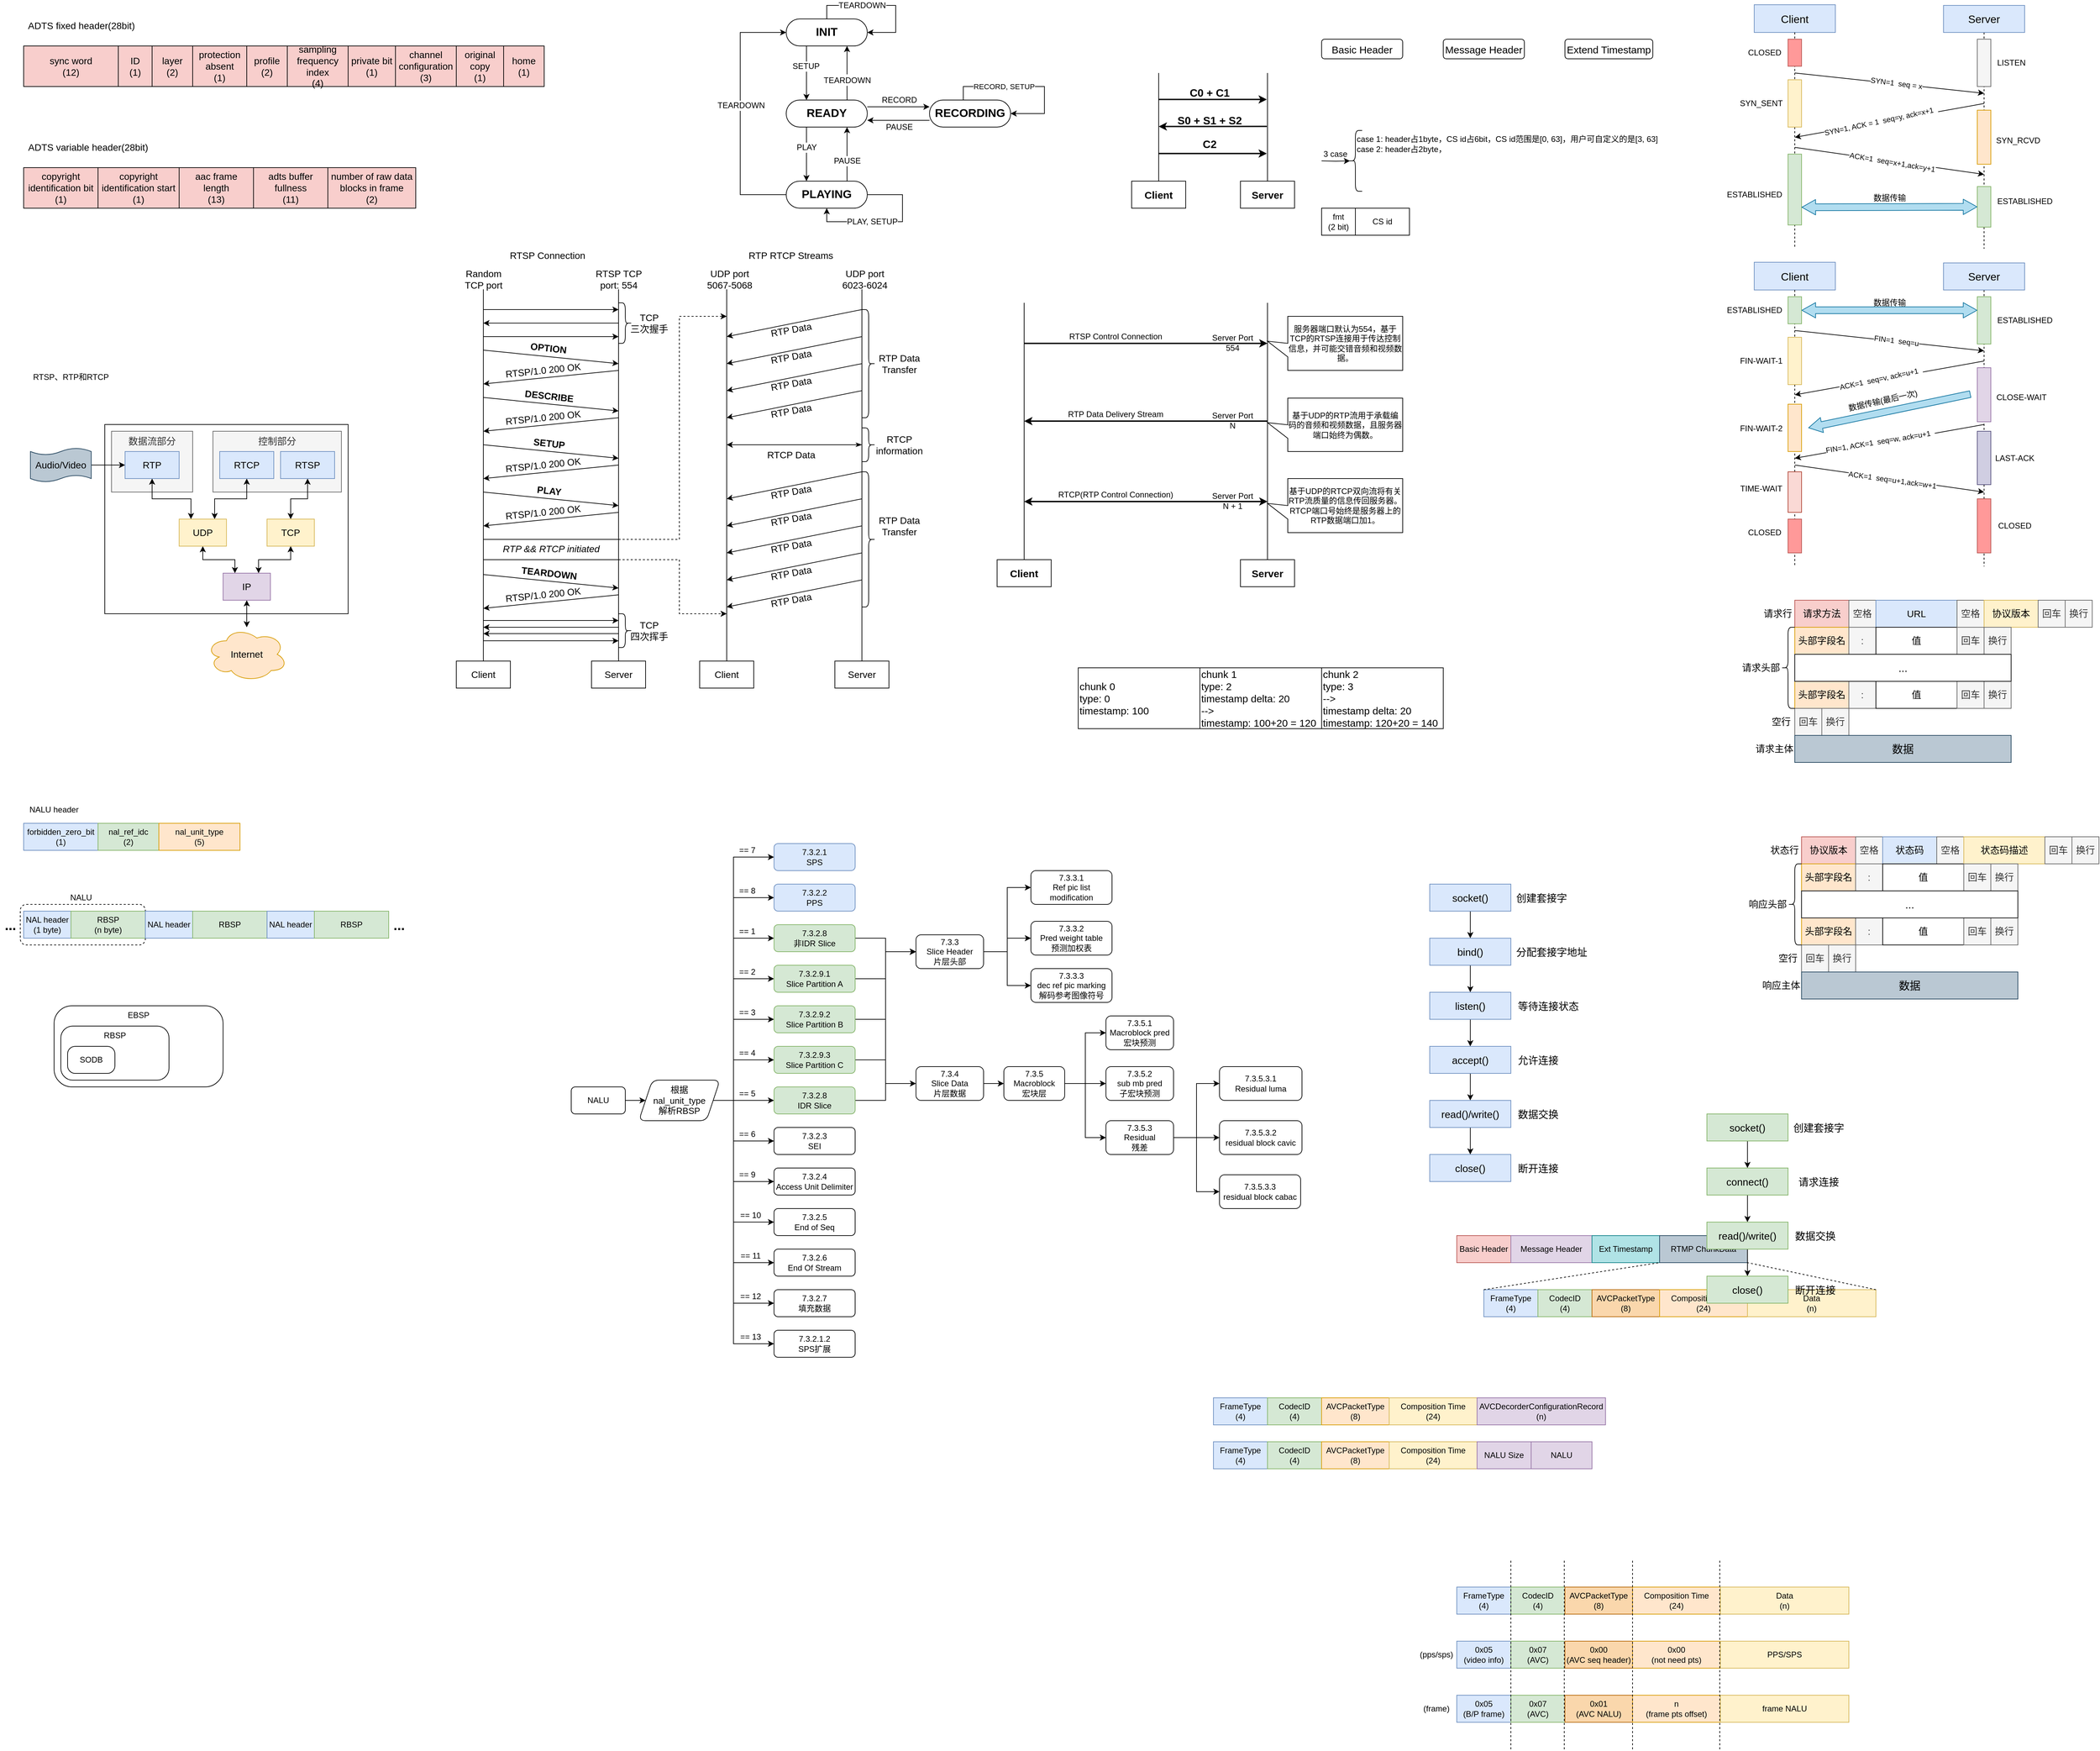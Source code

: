 <mxfile version="14.7.6" type="github">
  <diagram id="jUTdBB4SMmuSHE2jb5sB" name="Page-1">
    <mxGraphModel dx="766" dy="835" grid="1" gridSize="10" guides="1" tooltips="1" connect="1" arrows="1" fold="1" page="1" pageScale="1" pageWidth="827" pageHeight="1169" math="0" shadow="0">
      <root>
        <mxCell id="0" />
        <mxCell id="1" parent="0" />
        <mxCell id="bCLktaIlDvLU9HKL8EiX-23" value="EBSP" style="rounded=1;whiteSpace=wrap;html=1;arcSize=22;align=center;verticalAlign=top;" parent="1" vertex="1">
          <mxGeometry x="925" y="1500" width="250" height="120" as="geometry" />
        </mxCell>
        <mxCell id="bCLktaIlDvLU9HKL8EiX-22" value="RBSP" style="rounded=1;whiteSpace=wrap;html=1;arcSize=22;align=center;verticalAlign=top;" parent="1" vertex="1">
          <mxGeometry x="935" y="1530" width="160" height="80" as="geometry" />
        </mxCell>
        <mxCell id="bCLktaIlDvLU9HKL8EiX-9" value="" style="rounded=1;whiteSpace=wrap;html=1;dashed=1;" parent="1" vertex="1">
          <mxGeometry x="875" y="1350" width="185" height="60" as="geometry" />
        </mxCell>
        <mxCell id="5zgLWV9aw60n4V1XCEfO-3" value="" style="rounded=0;whiteSpace=wrap;html=1;" parent="1" vertex="1">
          <mxGeometry x="1000" y="640" width="360" height="280" as="geometry" />
        </mxCell>
        <mxCell id="5zgLWV9aw60n4V1XCEfO-4" value="&lt;span style=&quot;font-size: 14px&quot;&gt;数据流部分&lt;/span&gt;" style="rounded=0;whiteSpace=wrap;html=1;horizontal=1;verticalAlign=top;align=center;fillColor=#f5f5f5;strokeColor=#666666;fontColor=#333333;" parent="1" vertex="1">
          <mxGeometry x="1010" y="650" width="120" height="90" as="geometry" />
        </mxCell>
        <mxCell id="mu9oWJc7VIRQOR37hwqF-1" value="&lt;font style=&quot;font-size: 14px&quot;&gt;sync word&lt;br&gt;(12)&lt;br&gt;&lt;/font&gt;" style="rounded=0;whiteSpace=wrap;html=1;fillColor=#f8cecc;" parent="1" vertex="1">
          <mxGeometry x="880" y="80" width="140" height="60" as="geometry" />
        </mxCell>
        <mxCell id="mu9oWJc7VIRQOR37hwqF-2" value="&lt;font style=&quot;font-size: 14px&quot;&gt;ID&lt;br&gt;(1)&lt;br&gt;&lt;/font&gt;" style="rounded=0;whiteSpace=wrap;html=1;fillColor=#f8cecc;" parent="1" vertex="1">
          <mxGeometry x="1020" y="80" width="50" height="60" as="geometry" />
        </mxCell>
        <mxCell id="mu9oWJc7VIRQOR37hwqF-18" value="&lt;font style=&quot;font-size: 14px&quot;&gt;ADTS fixed header(28bit)&lt;/font&gt;" style="text;html=1;align=center;verticalAlign=middle;resizable=0;points=[];autosize=1;" parent="1" vertex="1">
          <mxGeometry x="880" y="40" width="170" height="20" as="geometry" />
        </mxCell>
        <mxCell id="mu9oWJc7VIRQOR37hwqF-28" value="&lt;font style=&quot;font-size: 14px&quot;&gt;layer&lt;br&gt;(2)&lt;br&gt;&lt;/font&gt;" style="rounded=0;whiteSpace=wrap;html=1;fillColor=#f8cecc;" parent="1" vertex="1">
          <mxGeometry x="1070" y="80" width="60" height="60" as="geometry" />
        </mxCell>
        <mxCell id="mu9oWJc7VIRQOR37hwqF-29" value="&lt;font style=&quot;font-size: 14px&quot;&gt;protection&lt;br&gt;absent&lt;br&gt;(1)&lt;br&gt;&lt;/font&gt;" style="rounded=0;whiteSpace=wrap;html=1;fillColor=#f8cecc;" parent="1" vertex="1">
          <mxGeometry x="1130" y="80" width="80" height="60" as="geometry" />
        </mxCell>
        <mxCell id="mu9oWJc7VIRQOR37hwqF-30" value="&lt;font style=&quot;font-size: 14px&quot;&gt;profile&lt;br&gt;(2)&lt;br&gt;&lt;/font&gt;" style="rounded=0;whiteSpace=wrap;html=1;fillColor=#f8cecc;" parent="1" vertex="1">
          <mxGeometry x="1210" y="80" width="60" height="60" as="geometry" />
        </mxCell>
        <mxCell id="mu9oWJc7VIRQOR37hwqF-31" value="&lt;font style=&quot;font-size: 14px&quot;&gt;sampling frequency&lt;br&gt;index&lt;br&gt;(4)&lt;br&gt;&lt;/font&gt;" style="rounded=0;whiteSpace=wrap;html=1;fillColor=#f8cecc;" parent="1" vertex="1">
          <mxGeometry x="1270" y="80" width="90" height="60" as="geometry" />
        </mxCell>
        <mxCell id="mu9oWJc7VIRQOR37hwqF-32" value="&lt;font style=&quot;font-size: 14px&quot;&gt;private bit&lt;br&gt;(1)&lt;br&gt;&lt;/font&gt;" style="rounded=0;whiteSpace=wrap;html=1;fillColor=#f8cecc;" parent="1" vertex="1">
          <mxGeometry x="1360" y="80" width="70" height="60" as="geometry" />
        </mxCell>
        <mxCell id="mu9oWJc7VIRQOR37hwqF-33" value="&lt;font style=&quot;font-size: 14px&quot;&gt;channel&lt;br&gt;configuration&lt;br&gt;(3)&lt;br&gt;&lt;/font&gt;" style="rounded=0;whiteSpace=wrap;html=1;fillColor=#f8cecc;" parent="1" vertex="1">
          <mxGeometry x="1430" y="80" width="90" height="60" as="geometry" />
        </mxCell>
        <mxCell id="mu9oWJc7VIRQOR37hwqF-34" value="&lt;font style=&quot;font-size: 14px&quot;&gt;original&lt;br&gt;copy&lt;br&gt;(1)&lt;br&gt;&lt;/font&gt;" style="rounded=0;whiteSpace=wrap;html=1;fillColor=#f8cecc;" parent="1" vertex="1">
          <mxGeometry x="1520" y="80" width="70" height="60" as="geometry" />
        </mxCell>
        <mxCell id="mu9oWJc7VIRQOR37hwqF-35" value="&lt;font style=&quot;font-size: 14px&quot;&gt;home&lt;br&gt;(1)&lt;br&gt;&lt;/font&gt;" style="rounded=0;whiteSpace=wrap;html=1;fillColor=#f8cecc;" parent="1" vertex="1">
          <mxGeometry x="1590" y="80" width="60" height="60" as="geometry" />
        </mxCell>
        <mxCell id="mu9oWJc7VIRQOR37hwqF-36" value="&lt;font style=&quot;font-size: 14px&quot;&gt;copyright&lt;br&gt;identification bit&lt;br&gt;(1)&lt;br&gt;&lt;/font&gt;" style="rounded=0;whiteSpace=wrap;html=1;fillColor=#f8cecc;" parent="1" vertex="1">
          <mxGeometry x="880" y="260" width="110" height="60" as="geometry" />
        </mxCell>
        <mxCell id="mu9oWJc7VIRQOR37hwqF-37" value="&lt;font style=&quot;font-size: 14px&quot;&gt;copyright&lt;br&gt;identification start&lt;br&gt;(1)&lt;br&gt;&lt;/font&gt;" style="rounded=0;whiteSpace=wrap;html=1;fillColor=#f8cecc;" parent="1" vertex="1">
          <mxGeometry x="990" y="260" width="120" height="60" as="geometry" />
        </mxCell>
        <mxCell id="mu9oWJc7VIRQOR37hwqF-38" value="&lt;font style=&quot;font-size: 14px&quot;&gt;ADTS variable header(28bit)&lt;/font&gt;" style="text;html=1;align=center;verticalAlign=middle;resizable=0;points=[];autosize=1;" parent="1" vertex="1">
          <mxGeometry x="880" y="220" width="190" height="20" as="geometry" />
        </mxCell>
        <mxCell id="mu9oWJc7VIRQOR37hwqF-39" value="&lt;font style=&quot;font-size: 14px&quot;&gt;aac frame&lt;br&gt;length&lt;br&gt;(13)&lt;br&gt;&lt;/font&gt;" style="rounded=0;whiteSpace=wrap;html=1;fillColor=#f8cecc;" parent="1" vertex="1">
          <mxGeometry x="1110" y="260" width="110" height="60" as="geometry" />
        </mxCell>
        <mxCell id="mu9oWJc7VIRQOR37hwqF-40" value="&lt;font style=&quot;font-size: 14px&quot;&gt;adts buffer&lt;br&gt;fullness&lt;br&gt;(11)&lt;br&gt;&lt;/font&gt;" style="rounded=0;whiteSpace=wrap;html=1;fillColor=#f8cecc;" parent="1" vertex="1">
          <mxGeometry x="1220" y="260" width="110" height="60" as="geometry" />
        </mxCell>
        <mxCell id="mu9oWJc7VIRQOR37hwqF-41" value="&lt;font style=&quot;font-size: 14px&quot;&gt;number of raw data blocks in frame&lt;br&gt;(2)&lt;br&gt;&lt;/font&gt;" style="rounded=0;whiteSpace=wrap;html=1;fillColor=#f8cecc;" parent="1" vertex="1">
          <mxGeometry x="1330" y="260" width="130" height="60" as="geometry" />
        </mxCell>
        <mxCell id="5zgLWV9aw60n4V1XCEfO-1" value="RTSP、RTP和RTCP" style="text;html=1;strokeColor=none;fillColor=none;align=center;verticalAlign=middle;whiteSpace=wrap;rounded=0;" parent="1" vertex="1">
          <mxGeometry x="880" y="560" width="140" height="20" as="geometry" />
        </mxCell>
        <mxCell id="5zgLWV9aw60n4V1XCEfO-14" style="edgeStyle=orthogonalEdgeStyle;rounded=0;orthogonalLoop=1;jettySize=auto;html=1;exitX=0.5;exitY=1;exitDx=0;exitDy=0;entryX=0.25;entryY=0;entryDx=0;entryDy=0;startArrow=classic;startFill=1;" parent="1" source="5zgLWV9aw60n4V1XCEfO-5" target="5zgLWV9aw60n4V1XCEfO-9" edge="1">
          <mxGeometry relative="1" as="geometry" />
        </mxCell>
        <mxCell id="5zgLWV9aw60n4V1XCEfO-5" value="&lt;font style=&quot;font-size: 14px&quot;&gt;RTP&lt;/font&gt;" style="rounded=0;whiteSpace=wrap;html=1;fillColor=#dae8fc;strokeColor=#6c8ebf;" parent="1" vertex="1">
          <mxGeometry x="1030" y="680" width="80" height="40" as="geometry" />
        </mxCell>
        <mxCell id="5zgLWV9aw60n4V1XCEfO-6" value="&lt;span style=&quot;font-size: 14px&quot;&gt;控制部分&lt;/span&gt;" style="rounded=0;whiteSpace=wrap;html=1;horizontal=1;verticalAlign=top;align=center;fillColor=#f5f5f5;strokeColor=#666666;fontColor=#333333;" parent="1" vertex="1">
          <mxGeometry x="1160" y="650" width="190" height="90" as="geometry" />
        </mxCell>
        <mxCell id="5zgLWV9aw60n4V1XCEfO-15" style="edgeStyle=orthogonalEdgeStyle;rounded=0;orthogonalLoop=1;jettySize=auto;html=1;exitX=0.5;exitY=1;exitDx=0;exitDy=0;entryX=0.75;entryY=0;entryDx=0;entryDy=0;startArrow=classic;startFill=1;" parent="1" source="5zgLWV9aw60n4V1XCEfO-7" target="5zgLWV9aw60n4V1XCEfO-9" edge="1">
          <mxGeometry relative="1" as="geometry" />
        </mxCell>
        <mxCell id="5zgLWV9aw60n4V1XCEfO-7" value="&lt;font style=&quot;font-size: 14px&quot;&gt;RTCP&lt;/font&gt;&lt;span style=&quot;color: rgba(0 , 0 , 0 , 0) ; font-family: monospace ; font-size: 0px&quot;&gt;%3CmxGraphModel%3E%3Croot%3E%3CmxCell%20id%3D%220%22%2F%3E%3CmxCell%20id%3D%221%22%20parent%3D%220%22%2F%3E%3CmxCell%20id%3D%222%22%20value%3D%22%26lt%3Bspan%20style%3D%26quot%3Bfont-size%3A%2014px%26quot%3B%26gt%3B%E6%95%B0%E6%8D%AE%E6%B5%81%E9%83%A8%E5%88%86%26lt%3B%2Fspan%26gt%3B%22%20style%3D%22rounded%3D0%3BwhiteSpace%3Dwrap%3Bhtml%3D1%3Bhorizontal%3D1%3BverticalAlign%3Dtop%3Balign%3Dcenter%3B%22%20vertex%3D%221%22%20parent%3D%221%22%3E%3CmxGeometry%20x%3D%221010%22%20y%3D%22650%22%20width%3D%22120%22%20height%3D%2280%22%20as%3D%22geometry%22%2F%3E%3C%2FmxCell%3E%3CmxCell%20id%3D%223%22%20value%3D%22%26lt%3Bfont%20style%3D%26quot%3Bfont-size%3A%2014px%26quot%3B%26gt%3BRTP%26lt%3B%2Ffont%26gt%3B%22%20style%3D%22rounded%3D0%3BwhiteSpace%3Dwrap%3Bhtml%3D1%3B%22%20vertex%3D%221%22%20parent%3D%221%22%3E%3CmxGeometry%20x%3D%221020%22%20y%3D%22680%22%20width%3D%22100%22%20height%3D%2240%22%20as%3D%22geometry%22%2F%3E%3C%2FmxCell%3E%3C%2Froot%3E%3C%2FmxGraphModel%3E&lt;/span&gt;" style="rounded=0;whiteSpace=wrap;html=1;fillColor=#dae8fc;strokeColor=#6c8ebf;" parent="1" vertex="1">
          <mxGeometry x="1170" y="680" width="80" height="40" as="geometry" />
        </mxCell>
        <mxCell id="5zgLWV9aw60n4V1XCEfO-16" style="edgeStyle=orthogonalEdgeStyle;rounded=0;orthogonalLoop=1;jettySize=auto;html=1;exitX=0.5;exitY=1;exitDx=0;exitDy=0;entryX=0.5;entryY=0;entryDx=0;entryDy=0;startArrow=classic;startFill=1;" parent="1" source="5zgLWV9aw60n4V1XCEfO-8" target="5zgLWV9aw60n4V1XCEfO-10" edge="1">
          <mxGeometry relative="1" as="geometry" />
        </mxCell>
        <mxCell id="5zgLWV9aw60n4V1XCEfO-8" value="&lt;font style=&quot;font-size: 14px&quot;&gt;RTSP&lt;/font&gt;" style="rounded=0;whiteSpace=wrap;html=1;fillColor=#dae8fc;strokeColor=#6c8ebf;" parent="1" vertex="1">
          <mxGeometry x="1260" y="680" width="80" height="40" as="geometry" />
        </mxCell>
        <mxCell id="5zgLWV9aw60n4V1XCEfO-17" style="edgeStyle=orthogonalEdgeStyle;rounded=0;orthogonalLoop=1;jettySize=auto;html=1;exitX=0.5;exitY=1;exitDx=0;exitDy=0;entryX=0.25;entryY=0;entryDx=0;entryDy=0;startArrow=classic;startFill=1;" parent="1" source="5zgLWV9aw60n4V1XCEfO-9" target="5zgLWV9aw60n4V1XCEfO-11" edge="1">
          <mxGeometry relative="1" as="geometry" />
        </mxCell>
        <mxCell id="5zgLWV9aw60n4V1XCEfO-9" value="&lt;span style=&quot;font-size: 14px&quot;&gt;UDP&lt;/span&gt;" style="rounded=0;whiteSpace=wrap;html=1;fillColor=#fff2cc;strokeColor=#d6b656;" parent="1" vertex="1">
          <mxGeometry x="1110" y="780" width="70" height="40" as="geometry" />
        </mxCell>
        <mxCell id="5zgLWV9aw60n4V1XCEfO-18" style="edgeStyle=orthogonalEdgeStyle;rounded=0;orthogonalLoop=1;jettySize=auto;html=1;entryX=0.75;entryY=0;entryDx=0;entryDy=0;startArrow=classic;startFill=1;" parent="1" source="5zgLWV9aw60n4V1XCEfO-10" target="5zgLWV9aw60n4V1XCEfO-11" edge="1">
          <mxGeometry relative="1" as="geometry" />
        </mxCell>
        <mxCell id="5zgLWV9aw60n4V1XCEfO-10" value="&lt;span style=&quot;font-size: 14px&quot;&gt;TCP&lt;br&gt;&lt;/span&gt;" style="rounded=0;whiteSpace=wrap;html=1;fillColor=#fff2cc;strokeColor=#d6b656;" parent="1" vertex="1">
          <mxGeometry x="1240" y="780" width="70" height="40" as="geometry" />
        </mxCell>
        <mxCell id="5zgLWV9aw60n4V1XCEfO-19" style="edgeStyle=orthogonalEdgeStyle;rounded=0;orthogonalLoop=1;jettySize=auto;html=1;exitX=0.5;exitY=1;exitDx=0;exitDy=0;startArrow=classic;startFill=1;" parent="1" source="5zgLWV9aw60n4V1XCEfO-11" target="5zgLWV9aw60n4V1XCEfO-12" edge="1">
          <mxGeometry relative="1" as="geometry" />
        </mxCell>
        <mxCell id="5zgLWV9aw60n4V1XCEfO-11" value="&lt;span style=&quot;font-size: 14px&quot;&gt;IP&lt;/span&gt;" style="rounded=0;whiteSpace=wrap;html=1;fillColor=#e1d5e7;strokeColor=#9673a6;" parent="1" vertex="1">
          <mxGeometry x="1175" y="860" width="70" height="40" as="geometry" />
        </mxCell>
        <mxCell id="5zgLWV9aw60n4V1XCEfO-12" value="&lt;font style=&quot;font-size: 14px&quot;&gt;Internet&lt;/font&gt;" style="ellipse;shape=cloud;whiteSpace=wrap;html=1;align=center;fillColor=#ffe6cc;strokeColor=#d79b00;" parent="1" vertex="1">
          <mxGeometry x="1150" y="940" width="120" height="80" as="geometry" />
        </mxCell>
        <mxCell id="5zgLWV9aw60n4V1XCEfO-25" style="edgeStyle=orthogonalEdgeStyle;rounded=0;orthogonalLoop=1;jettySize=auto;html=1;entryX=0;entryY=0.5;entryDx=0;entryDy=0;startArrow=none;startFill=0;endArrow=classic;endFill=1;fontSize=14;" parent="1" source="5zgLWV9aw60n4V1XCEfO-21" target="5zgLWV9aw60n4V1XCEfO-5" edge="1">
          <mxGeometry relative="1" as="geometry" />
        </mxCell>
        <mxCell id="5zgLWV9aw60n4V1XCEfO-21" value="&lt;font style=&quot;font-size: 14px&quot;&gt;Audio/Video&lt;/font&gt;" style="shape=tape;whiteSpace=wrap;html=1;align=center;size=0.2;fillColor=#bac8d3;strokeColor=#23445d;" parent="1" vertex="1">
          <mxGeometry x="890" y="675" width="90" height="50" as="geometry" />
        </mxCell>
        <mxCell id="5zgLWV9aw60n4V1XCEfO-26" value="" style="endArrow=none;html=1;fontSize=14;exitX=0.5;exitY=0;exitDx=0;exitDy=0;" parent="1" source="5zgLWV9aw60n4V1XCEfO-28" edge="1">
          <mxGeometry width="50" height="50" relative="1" as="geometry">
            <mxPoint x="1560" y="880" as="sourcePoint" />
            <mxPoint x="1560" y="440" as="targetPoint" />
          </mxGeometry>
        </mxCell>
        <mxCell id="5zgLWV9aw60n4V1XCEfO-27" value="" style="endArrow=none;html=1;fontSize=14;exitX=0.5;exitY=0;exitDx=0;exitDy=0;" parent="1" source="5zgLWV9aw60n4V1XCEfO-29" edge="1">
          <mxGeometry width="50" height="50" relative="1" as="geometry">
            <mxPoint x="1760" y="880" as="sourcePoint" />
            <mxPoint x="1760" y="440" as="targetPoint" />
          </mxGeometry>
        </mxCell>
        <mxCell id="5zgLWV9aw60n4V1XCEfO-28" value="Client" style="rounded=0;whiteSpace=wrap;html=1;fontSize=14;align=center;" parent="1" vertex="1">
          <mxGeometry x="1520" y="990" width="80" height="40" as="geometry" />
        </mxCell>
        <mxCell id="5zgLWV9aw60n4V1XCEfO-29" value="Server" style="rounded=0;whiteSpace=wrap;html=1;fontSize=14;align=center;" parent="1" vertex="1">
          <mxGeometry x="1720" y="990" width="80" height="40" as="geometry" />
        </mxCell>
        <mxCell id="5zgLWV9aw60n4V1XCEfO-30" value="RTSP Connection" style="text;html=1;strokeColor=none;fillColor=none;align=center;verticalAlign=middle;whiteSpace=wrap;rounded=0;fontSize=14;" parent="1" vertex="1">
          <mxGeometry x="1590" y="380" width="130" height="20" as="geometry" />
        </mxCell>
        <mxCell id="5zgLWV9aw60n4V1XCEfO-31" value="Random&lt;br&gt;TCP port" style="text;html=1;strokeColor=none;fillColor=none;align=center;verticalAlign=middle;whiteSpace=wrap;rounded=0;fontSize=14;" parent="1" vertex="1">
          <mxGeometry x="1527.5" y="410" width="65" height="30" as="geometry" />
        </mxCell>
        <mxCell id="5zgLWV9aw60n4V1XCEfO-32" value="RTSP TCP &lt;br&gt;port: 554" style="text;html=1;strokeColor=none;fillColor=none;align=center;verticalAlign=middle;whiteSpace=wrap;rounded=0;fontSize=14;" parent="1" vertex="1">
          <mxGeometry x="1713.75" y="410" width="92.5" height="30" as="geometry" />
        </mxCell>
        <mxCell id="5zgLWV9aw60n4V1XCEfO-33" value="" style="endArrow=classic;html=1;fontSize=14;" parent="1" edge="1">
          <mxGeometry width="50" height="50" relative="1" as="geometry">
            <mxPoint x="1560" y="470" as="sourcePoint" />
            <mxPoint x="1760" y="470" as="targetPoint" />
          </mxGeometry>
        </mxCell>
        <mxCell id="5zgLWV9aw60n4V1XCEfO-34" value="" style="endArrow=classic;html=1;fontSize=14;" parent="1" edge="1">
          <mxGeometry width="50" height="50" relative="1" as="geometry">
            <mxPoint x="1560" y="510" as="sourcePoint" />
            <mxPoint x="1760" y="510" as="targetPoint" />
          </mxGeometry>
        </mxCell>
        <mxCell id="5zgLWV9aw60n4V1XCEfO-35" value="" style="endArrow=classic;html=1;fontSize=14;" parent="1" edge="1">
          <mxGeometry width="50" height="50" relative="1" as="geometry">
            <mxPoint x="1760" y="490" as="sourcePoint" />
            <mxPoint x="1560" y="490" as="targetPoint" />
          </mxGeometry>
        </mxCell>
        <mxCell id="5zgLWV9aw60n4V1XCEfO-36" value="" style="shape=curlyBracket;whiteSpace=wrap;html=1;rounded=1;fontSize=14;align=center;rotation=-180;size=0.5;" parent="1" vertex="1">
          <mxGeometry x="1760" y="460" width="20" height="60" as="geometry" />
        </mxCell>
        <mxCell id="5zgLWV9aw60n4V1XCEfO-38" value="TCP&lt;br&gt;三次握手" style="text;html=1;align=center;verticalAlign=middle;resizable=0;points=[];autosize=1;fontSize=14;" parent="1" vertex="1">
          <mxGeometry x="1770" y="470" width="70" height="40" as="geometry" />
        </mxCell>
        <mxCell id="5zgLWV9aw60n4V1XCEfO-39" value="" style="endArrow=classic;html=1;fontSize=14;" parent="1" edge="1">
          <mxGeometry width="50" height="50" relative="1" as="geometry">
            <mxPoint x="1560" y="530" as="sourcePoint" />
            <mxPoint x="1760" y="550" as="targetPoint" />
          </mxGeometry>
        </mxCell>
        <mxCell id="5zgLWV9aw60n4V1XCEfO-41" value="OPTION" style="edgeLabel;html=1;align=center;verticalAlign=middle;resizable=0;points=[];fontSize=14;rotation=6.3;fontStyle=1" parent="5zgLWV9aw60n4V1XCEfO-39" vertex="1" connectable="0">
          <mxGeometry x="-0.169" y="3" relative="1" as="geometry">
            <mxPoint x="12.12" y="-8.37" as="offset" />
          </mxGeometry>
        </mxCell>
        <mxCell id="5zgLWV9aw60n4V1XCEfO-40" value="" style="endArrow=classic;html=1;fontSize=14;" parent="1" edge="1">
          <mxGeometry width="50" height="50" relative="1" as="geometry">
            <mxPoint x="1760" y="560" as="sourcePoint" />
            <mxPoint x="1560" y="580" as="targetPoint" />
          </mxGeometry>
        </mxCell>
        <mxCell id="5zgLWV9aw60n4V1XCEfO-42" value="RTSP/1.0 200 OK" style="edgeLabel;html=1;align=center;verticalAlign=middle;resizable=0;points=[];fontSize=14;rotation=-5.9;" parent="1" vertex="1" connectable="0">
          <mxGeometry x="1654.002" y="560.003" as="geometry">
            <mxPoint x="-6.183" y="-1.33" as="offset" />
          </mxGeometry>
        </mxCell>
        <mxCell id="5zgLWV9aw60n4V1XCEfO-47" value="" style="endArrow=classic;html=1;fontSize=14;" parent="1" edge="1">
          <mxGeometry width="50" height="50" relative="1" as="geometry">
            <mxPoint x="1560" y="600" as="sourcePoint" />
            <mxPoint x="1760" y="620" as="targetPoint" />
          </mxGeometry>
        </mxCell>
        <mxCell id="5zgLWV9aw60n4V1XCEfO-48" value="DESCRIBE" style="edgeLabel;html=1;align=center;verticalAlign=middle;resizable=0;points=[];fontSize=14;rotation=6.3;fontStyle=1" parent="5zgLWV9aw60n4V1XCEfO-47" vertex="1" connectable="0">
          <mxGeometry x="-0.169" y="3" relative="1" as="geometry">
            <mxPoint x="13.12" y="-7.37" as="offset" />
          </mxGeometry>
        </mxCell>
        <mxCell id="5zgLWV9aw60n4V1XCEfO-49" value="" style="endArrow=classic;html=1;fontSize=14;" parent="1" edge="1">
          <mxGeometry width="50" height="50" relative="1" as="geometry">
            <mxPoint x="1760" y="630" as="sourcePoint" />
            <mxPoint x="1560" y="650" as="targetPoint" />
          </mxGeometry>
        </mxCell>
        <mxCell id="5zgLWV9aw60n4V1XCEfO-50" value="RTSP/1.0 200 OK" style="edgeLabel;html=1;align=center;verticalAlign=middle;resizable=0;points=[];fontSize=14;rotation=-5.9;" parent="1" vertex="1" connectable="0">
          <mxGeometry x="1654.002" y="630.003" as="geometry">
            <mxPoint x="-6.183" y="-1.33" as="offset" />
          </mxGeometry>
        </mxCell>
        <mxCell id="5zgLWV9aw60n4V1XCEfO-51" value="" style="endArrow=classic;html=1;fontSize=14;" parent="1" edge="1">
          <mxGeometry width="50" height="50" relative="1" as="geometry">
            <mxPoint x="1560" y="670" as="sourcePoint" />
            <mxPoint x="1760" y="690" as="targetPoint" />
          </mxGeometry>
        </mxCell>
        <mxCell id="5zgLWV9aw60n4V1XCEfO-52" value="SETUP" style="edgeLabel;html=1;align=center;verticalAlign=middle;resizable=0;points=[];fontSize=14;rotation=6.3;fontStyle=1" parent="5zgLWV9aw60n4V1XCEfO-51" vertex="1" connectable="0">
          <mxGeometry x="-0.169" y="3" relative="1" as="geometry">
            <mxPoint x="13.12" y="-7.37" as="offset" />
          </mxGeometry>
        </mxCell>
        <mxCell id="5zgLWV9aw60n4V1XCEfO-53" value="" style="endArrow=classic;html=1;fontSize=14;" parent="1" edge="1">
          <mxGeometry width="50" height="50" relative="1" as="geometry">
            <mxPoint x="1760" y="700" as="sourcePoint" />
            <mxPoint x="1560" y="720" as="targetPoint" />
          </mxGeometry>
        </mxCell>
        <mxCell id="5zgLWV9aw60n4V1XCEfO-54" value="RTSP/1.0 200 OK" style="edgeLabel;html=1;align=center;verticalAlign=middle;resizable=0;points=[];fontSize=14;rotation=-5.9;" parent="1" vertex="1" connectable="0">
          <mxGeometry x="1654.002" y="700.003" as="geometry">
            <mxPoint x="-6.183" y="-1.33" as="offset" />
          </mxGeometry>
        </mxCell>
        <mxCell id="5zgLWV9aw60n4V1XCEfO-55" value="" style="endArrow=classic;html=1;fontSize=14;" parent="1" edge="1">
          <mxGeometry width="50" height="50" relative="1" as="geometry">
            <mxPoint x="1560" y="740" as="sourcePoint" />
            <mxPoint x="1760" y="760" as="targetPoint" />
          </mxGeometry>
        </mxCell>
        <mxCell id="5zgLWV9aw60n4V1XCEfO-56" value="PLAY" style="edgeLabel;html=1;align=center;verticalAlign=middle;resizable=0;points=[];fontSize=14;rotation=6.3;fontStyle=1" parent="5zgLWV9aw60n4V1XCEfO-55" vertex="1" connectable="0">
          <mxGeometry x="-0.169" y="3" relative="1" as="geometry">
            <mxPoint x="13.12" y="-7.37" as="offset" />
          </mxGeometry>
        </mxCell>
        <mxCell id="5zgLWV9aw60n4V1XCEfO-57" value="" style="endArrow=classic;html=1;fontSize=14;" parent="1" edge="1">
          <mxGeometry width="50" height="50" relative="1" as="geometry">
            <mxPoint x="1760" y="770" as="sourcePoint" />
            <mxPoint x="1560" y="790" as="targetPoint" />
          </mxGeometry>
        </mxCell>
        <mxCell id="5zgLWV9aw60n4V1XCEfO-58" value="RTSP/1.0 200 OK" style="edgeLabel;html=1;align=center;verticalAlign=middle;resizable=0;points=[];fontSize=14;rotation=-5.9;" parent="1" vertex="1" connectable="0">
          <mxGeometry x="1654.002" y="770.003" as="geometry">
            <mxPoint x="-6.183" y="-1.33" as="offset" />
          </mxGeometry>
        </mxCell>
        <mxCell id="5zgLWV9aw60n4V1XCEfO-59" value="" style="endArrow=classic;html=1;fontSize=14;" parent="1" edge="1">
          <mxGeometry width="50" height="50" relative="1" as="geometry">
            <mxPoint x="1560" y="862" as="sourcePoint" />
            <mxPoint x="1760" y="882" as="targetPoint" />
          </mxGeometry>
        </mxCell>
        <mxCell id="5zgLWV9aw60n4V1XCEfO-60" value="TEARDOWN" style="edgeLabel;html=1;align=center;verticalAlign=middle;resizable=0;points=[];fontSize=14;rotation=6.3;fontStyle=1" parent="5zgLWV9aw60n4V1XCEfO-59" vertex="1" connectable="0">
          <mxGeometry x="-0.169" y="3" relative="1" as="geometry">
            <mxPoint x="13.12" y="-7.37" as="offset" />
          </mxGeometry>
        </mxCell>
        <mxCell id="5zgLWV9aw60n4V1XCEfO-61" value="" style="endArrow=classic;html=1;fontSize=14;" parent="1" edge="1">
          <mxGeometry width="50" height="50" relative="1" as="geometry">
            <mxPoint x="1760" y="892" as="sourcePoint" />
            <mxPoint x="1560" y="912" as="targetPoint" />
          </mxGeometry>
        </mxCell>
        <mxCell id="5zgLWV9aw60n4V1XCEfO-62" value="RTSP/1.0 200 OK" style="edgeLabel;html=1;align=center;verticalAlign=middle;resizable=0;points=[];fontSize=14;rotation=-5.9;" parent="1" vertex="1" connectable="0">
          <mxGeometry x="1654.002" y="892.003" as="geometry">
            <mxPoint x="-6.183" y="-1.33" as="offset" />
          </mxGeometry>
        </mxCell>
        <mxCell id="5zgLWV9aw60n4V1XCEfO-64" value="" style="endArrow=none;html=1;fontSize=14;" parent="1" edge="1">
          <mxGeometry width="50" height="50" relative="1" as="geometry">
            <mxPoint x="1560" y="810" as="sourcePoint" />
            <mxPoint x="1760" y="810" as="targetPoint" />
          </mxGeometry>
        </mxCell>
        <mxCell id="5zgLWV9aw60n4V1XCEfO-65" value="" style="endArrow=none;html=1;fontSize=14;" parent="1" edge="1">
          <mxGeometry width="50" height="50" relative="1" as="geometry">
            <mxPoint x="1560" y="840" as="sourcePoint" />
            <mxPoint x="1760" y="840" as="targetPoint" />
          </mxGeometry>
        </mxCell>
        <mxCell id="5zgLWV9aw60n4V1XCEfO-124" style="edgeStyle=orthogonalEdgeStyle;rounded=0;orthogonalLoop=1;jettySize=auto;html=1;startArrow=none;startFill=0;endArrow=classic;endFill=1;fontSize=14;dashed=1;" parent="1" edge="1">
          <mxGeometry relative="1" as="geometry">
            <mxPoint x="1920" y="480" as="targetPoint" />
            <mxPoint x="1760" y="810" as="sourcePoint" />
            <Array as="points">
              <mxPoint x="1850" y="810" />
              <mxPoint x="1850" y="480" />
            </Array>
          </mxGeometry>
        </mxCell>
        <mxCell id="5zgLWV9aw60n4V1XCEfO-66" value="&lt;i&gt;RTP &amp;amp;&amp;amp; RTCP initiated&lt;/i&gt;" style="text;html=1;align=center;verticalAlign=middle;resizable=0;points=[];autosize=1;fontSize=14;" parent="1" vertex="1">
          <mxGeometry x="1580" y="814" width="160" height="20" as="geometry" />
        </mxCell>
        <mxCell id="5zgLWV9aw60n4V1XCEfO-67" value="" style="endArrow=classic;html=1;fontSize=14;" parent="1" edge="1">
          <mxGeometry width="50" height="50" relative="1" as="geometry">
            <mxPoint x="1560" y="930" as="sourcePoint" />
            <mxPoint x="1760" y="930" as="targetPoint" />
          </mxGeometry>
        </mxCell>
        <mxCell id="5zgLWV9aw60n4V1XCEfO-68" value="" style="endArrow=classic;html=1;fontSize=14;" parent="1" edge="1">
          <mxGeometry width="50" height="50" relative="1" as="geometry">
            <mxPoint x="1760" y="949.43" as="sourcePoint" />
            <mxPoint x="1560" y="949.43" as="targetPoint" />
            <Array as="points">
              <mxPoint x="1660" y="949.43" />
            </Array>
          </mxGeometry>
        </mxCell>
        <mxCell id="5zgLWV9aw60n4V1XCEfO-69" value="" style="endArrow=none;html=1;fontSize=14;exitX=0.5;exitY=0;exitDx=0;exitDy=0;" parent="1" source="5zgLWV9aw60n4V1XCEfO-71" edge="1">
          <mxGeometry width="50" height="50" relative="1" as="geometry">
            <mxPoint x="1920" y="880" as="sourcePoint" />
            <mxPoint x="1920" y="440" as="targetPoint" />
          </mxGeometry>
        </mxCell>
        <mxCell id="5zgLWV9aw60n4V1XCEfO-70" value="" style="endArrow=none;html=1;fontSize=14;exitX=0.5;exitY=0;exitDx=0;exitDy=0;" parent="1" source="5zgLWV9aw60n4V1XCEfO-72" edge="1">
          <mxGeometry width="50" height="50" relative="1" as="geometry">
            <mxPoint x="2120" y="880" as="sourcePoint" />
            <mxPoint x="2120" y="440" as="targetPoint" />
          </mxGeometry>
        </mxCell>
        <mxCell id="5zgLWV9aw60n4V1XCEfO-71" value="Client" style="rounded=0;whiteSpace=wrap;html=1;fontSize=14;align=center;" parent="1" vertex="1">
          <mxGeometry x="1880" y="990" width="80" height="40" as="geometry" />
        </mxCell>
        <mxCell id="5zgLWV9aw60n4V1XCEfO-72" value="Server" style="rounded=0;whiteSpace=wrap;html=1;fontSize=14;align=center;" parent="1" vertex="1">
          <mxGeometry x="2080" y="990" width="80" height="40" as="geometry" />
        </mxCell>
        <mxCell id="5zgLWV9aw60n4V1XCEfO-73" value="RTP RTCP Streams" style="text;html=1;strokeColor=none;fillColor=none;align=center;verticalAlign=middle;whiteSpace=wrap;rounded=0;fontSize=14;" parent="1" vertex="1">
          <mxGeometry x="1950" y="380" width="130" height="20" as="geometry" />
        </mxCell>
        <mxCell id="5zgLWV9aw60n4V1XCEfO-74" value="UDP port&lt;br&gt;5067-5068" style="text;html=1;strokeColor=none;fillColor=none;align=center;verticalAlign=middle;whiteSpace=wrap;rounded=0;fontSize=14;" parent="1" vertex="1">
          <mxGeometry x="1887.5" y="410" width="72.5" height="30" as="geometry" />
        </mxCell>
        <mxCell id="5zgLWV9aw60n4V1XCEfO-106" value="UDP port&lt;br&gt;6023-6024" style="text;html=1;strokeColor=none;fillColor=none;align=center;verticalAlign=middle;whiteSpace=wrap;rounded=0;fontSize=14;" parent="1" vertex="1">
          <mxGeometry x="2087.5" y="410" width="72.5" height="30" as="geometry" />
        </mxCell>
        <mxCell id="5zgLWV9aw60n4V1XCEfO-107" value="" style="endArrow=classic;html=1;fontSize=14;" parent="1" edge="1">
          <mxGeometry width="50" height="50" relative="1" as="geometry">
            <mxPoint x="2120" y="470" as="sourcePoint" />
            <mxPoint x="1920" y="510" as="targetPoint" />
          </mxGeometry>
        </mxCell>
        <mxCell id="5zgLWV9aw60n4V1XCEfO-108" value="" style="endArrow=classic;html=1;fontSize=14;" parent="1" edge="1">
          <mxGeometry width="50" height="50" relative="1" as="geometry">
            <mxPoint x="2120" y="510" as="sourcePoint" />
            <mxPoint x="1920" y="550" as="targetPoint" />
          </mxGeometry>
        </mxCell>
        <mxCell id="5zgLWV9aw60n4V1XCEfO-109" value="" style="endArrow=classic;html=1;fontSize=14;" parent="1" edge="1">
          <mxGeometry width="50" height="50" relative="1" as="geometry">
            <mxPoint x="2120" y="550" as="sourcePoint" />
            <mxPoint x="1920" y="590" as="targetPoint" />
          </mxGeometry>
        </mxCell>
        <mxCell id="5zgLWV9aw60n4V1XCEfO-110" value="" style="endArrow=classic;html=1;fontSize=14;" parent="1" edge="1">
          <mxGeometry width="50" height="50" relative="1" as="geometry">
            <mxPoint x="2120" y="590" as="sourcePoint" />
            <mxPoint x="1920" y="630" as="targetPoint" />
          </mxGeometry>
        </mxCell>
        <mxCell id="5zgLWV9aw60n4V1XCEfO-111" value="RTP Data" style="text;html=1;align=center;verticalAlign=middle;resizable=0;points=[];autosize=1;fontSize=14;rotation=-10.4;" parent="1" vertex="1">
          <mxGeometry x="1975" y="490" width="80" height="20" as="geometry" />
        </mxCell>
        <mxCell id="5zgLWV9aw60n4V1XCEfO-112" value="RTP Data" style="text;html=1;align=center;verticalAlign=middle;resizable=0;points=[];autosize=1;fontSize=14;rotation=-10.4;" parent="1" vertex="1">
          <mxGeometry x="1975" y="530" width="80" height="20" as="geometry" />
        </mxCell>
        <mxCell id="5zgLWV9aw60n4V1XCEfO-113" value="RTP Data" style="text;html=1;align=center;verticalAlign=middle;resizable=0;points=[];autosize=1;fontSize=14;rotation=-10.4;" parent="1" vertex="1">
          <mxGeometry x="1975" y="570" width="80" height="20" as="geometry" />
        </mxCell>
        <mxCell id="5zgLWV9aw60n4V1XCEfO-114" value="RTP Data" style="text;html=1;align=center;verticalAlign=middle;resizable=0;points=[];autosize=1;fontSize=14;rotation=-10.4;" parent="1" vertex="1">
          <mxGeometry x="1975" y="610" width="80" height="20" as="geometry" />
        </mxCell>
        <mxCell id="5zgLWV9aw60n4V1XCEfO-115" value="" style="endArrow=classic;html=1;fontSize=14;startArrow=classicThin;startFill=1;" parent="1" edge="1">
          <mxGeometry width="50" height="50" relative="1" as="geometry">
            <mxPoint x="2120" y="670" as="sourcePoint" />
            <mxPoint x="1920" y="670" as="targetPoint" />
          </mxGeometry>
        </mxCell>
        <mxCell id="5zgLWV9aw60n4V1XCEfO-116" value="" style="endArrow=classic;html=1;fontSize=14;" parent="1" edge="1">
          <mxGeometry width="50" height="50" relative="1" as="geometry">
            <mxPoint x="2120" y="710" as="sourcePoint" />
            <mxPoint x="1920" y="750" as="targetPoint" />
          </mxGeometry>
        </mxCell>
        <mxCell id="5zgLWV9aw60n4V1XCEfO-117" value="" style="endArrow=classic;html=1;fontSize=14;" parent="1" edge="1">
          <mxGeometry width="50" height="50" relative="1" as="geometry">
            <mxPoint x="2120" y="750" as="sourcePoint" />
            <mxPoint x="1920" y="790" as="targetPoint" />
          </mxGeometry>
        </mxCell>
        <mxCell id="5zgLWV9aw60n4V1XCEfO-118" value="" style="endArrow=classic;html=1;fontSize=14;" parent="1" edge="1">
          <mxGeometry width="50" height="50" relative="1" as="geometry">
            <mxPoint x="2120" y="790" as="sourcePoint" />
            <mxPoint x="1920" y="830" as="targetPoint" />
          </mxGeometry>
        </mxCell>
        <mxCell id="5zgLWV9aw60n4V1XCEfO-119" value="" style="endArrow=classic;html=1;fontSize=14;" parent="1" edge="1">
          <mxGeometry width="50" height="50" relative="1" as="geometry">
            <mxPoint x="2120" y="830" as="sourcePoint" />
            <mxPoint x="1920" y="870" as="targetPoint" />
          </mxGeometry>
        </mxCell>
        <mxCell id="5zgLWV9aw60n4V1XCEfO-120" value="RTP Data" style="text;html=1;align=center;verticalAlign=middle;resizable=0;points=[];autosize=1;fontSize=14;rotation=-10.4;" parent="1" vertex="1">
          <mxGeometry x="1975" y="730" width="80" height="20" as="geometry" />
        </mxCell>
        <mxCell id="5zgLWV9aw60n4V1XCEfO-121" value="RTP Data" style="text;html=1;align=center;verticalAlign=middle;resizable=0;points=[];autosize=1;fontSize=14;rotation=-10.4;" parent="1" vertex="1">
          <mxGeometry x="1975" y="770" width="80" height="20" as="geometry" />
        </mxCell>
        <mxCell id="5zgLWV9aw60n4V1XCEfO-122" value="RTP Data" style="text;html=1;align=center;verticalAlign=middle;resizable=0;points=[];autosize=1;fontSize=14;rotation=-10.4;" parent="1" vertex="1">
          <mxGeometry x="1975" y="810" width="80" height="20" as="geometry" />
        </mxCell>
        <mxCell id="5zgLWV9aw60n4V1XCEfO-123" value="RTP Data" style="text;html=1;align=center;verticalAlign=middle;resizable=0;points=[];autosize=1;fontSize=14;rotation=-10.4;" parent="1" vertex="1">
          <mxGeometry x="1975" y="850" width="80" height="20" as="geometry" />
        </mxCell>
        <mxCell id="5zgLWV9aw60n4V1XCEfO-125" value="" style="shape=curlyBracket;whiteSpace=wrap;html=1;rounded=1;fontSize=14;align=center;rotation=-180;size=0.5;" parent="1" vertex="1">
          <mxGeometry x="2120" y="470" width="20" height="160" as="geometry" />
        </mxCell>
        <mxCell id="5zgLWV9aw60n4V1XCEfO-126" value="RTP Data&lt;br&gt;Transfer" style="text;html=1;align=center;verticalAlign=middle;resizable=0;points=[];autosize=1;fontSize=14;" parent="1" vertex="1">
          <mxGeometry x="2135" y="530" width="80" height="40" as="geometry" />
        </mxCell>
        <mxCell id="5zgLWV9aw60n4V1XCEfO-127" value="" style="shape=curlyBracket;whiteSpace=wrap;html=1;rounded=1;fontSize=14;align=center;rotation=-180;size=0.5;" parent="1" vertex="1">
          <mxGeometry x="2120" y="710" width="20" height="200" as="geometry" />
        </mxCell>
        <mxCell id="5zgLWV9aw60n4V1XCEfO-128" value="RTP Data&lt;br&gt;Transfer" style="text;html=1;align=center;verticalAlign=middle;resizable=0;points=[];autosize=1;fontSize=14;" parent="1" vertex="1">
          <mxGeometry x="2135" y="770" width="80" height="40" as="geometry" />
        </mxCell>
        <mxCell id="5zgLWV9aw60n4V1XCEfO-129" value="" style="shape=curlyBracket;whiteSpace=wrap;html=1;rounded=1;fontSize=14;align=center;rotation=-180;size=0.5;" parent="1" vertex="1">
          <mxGeometry x="2120" y="645" width="20" height="50" as="geometry" />
        </mxCell>
        <mxCell id="5zgLWV9aw60n4V1XCEfO-130" value="RTCP&lt;br&gt;information" style="text;html=1;align=center;verticalAlign=middle;resizable=0;points=[];autosize=1;fontSize=14;" parent="1" vertex="1">
          <mxGeometry x="2130" y="650" width="90" height="40" as="geometry" />
        </mxCell>
        <mxCell id="5zgLWV9aw60n4V1XCEfO-131" value="RTCP Data" style="text;html=1;align=center;verticalAlign=middle;resizable=0;points=[];autosize=1;fontSize=14;" parent="1" vertex="1">
          <mxGeometry x="1970" y="675" width="90" height="20" as="geometry" />
        </mxCell>
        <mxCell id="5zgLWV9aw60n4V1XCEfO-132" style="edgeStyle=orthogonalEdgeStyle;rounded=0;orthogonalLoop=1;jettySize=auto;html=1;startArrow=none;startFill=0;endArrow=classic;endFill=1;fontSize=14;dashed=1;" parent="1" edge="1">
          <mxGeometry relative="1" as="geometry">
            <mxPoint x="1920" y="920" as="targetPoint" />
            <mxPoint x="1760" y="840" as="sourcePoint" />
            <Array as="points">
              <mxPoint x="1850" y="840" />
              <mxPoint x="1850" y="920" />
            </Array>
          </mxGeometry>
        </mxCell>
        <mxCell id="5zgLWV9aw60n4V1XCEfO-136" style="edgeStyle=orthogonalEdgeStyle;rounded=0;orthogonalLoop=1;jettySize=auto;html=1;exitX=0.25;exitY=1;exitDx=0;exitDy=0;entryX=0.25;entryY=0;entryDx=0;entryDy=0;startArrow=none;startFill=0;endArrow=classic;endFill=1;fontSize=14;" parent="1" source="5zgLWV9aw60n4V1XCEfO-133" target="5zgLWV9aw60n4V1XCEfO-134" edge="1">
          <mxGeometry relative="1" as="geometry" />
        </mxCell>
        <mxCell id="5zgLWV9aw60n4V1XCEfO-137" value="SETUP" style="edgeLabel;html=1;align=center;verticalAlign=middle;resizable=0;points=[];fontSize=12;" parent="5zgLWV9aw60n4V1XCEfO-136" vertex="1" connectable="0">
          <mxGeometry x="-0.095" y="-1" relative="1" as="geometry">
            <mxPoint y="-6" as="offset" />
          </mxGeometry>
        </mxCell>
        <mxCell id="5zgLWV9aw60n4V1XCEfO-133" value="&lt;font style=&quot;font-size: 17px&quot;&gt;&lt;b&gt;INIT&lt;/b&gt;&lt;/font&gt;" style="rounded=1;whiteSpace=wrap;html=1;fontSize=14;align=center;arcSize=50;" parent="1" vertex="1">
          <mxGeometry x="2008" y="40" width="120" height="40" as="geometry" />
        </mxCell>
        <mxCell id="5zgLWV9aw60n4V1XCEfO-138" value="&lt;font style=&quot;font-size: 12px&quot;&gt;TEARDOWN&lt;/font&gt;" style="edgeStyle=orthogonalEdgeStyle;rounded=0;orthogonalLoop=1;jettySize=auto;html=1;exitX=0.75;exitY=0;exitDx=0;exitDy=0;entryX=0.75;entryY=1;entryDx=0;entryDy=0;startArrow=none;startFill=0;endArrow=classic;endFill=1;fontSize=14;" parent="1" source="5zgLWV9aw60n4V1XCEfO-134" target="5zgLWV9aw60n4V1XCEfO-133" edge="1">
          <mxGeometry x="-0.25" relative="1" as="geometry">
            <mxPoint as="offset" />
          </mxGeometry>
        </mxCell>
        <mxCell id="5zgLWV9aw60n4V1XCEfO-140" value="PLAY" style="edgeStyle=orthogonalEdgeStyle;rounded=0;orthogonalLoop=1;jettySize=auto;html=1;exitX=0.25;exitY=1;exitDx=0;exitDy=0;entryX=0.25;entryY=0;entryDx=0;entryDy=0;startArrow=none;startFill=0;endArrow=classic;endFill=1;fontSize=12;" parent="1" source="5zgLWV9aw60n4V1XCEfO-134" target="5zgLWV9aw60n4V1XCEfO-135" edge="1">
          <mxGeometry x="-0.25" relative="1" as="geometry">
            <Array as="points">
              <mxPoint x="2038" y="240" />
              <mxPoint x="2038" y="240" />
            </Array>
            <mxPoint as="offset" />
          </mxGeometry>
        </mxCell>
        <mxCell id="oQ3UX7NaFGm9gJTeA-ZZ-2" style="edgeStyle=orthogonalEdgeStyle;rounded=0;orthogonalLoop=1;jettySize=auto;html=1;exitX=1;exitY=0.25;exitDx=0;exitDy=0;entryX=0;entryY=0.25;entryDx=0;entryDy=0;" edge="1" parent="1" source="5zgLWV9aw60n4V1XCEfO-134" target="oQ3UX7NaFGm9gJTeA-ZZ-1">
          <mxGeometry relative="1" as="geometry" />
        </mxCell>
        <mxCell id="5zgLWV9aw60n4V1XCEfO-134" value="&lt;font style=&quot;font-size: 17px&quot;&gt;&lt;b&gt;READY&lt;/b&gt;&lt;/font&gt;" style="rounded=1;whiteSpace=wrap;html=1;fontSize=14;align=center;arcSize=50;" parent="1" vertex="1">
          <mxGeometry x="2008" y="160" width="120" height="40" as="geometry" />
        </mxCell>
        <mxCell id="5zgLWV9aw60n4V1XCEfO-141" value="PAUSE" style="edgeStyle=orthogonalEdgeStyle;rounded=0;orthogonalLoop=1;jettySize=auto;html=1;exitX=0.75;exitY=0;exitDx=0;exitDy=0;entryX=0.75;entryY=1;entryDx=0;entryDy=0;startArrow=none;startFill=0;endArrow=classic;endFill=1;fontSize=12;" parent="1" source="5zgLWV9aw60n4V1XCEfO-135" target="5zgLWV9aw60n4V1XCEfO-134" edge="1">
          <mxGeometry x="-0.25" relative="1" as="geometry">
            <mxPoint as="offset" />
          </mxGeometry>
        </mxCell>
        <mxCell id="5zgLWV9aw60n4V1XCEfO-142" style="edgeStyle=orthogonalEdgeStyle;rounded=0;orthogonalLoop=1;jettySize=auto;html=1;entryX=0;entryY=0.5;entryDx=0;entryDy=0;startArrow=none;startFill=0;endArrow=classic;endFill=1;fontSize=12;" parent="1" source="5zgLWV9aw60n4V1XCEfO-135" target="5zgLWV9aw60n4V1XCEfO-133" edge="1">
          <mxGeometry relative="1" as="geometry">
            <Array as="points">
              <mxPoint x="1940" y="300" />
              <mxPoint x="1940" y="60" />
            </Array>
          </mxGeometry>
        </mxCell>
        <mxCell id="5zgLWV9aw60n4V1XCEfO-143" value="TEARDOWN" style="edgeLabel;html=1;align=center;verticalAlign=middle;resizable=0;points=[];fontSize=12;" parent="5zgLWV9aw60n4V1XCEfO-142" vertex="1" connectable="0">
          <mxGeometry x="0.064" y="-1" relative="1" as="geometry">
            <mxPoint as="offset" />
          </mxGeometry>
        </mxCell>
        <mxCell id="5zgLWV9aw60n4V1XCEfO-135" value="&lt;font style=&quot;font-size: 17px&quot;&gt;&lt;b&gt;PLAYING&lt;/b&gt;&lt;/font&gt;" style="rounded=1;whiteSpace=wrap;html=1;fontSize=14;align=center;arcSize=50;" parent="1" vertex="1">
          <mxGeometry x="2008" y="280" width="120" height="40" as="geometry" />
        </mxCell>
        <mxCell id="5zgLWV9aw60n4V1XCEfO-144" value="PLAY, SETUP" style="edgeStyle=orthogonalEdgeStyle;rounded=0;orthogonalLoop=1;jettySize=auto;html=1;exitX=1;exitY=0.5;exitDx=0;exitDy=0;entryX=0.5;entryY=1;entryDx=0;entryDy=0;startArrow=none;startFill=0;endArrow=classic;endFill=1;fontSize=12;" parent="1" source="5zgLWV9aw60n4V1XCEfO-135" target="5zgLWV9aw60n4V1XCEfO-135" edge="1">
          <mxGeometry x="0.225" relative="1" as="geometry">
            <Array as="points">
              <mxPoint x="2180" y="300" />
              <mxPoint x="2180" y="340" />
              <mxPoint x="2068" y="340" />
            </Array>
            <mxPoint as="offset" />
          </mxGeometry>
        </mxCell>
        <mxCell id="5zgLWV9aw60n4V1XCEfO-145" value="TEARDOWN" style="edgeStyle=orthogonalEdgeStyle;rounded=0;orthogonalLoop=1;jettySize=auto;html=1;exitX=0.5;exitY=0;exitDx=0;exitDy=0;entryX=1;entryY=0.5;entryDx=0;entryDy=0;startArrow=none;startFill=0;endArrow=classic;endFill=1;fontSize=12;" parent="1" source="5zgLWV9aw60n4V1XCEfO-133" target="5zgLWV9aw60n4V1XCEfO-133" edge="1">
          <mxGeometry x="-0.294" relative="1" as="geometry">
            <Array as="points">
              <mxPoint x="2068" y="20" />
              <mxPoint x="2170" y="20" />
              <mxPoint x="2170" y="60" />
            </Array>
            <mxPoint as="offset" />
          </mxGeometry>
        </mxCell>
        <mxCell id="5zgLWV9aw60n4V1XCEfO-146" value="" style="endArrow=none;html=1;fontSize=14;exitX=0.5;exitY=0;exitDx=0;exitDy=0;" parent="1" source="5zgLWV9aw60n4V1XCEfO-148" edge="1">
          <mxGeometry width="50" height="50" relative="1" as="geometry">
            <mxPoint x="2360" y="840" as="sourcePoint" />
            <mxPoint x="2360" y="460" as="targetPoint" />
          </mxGeometry>
        </mxCell>
        <mxCell id="5zgLWV9aw60n4V1XCEfO-147" value="" style="endArrow=none;html=1;fontSize=14;exitX=0.5;exitY=0;exitDx=0;exitDy=0;" parent="1" source="5zgLWV9aw60n4V1XCEfO-149" edge="1">
          <mxGeometry width="50" height="50" relative="1" as="geometry">
            <mxPoint x="2720" y="840" as="sourcePoint" />
            <mxPoint x="2720" y="460" as="targetPoint" />
          </mxGeometry>
        </mxCell>
        <mxCell id="5zgLWV9aw60n4V1XCEfO-148" value="Client" style="rounded=0;whiteSpace=wrap;html=1;fontSize=15;align=center;fontStyle=1" parent="1" vertex="1">
          <mxGeometry x="2320" y="840" width="80" height="40" as="geometry" />
        </mxCell>
        <mxCell id="5zgLWV9aw60n4V1XCEfO-149" value="Server" style="rounded=0;whiteSpace=wrap;html=1;fontSize=15;align=center;fontStyle=1" parent="1" vertex="1">
          <mxGeometry x="2680" y="840" width="80" height="40" as="geometry" />
        </mxCell>
        <mxCell id="5zgLWV9aw60n4V1XCEfO-171" value="" style="endArrow=classic;html=1;fontSize=12;strokeWidth=2;" parent="1" edge="1">
          <mxGeometry width="50" height="50" relative="1" as="geometry">
            <mxPoint x="2360" y="520" as="sourcePoint" />
            <mxPoint x="2720" y="520" as="targetPoint" />
          </mxGeometry>
        </mxCell>
        <mxCell id="5zgLWV9aw60n4V1XCEfO-172" value="RTSP Control Connection" style="text;html=1;align=center;verticalAlign=middle;resizable=0;points=[];autosize=1;fontSize=12;" parent="1" vertex="1">
          <mxGeometry x="2420" y="500" width="150" height="20" as="geometry" />
        </mxCell>
        <mxCell id="5zgLWV9aw60n4V1XCEfO-173" value="Server Port&lt;br&gt;554" style="text;html=1;align=center;verticalAlign=middle;resizable=0;points=[];autosize=1;fontSize=12;strokeWidth=3;" parent="1" vertex="1">
          <mxGeometry x="2628" y="504" width="80" height="30" as="geometry" />
        </mxCell>
        <mxCell id="5zgLWV9aw60n4V1XCEfO-174" value="服务器端口默认为554，基于TCP的RTSP连接用于传达控制信息，并可能交错音频和视频数据。" style="shape=callout;whiteSpace=wrap;html=1;perimeter=calloutPerimeter;fontSize=12;align=center;position2=0.46;direction=south;" parent="1" vertex="1">
          <mxGeometry x="2720" y="480" width="200" height="80" as="geometry" />
        </mxCell>
        <mxCell id="5zgLWV9aw60n4V1XCEfO-175" value="" style="endArrow=none;html=1;fontSize=12;endFill=0;startArrow=classic;startFill=1;strokeWidth=2;" parent="1" edge="1">
          <mxGeometry width="50" height="50" relative="1" as="geometry">
            <mxPoint x="2360" y="635" as="sourcePoint" />
            <mxPoint x="2720" y="635" as="targetPoint" />
          </mxGeometry>
        </mxCell>
        <mxCell id="5zgLWV9aw60n4V1XCEfO-176" value="RTP Data Delivery Stream" style="text;html=1;align=center;verticalAlign=middle;resizable=0;points=[];autosize=1;fontSize=12;" parent="1" vertex="1">
          <mxGeometry x="2415" y="615" width="160" height="20" as="geometry" />
        </mxCell>
        <mxCell id="5zgLWV9aw60n4V1XCEfO-177" value="Server Port&lt;br&gt;N" style="text;html=1;align=center;verticalAlign=middle;resizable=0;points=[];autosize=1;fontSize=12;" parent="1" vertex="1">
          <mxGeometry x="2628" y="619" width="80" height="30" as="geometry" />
        </mxCell>
        <mxCell id="5zgLWV9aw60n4V1XCEfO-178" value="基于UDP的RTP流用于承载编码的音频和视频数据，且服务器端口始终为偶数。" style="shape=callout;whiteSpace=wrap;html=1;perimeter=calloutPerimeter;fontSize=12;align=center;position2=0.46;direction=south;" parent="1" vertex="1">
          <mxGeometry x="2720" y="601" width="200" height="79" as="geometry" />
        </mxCell>
        <mxCell id="5zgLWV9aw60n4V1XCEfO-179" value="" style="endArrow=classic;html=1;fontSize=12;startArrow=classic;startFill=1;strokeWidth=2;" parent="1" edge="1">
          <mxGeometry width="50" height="50" relative="1" as="geometry">
            <mxPoint x="2360" y="754" as="sourcePoint" />
            <mxPoint x="2720" y="754" as="targetPoint" />
          </mxGeometry>
        </mxCell>
        <mxCell id="5zgLWV9aw60n4V1XCEfO-180" value="RTCP(RTP Control Connection)" style="text;html=1;align=center;verticalAlign=middle;resizable=0;points=[];autosize=1;fontSize=12;" parent="1" vertex="1">
          <mxGeometry x="2400" y="734" width="190" height="20" as="geometry" />
        </mxCell>
        <mxCell id="5zgLWV9aw60n4V1XCEfO-181" value="Server Port&lt;br&gt;N + 1" style="text;html=1;align=center;verticalAlign=middle;resizable=0;points=[];autosize=1;fontSize=12;" parent="1" vertex="1">
          <mxGeometry x="2628" y="738" width="80" height="30" as="geometry" />
        </mxCell>
        <mxCell id="5zgLWV9aw60n4V1XCEfO-182" value="基于UDP的RTCP双向流将有关RTP流质量的信息传回服务器。RTCP端口号始终是服务器上的RTP数据端口加1。" style="shape=callout;whiteSpace=wrap;html=1;perimeter=calloutPerimeter;fontSize=12;align=center;position2=0.46;direction=south;" parent="1" vertex="1">
          <mxGeometry x="2720" y="720" width="200" height="80" as="geometry" />
        </mxCell>
        <mxCell id="n6ipR1JyfG_m5a-I0LaN-1" value="" style="shape=curlyBracket;whiteSpace=wrap;html=1;rounded=1;fontSize=14;align=center;rotation=-180;size=0.5;" parent="1" vertex="1">
          <mxGeometry x="1760" y="920" width="20" height="50" as="geometry" />
        </mxCell>
        <mxCell id="n6ipR1JyfG_m5a-I0LaN-2" value="TCP&lt;br&gt;四次挥手" style="text;html=1;align=center;verticalAlign=middle;resizable=0;points=[];autosize=1;fontSize=14;" parent="1" vertex="1">
          <mxGeometry x="1770" y="925" width="70" height="40" as="geometry" />
        </mxCell>
        <mxCell id="n6ipR1JyfG_m5a-I0LaN-4" value="" style="endArrow=none;html=1;fontSize=14;exitX=0.5;exitY=0;exitDx=0;exitDy=0;" parent="1" source="n6ipR1JyfG_m5a-I0LaN-6" edge="1">
          <mxGeometry width="50" height="50" relative="1" as="geometry">
            <mxPoint x="2559" y="360" as="sourcePoint" />
            <mxPoint x="2559" y="120" as="targetPoint" />
          </mxGeometry>
        </mxCell>
        <mxCell id="n6ipR1JyfG_m5a-I0LaN-5" value="" style="endArrow=none;html=1;fontSize=14;exitX=0.5;exitY=0;exitDx=0;exitDy=0;" parent="1" source="n6ipR1JyfG_m5a-I0LaN-7" edge="1">
          <mxGeometry width="50" height="50" relative="1" as="geometry">
            <mxPoint x="2720" y="350" as="sourcePoint" />
            <mxPoint x="2720" y="120" as="targetPoint" />
          </mxGeometry>
        </mxCell>
        <mxCell id="n6ipR1JyfG_m5a-I0LaN-6" value="Client" style="rounded=0;whiteSpace=wrap;html=1;fontSize=15;align=center;fontStyle=1" parent="1" vertex="1">
          <mxGeometry x="2519" y="280" width="80" height="40" as="geometry" />
        </mxCell>
        <mxCell id="n6ipR1JyfG_m5a-I0LaN-7" value="Server" style="rounded=0;whiteSpace=wrap;html=1;fontSize=15;align=center;fontStyle=1" parent="1" vertex="1">
          <mxGeometry x="2680" y="280" width="80" height="40" as="geometry" />
        </mxCell>
        <mxCell id="n6ipR1JyfG_m5a-I0LaN-8" value="" style="endArrow=classic;html=1;fontSize=12;strokeWidth=2;" parent="1" edge="1">
          <mxGeometry width="50" height="50" relative="1" as="geometry">
            <mxPoint x="2559" y="159.17" as="sourcePoint" />
            <mxPoint x="2719" y="159.17" as="targetPoint" />
          </mxGeometry>
        </mxCell>
        <mxCell id="n6ipR1JyfG_m5a-I0LaN-9" value="&lt;font style=&quot;font-size: 16px&quot;&gt;&lt;b&gt;C0 + C1&lt;/b&gt;&lt;/font&gt;" style="text;html=1;align=center;verticalAlign=middle;resizable=0;points=[];autosize=1;fontSize=12;" parent="1" vertex="1">
          <mxGeometry x="2599" y="139.17" width="70" height="20" as="geometry" />
        </mxCell>
        <mxCell id="n6ipR1JyfG_m5a-I0LaN-12" value="" style="endArrow=none;html=1;fontSize=12;endFill=0;startArrow=classic;startFill=1;strokeWidth=2;" parent="1" edge="1">
          <mxGeometry width="50" height="50" relative="1" as="geometry">
            <mxPoint x="2559" y="199.17" as="sourcePoint" />
            <mxPoint x="2719" y="199" as="targetPoint" />
          </mxGeometry>
        </mxCell>
        <mxCell id="n6ipR1JyfG_m5a-I0LaN-13" value="&lt;font style=&quot;font-size: 16px&quot;&gt;&lt;b&gt;S0 + S1 + S2&lt;/b&gt;&lt;/font&gt;" style="text;html=1;align=center;verticalAlign=middle;resizable=0;points=[];autosize=1;fontSize=12;" parent="1" vertex="1">
          <mxGeometry x="2579" y="180.0" width="110" height="20" as="geometry" />
        </mxCell>
        <mxCell id="n6ipR1JyfG_m5a-I0LaN-16" value="" style="endArrow=classic;html=1;fontSize=12;startArrow=none;startFill=0;strokeWidth=2;" parent="1" edge="1">
          <mxGeometry width="50" height="50" relative="1" as="geometry">
            <mxPoint x="2559" y="239.17" as="sourcePoint" />
            <mxPoint x="2719" y="239.17" as="targetPoint" />
          </mxGeometry>
        </mxCell>
        <mxCell id="n6ipR1JyfG_m5a-I0LaN-17" value="&lt;font style=&quot;font-size: 16px&quot;&gt;&lt;b&gt;C2&lt;/b&gt;&lt;/font&gt;" style="text;html=1;align=center;verticalAlign=middle;resizable=0;points=[];autosize=1;fontSize=12;" parent="1" vertex="1">
          <mxGeometry x="2614" y="215.17" width="40" height="20" as="geometry" />
        </mxCell>
        <mxCell id="n6ipR1JyfG_m5a-I0LaN-21" value="&lt;font style=&quot;font-size: 15px&quot;&gt;Basic Header&lt;/font&gt;" style="rounded=1;whiteSpace=wrap;html=1;" parent="1" vertex="1">
          <mxGeometry x="2800" y="70" width="120" height="29" as="geometry" />
        </mxCell>
        <mxCell id="n6ipR1JyfG_m5a-I0LaN-22" value="&lt;font style=&quot;font-size: 15px&quot;&gt;Message Header&lt;/font&gt;" style="rounded=1;whiteSpace=wrap;html=1;" parent="1" vertex="1">
          <mxGeometry x="2980" y="70" width="120" height="29" as="geometry" />
        </mxCell>
        <mxCell id="n6ipR1JyfG_m5a-I0LaN-23" value="&lt;font style=&quot;font-size: 15px&quot;&gt;Extend Timestamp&lt;/font&gt;" style="rounded=1;whiteSpace=wrap;html=1;" parent="1" vertex="1">
          <mxGeometry x="3160" y="70" width="130" height="29" as="geometry" />
        </mxCell>
        <mxCell id="n6ipR1JyfG_m5a-I0LaN-30" value="" style="edgeStyle=orthogonalEdgeStyle;rounded=0;orthogonalLoop=1;jettySize=auto;html=1;startArrow=none;startFill=0;entryX=0.1;entryY=0.5;entryDx=0;entryDy=0;entryPerimeter=0;" parent="1" target="n6ipR1JyfG_m5a-I0LaN-29" edge="1">
          <mxGeometry relative="1" as="geometry">
            <mxPoint x="2800" y="250" as="sourcePoint" />
          </mxGeometry>
        </mxCell>
        <mxCell id="n6ipR1JyfG_m5a-I0LaN-29" value="" style="shape=curlyBracket;whiteSpace=wrap;html=1;rounded=1;fontSize=14;align=center;rotation=0;size=0.5;" parent="1" vertex="1">
          <mxGeometry x="2840" y="205" width="20" height="90" as="geometry" />
        </mxCell>
        <mxCell id="n6ipR1JyfG_m5a-I0LaN-31" value="3 case" style="text;html=1;align=center;verticalAlign=middle;resizable=0;points=[];autosize=1;" parent="1" vertex="1">
          <mxGeometry x="2795" y="230" width="50" height="20" as="geometry" />
        </mxCell>
        <mxCell id="n6ipR1JyfG_m5a-I0LaN-32" value="case 1: header占1byte，CS id占6bit，CS id范围是[0, 63]，用户可自定义的是[3, 63]&lt;br&gt;case 2: header占2byte，" style="text;html=1;align=left;verticalAlign=middle;resizable=0;points=[];autosize=1;" parent="1" vertex="1">
          <mxGeometry x="2850" y="210" width="460" height="30" as="geometry" />
        </mxCell>
        <mxCell id="n6ipR1JyfG_m5a-I0LaN-33" value="fmt&lt;br&gt;(2 bit)" style="rounded=0;whiteSpace=wrap;html=1;" parent="1" vertex="1">
          <mxGeometry x="2800" y="320" width="50" height="40" as="geometry" />
        </mxCell>
        <mxCell id="n6ipR1JyfG_m5a-I0LaN-34" value="CS id" style="rounded=0;whiteSpace=wrap;html=1;" parent="1" vertex="1">
          <mxGeometry x="2850" y="320" width="80" height="40" as="geometry" />
        </mxCell>
        <mxCell id="6HQB1OwvM0jIReNxnqJh-1" value="&lt;font style=&quot;font-size: 15px&quot;&gt;chunk 0&lt;br&gt;type: 0&lt;br&gt;&lt;/font&gt;&lt;div style=&quot;font-size: 15px&quot;&gt;&lt;font style=&quot;font-size: 15px&quot;&gt;timestamp: 100&lt;/font&gt;&lt;/div&gt;" style="rounded=0;whiteSpace=wrap;html=1;align=left;horizontal=1;verticalAlign=middle;" parent="1" vertex="1">
          <mxGeometry x="2440" y="1000" width="180" height="90" as="geometry" />
        </mxCell>
        <mxCell id="6HQB1OwvM0jIReNxnqJh-2" value="&lt;font style=&quot;font-size: 15px&quot;&gt;chunk 1&lt;br&gt;type: 2&lt;br&gt;timestamp delta: 20&lt;br&gt;&lt;span&gt;--&amp;gt;&lt;br&gt;timestamp: 100+20 = 120&lt;/span&gt;&lt;br&gt;&lt;/font&gt;" style="rounded=0;whiteSpace=wrap;html=1;align=left;horizontal=1;verticalAlign=middle;" parent="1" vertex="1">
          <mxGeometry x="2620" y="1000" width="180" height="90" as="geometry" />
        </mxCell>
        <mxCell id="6HQB1OwvM0jIReNxnqJh-3" value="&lt;font style=&quot;font-size: 15px&quot;&gt;chunk 2&lt;br&gt;type: 3&lt;br&gt;--&amp;gt;&lt;br&gt;timestamp delta: 20&lt;br&gt;&lt;/font&gt;&lt;div style=&quot;font-size: 15px&quot;&gt;&lt;font style=&quot;font-size: 15px&quot;&gt;timestamp: 120+20 = 140&lt;/font&gt;&lt;/div&gt;" style="rounded=0;whiteSpace=wrap;html=1;align=left;horizontal=1;verticalAlign=middle;" parent="1" vertex="1">
          <mxGeometry x="2800" y="1000" width="180" height="90" as="geometry" />
        </mxCell>
        <mxCell id="XvK4RbvVM6uV-VCxG1Zq-1" value="FrameType&lt;br&gt;(4)" style="rounded=0;whiteSpace=wrap;html=1;fillColor=#dae8fc;strokeColor=#6c8ebf;" parent="1" vertex="1">
          <mxGeometry x="2640" y="2080" width="80" height="40" as="geometry" />
        </mxCell>
        <mxCell id="XvK4RbvVM6uV-VCxG1Zq-2" value="CodecID&lt;br&gt;(4)" style="rounded=0;whiteSpace=wrap;html=1;fillColor=#d5e8d4;strokeColor=#82b366;" parent="1" vertex="1">
          <mxGeometry x="2720" y="2080" width="80" height="40" as="geometry" />
        </mxCell>
        <mxCell id="XvK4RbvVM6uV-VCxG1Zq-3" value="AVCPacketType&lt;br&gt;(8)" style="rounded=0;whiteSpace=wrap;html=1;fillColor=#ffe6cc;strokeColor=#d79b00;" parent="1" vertex="1">
          <mxGeometry x="2800" y="2080" width="100" height="40" as="geometry" />
        </mxCell>
        <mxCell id="XvK4RbvVM6uV-VCxG1Zq-4" value="Composition Time&lt;br&gt;(24)" style="rounded=0;whiteSpace=wrap;html=1;fillColor=#fff2cc;strokeColor=#d6b656;" parent="1" vertex="1">
          <mxGeometry x="2900" y="2080" width="130" height="40" as="geometry" />
        </mxCell>
        <mxCell id="XvK4RbvVM6uV-VCxG1Zq-5" value="AVCDecorderConfigurationRecord&lt;br&gt;(n)" style="rounded=0;whiteSpace=wrap;html=1;fillColor=#e1d5e7;strokeColor=#9673a6;" parent="1" vertex="1">
          <mxGeometry x="3030" y="2080" width="190" height="40" as="geometry" />
        </mxCell>
        <mxCell id="XvK4RbvVM6uV-VCxG1Zq-6" value="FrameType&lt;br&gt;(4)" style="rounded=0;whiteSpace=wrap;html=1;fillColor=#dae8fc;strokeColor=#6c8ebf;" parent="1" vertex="1">
          <mxGeometry x="2640" y="2145" width="80" height="40" as="geometry" />
        </mxCell>
        <mxCell id="XvK4RbvVM6uV-VCxG1Zq-7" value="CodecID&lt;br&gt;(4)" style="rounded=0;whiteSpace=wrap;html=1;fillColor=#d5e8d4;strokeColor=#82b366;" parent="1" vertex="1">
          <mxGeometry x="2720" y="2145" width="80" height="40" as="geometry" />
        </mxCell>
        <mxCell id="XvK4RbvVM6uV-VCxG1Zq-8" value="AVCPacketType&lt;br&gt;(8)" style="rounded=0;whiteSpace=wrap;html=1;fillColor=#ffe6cc;strokeColor=#d79b00;" parent="1" vertex="1">
          <mxGeometry x="2800" y="2145" width="100" height="40" as="geometry" />
        </mxCell>
        <mxCell id="XvK4RbvVM6uV-VCxG1Zq-9" value="Composition Time&lt;br&gt;(24)" style="rounded=0;whiteSpace=wrap;html=1;fillColor=#fff2cc;strokeColor=#d6b656;" parent="1" vertex="1">
          <mxGeometry x="2900" y="2145" width="130" height="40" as="geometry" />
        </mxCell>
        <mxCell id="XvK4RbvVM6uV-VCxG1Zq-10" value="NALU Size" style="rounded=0;whiteSpace=wrap;html=1;fillColor=#e1d5e7;strokeColor=#9673a6;" parent="1" vertex="1">
          <mxGeometry x="3030" y="2145" width="80" height="40" as="geometry" />
        </mxCell>
        <mxCell id="XvK4RbvVM6uV-VCxG1Zq-11" value="NALU" style="rounded=0;whiteSpace=wrap;html=1;fillColor=#e1d5e7;strokeColor=#9673a6;" parent="1" vertex="1">
          <mxGeometry x="3110" y="2145" width="90" height="40" as="geometry" />
        </mxCell>
        <mxCell id="XvK4RbvVM6uV-VCxG1Zq-12" value="FrameType&lt;br&gt;(4)" style="rounded=0;whiteSpace=wrap;html=1;fillColor=#dae8fc;strokeColor=#6c8ebf;" parent="1" vertex="1">
          <mxGeometry x="3000" y="2360" width="80" height="40" as="geometry" />
        </mxCell>
        <mxCell id="XvK4RbvVM6uV-VCxG1Zq-13" value="CodecID&lt;br&gt;(4)" style="rounded=0;whiteSpace=wrap;html=1;fillColor=#d5e8d4;strokeColor=#82b366;" parent="1" vertex="1">
          <mxGeometry x="3080" y="2360" width="80" height="40" as="geometry" />
        </mxCell>
        <mxCell id="XvK4RbvVM6uV-VCxG1Zq-14" value="AVCPacketType&lt;br&gt;(8)" style="rounded=0;whiteSpace=wrap;html=1;fillColor=#fad7ac;strokeColor=#b46504;" parent="1" vertex="1">
          <mxGeometry x="3160" y="2360" width="100" height="40" as="geometry" />
        </mxCell>
        <mxCell id="XvK4RbvVM6uV-VCxG1Zq-15" value="Composition Time&lt;br&gt;(24)" style="rounded=0;whiteSpace=wrap;html=1;fillColor=#ffe6cc;strokeColor=#d79b00;" parent="1" vertex="1">
          <mxGeometry x="3260" y="2360" width="130" height="40" as="geometry" />
        </mxCell>
        <mxCell id="XvK4RbvVM6uV-VCxG1Zq-16" value="Data&lt;br&gt;(n)" style="rounded=0;whiteSpace=wrap;html=1;fillColor=#fff2cc;strokeColor=#d6b656;" parent="1" vertex="1">
          <mxGeometry x="3390" y="2360" width="190" height="40" as="geometry" />
        </mxCell>
        <mxCell id="XvK4RbvVM6uV-VCxG1Zq-17" value="0x05&lt;br&gt;(video info)" style="rounded=0;whiteSpace=wrap;html=1;fillColor=#dae8fc;strokeColor=#6c8ebf;" parent="1" vertex="1">
          <mxGeometry x="3000" y="2440" width="80" height="40" as="geometry" />
        </mxCell>
        <mxCell id="XvK4RbvVM6uV-VCxG1Zq-18" value="0x07&lt;br&gt;(AVC)" style="rounded=0;whiteSpace=wrap;html=1;fillColor=#d5e8d4;strokeColor=#82b366;" parent="1" vertex="1">
          <mxGeometry x="3080" y="2440" width="80" height="40" as="geometry" />
        </mxCell>
        <mxCell id="XvK4RbvVM6uV-VCxG1Zq-19" value="0x00&lt;br&gt;(AVC seq header)" style="rounded=0;whiteSpace=wrap;html=1;fillColor=#fad7ac;strokeColor=#b46504;" parent="1" vertex="1">
          <mxGeometry x="3160" y="2440" width="100" height="40" as="geometry" />
        </mxCell>
        <mxCell id="XvK4RbvVM6uV-VCxG1Zq-20" value="0x00&lt;br&gt;(not need pts)" style="rounded=0;whiteSpace=wrap;html=1;fillColor=#ffe6cc;strokeColor=#d79b00;" parent="1" vertex="1">
          <mxGeometry x="3260" y="2440" width="130" height="40" as="geometry" />
        </mxCell>
        <mxCell id="XvK4RbvVM6uV-VCxG1Zq-21" value="PPS/SPS" style="rounded=0;whiteSpace=wrap;html=1;fillColor=#fff2cc;strokeColor=#d6b656;" parent="1" vertex="1">
          <mxGeometry x="3390" y="2440" width="190" height="40" as="geometry" />
        </mxCell>
        <mxCell id="XvK4RbvVM6uV-VCxG1Zq-22" value="0x05&lt;br&gt;(B/P frame)" style="rounded=0;whiteSpace=wrap;html=1;fillColor=#dae8fc;strokeColor=#6c8ebf;" parent="1" vertex="1">
          <mxGeometry x="3000" y="2520" width="80" height="40" as="geometry" />
        </mxCell>
        <mxCell id="XvK4RbvVM6uV-VCxG1Zq-23" value="0x07&lt;br&gt;(AVC)" style="rounded=0;whiteSpace=wrap;html=1;fillColor=#d5e8d4;strokeColor=#82b366;" parent="1" vertex="1">
          <mxGeometry x="3080" y="2520" width="80" height="40" as="geometry" />
        </mxCell>
        <mxCell id="XvK4RbvVM6uV-VCxG1Zq-24" value="0x01&lt;br&gt;(AVC NALU)" style="rounded=0;whiteSpace=wrap;html=1;fillColor=#fad7ac;strokeColor=#b46504;" parent="1" vertex="1">
          <mxGeometry x="3160" y="2520" width="100" height="40" as="geometry" />
        </mxCell>
        <mxCell id="XvK4RbvVM6uV-VCxG1Zq-25" value="n&lt;br&gt;(frame pts offset)" style="rounded=0;whiteSpace=wrap;html=1;fillColor=#ffe6cc;strokeColor=#d79b00;" parent="1" vertex="1">
          <mxGeometry x="3260" y="2520" width="130" height="40" as="geometry" />
        </mxCell>
        <mxCell id="XvK4RbvVM6uV-VCxG1Zq-26" value="frame NALU" style="rounded=0;whiteSpace=wrap;html=1;fillColor=#fff2cc;strokeColor=#d6b656;" parent="1" vertex="1">
          <mxGeometry x="3390" y="2520" width="190" height="40" as="geometry" />
        </mxCell>
        <mxCell id="XvK4RbvVM6uV-VCxG1Zq-27" value="" style="endArrow=none;dashed=1;html=1;" parent="1" edge="1">
          <mxGeometry width="50" height="50" relative="1" as="geometry">
            <mxPoint x="3080" y="2600" as="sourcePoint" />
            <mxPoint x="3080" y="2320" as="targetPoint" />
          </mxGeometry>
        </mxCell>
        <mxCell id="XvK4RbvVM6uV-VCxG1Zq-28" value="" style="endArrow=none;dashed=1;html=1;" parent="1" edge="1">
          <mxGeometry width="50" height="50" relative="1" as="geometry">
            <mxPoint x="3159" y="2600" as="sourcePoint" />
            <mxPoint x="3159" y="2320" as="targetPoint" />
          </mxGeometry>
        </mxCell>
        <mxCell id="XvK4RbvVM6uV-VCxG1Zq-29" value="" style="endArrow=none;dashed=1;html=1;" parent="1" edge="1">
          <mxGeometry width="50" height="50" relative="1" as="geometry">
            <mxPoint x="3260" y="2600" as="sourcePoint" />
            <mxPoint x="3260" y="2320" as="targetPoint" />
          </mxGeometry>
        </mxCell>
        <mxCell id="XvK4RbvVM6uV-VCxG1Zq-30" value="" style="endArrow=none;dashed=1;html=1;" parent="1" edge="1">
          <mxGeometry width="50" height="50" relative="1" as="geometry">
            <mxPoint x="3389" y="2600" as="sourcePoint" />
            <mxPoint x="3389" y="2320" as="targetPoint" />
          </mxGeometry>
        </mxCell>
        <mxCell id="XvK4RbvVM6uV-VCxG1Zq-31" value="(pps/sps)" style="text;html=1;strokeColor=none;fillColor=none;align=center;verticalAlign=middle;whiteSpace=wrap;rounded=0;" parent="1" vertex="1">
          <mxGeometry x="2950" y="2450" width="40" height="20" as="geometry" />
        </mxCell>
        <mxCell id="XvK4RbvVM6uV-VCxG1Zq-32" value="(frame)" style="text;html=1;strokeColor=none;fillColor=none;align=center;verticalAlign=middle;whiteSpace=wrap;rounded=0;" parent="1" vertex="1">
          <mxGeometry x="2950" y="2530" width="40" height="20" as="geometry" />
        </mxCell>
        <mxCell id="XvK4RbvVM6uV-VCxG1Zq-33" value="FrameType&lt;br&gt;(4)" style="rounded=0;whiteSpace=wrap;html=1;fillColor=#dae8fc;strokeColor=#6c8ebf;" parent="1" vertex="1">
          <mxGeometry x="3040" y="1920" width="80" height="40" as="geometry" />
        </mxCell>
        <mxCell id="XvK4RbvVM6uV-VCxG1Zq-34" value="CodecID&lt;br&gt;(4)" style="rounded=0;whiteSpace=wrap;html=1;fillColor=#d5e8d4;strokeColor=#82b366;" parent="1" vertex="1">
          <mxGeometry x="3120" y="1920" width="80" height="40" as="geometry" />
        </mxCell>
        <mxCell id="XvK4RbvVM6uV-VCxG1Zq-35" value="AVCPacketType&lt;br&gt;(8)" style="rounded=0;whiteSpace=wrap;html=1;fillColor=#fad7ac;strokeColor=#b46504;" parent="1" vertex="1">
          <mxGeometry x="3200" y="1920" width="100" height="40" as="geometry" />
        </mxCell>
        <mxCell id="XvK4RbvVM6uV-VCxG1Zq-36" value="Composition Time&lt;br&gt;(24)" style="rounded=0;whiteSpace=wrap;html=1;fillColor=#ffe6cc;strokeColor=#d79b00;" parent="1" vertex="1">
          <mxGeometry x="3300" y="1920" width="130" height="40" as="geometry" />
        </mxCell>
        <mxCell id="XvK4RbvVM6uV-VCxG1Zq-37" value="Data&lt;br&gt;(n)" style="rounded=0;whiteSpace=wrap;html=1;fillColor=#fff2cc;strokeColor=#d6b656;" parent="1" vertex="1">
          <mxGeometry x="3430" y="1920" width="190" height="40" as="geometry" />
        </mxCell>
        <mxCell id="XvK4RbvVM6uV-VCxG1Zq-39" value="Basic Header" style="rounded=0;whiteSpace=wrap;html=1;fillColor=#f8cecc;strokeColor=#b85450;" parent="1" vertex="1">
          <mxGeometry x="3000" y="1840" width="80" height="40" as="geometry" />
        </mxCell>
        <mxCell id="XvK4RbvVM6uV-VCxG1Zq-40" value="Message Header" style="rounded=0;whiteSpace=wrap;html=1;fillColor=#e1d5e7;strokeColor=#9673a6;" parent="1" vertex="1">
          <mxGeometry x="3080" y="1840" width="120" height="40" as="geometry" />
        </mxCell>
        <mxCell id="XvK4RbvVM6uV-VCxG1Zq-41" value="Ext Timestamp" style="rounded=0;whiteSpace=wrap;html=1;fillColor=#b0e3e6;strokeColor=#0e8088;" parent="1" vertex="1">
          <mxGeometry x="3200" y="1840" width="100" height="40" as="geometry" />
        </mxCell>
        <mxCell id="XvK4RbvVM6uV-VCxG1Zq-42" value="RTMP ChunkData" style="rounded=0;whiteSpace=wrap;html=1;fillColor=#bac8d3;strokeColor=#23445d;" parent="1" vertex="1">
          <mxGeometry x="3300" y="1840" width="130" height="40" as="geometry" />
        </mxCell>
        <mxCell id="XvK4RbvVM6uV-VCxG1Zq-43" value="" style="endArrow=none;dashed=1;html=1;entryX=0;entryY=1;entryDx=0;entryDy=0;exitX=0;exitY=0;exitDx=0;exitDy=0;" parent="1" source="XvK4RbvVM6uV-VCxG1Zq-33" target="XvK4RbvVM6uV-VCxG1Zq-42" edge="1">
          <mxGeometry width="50" height="50" relative="1" as="geometry">
            <mxPoint x="3270" y="2610" as="sourcePoint" />
            <mxPoint x="3270" y="2330" as="targetPoint" />
          </mxGeometry>
        </mxCell>
        <mxCell id="XvK4RbvVM6uV-VCxG1Zq-44" value="" style="endArrow=none;dashed=1;html=1;entryX=1;entryY=1;entryDx=0;entryDy=0;exitX=1;exitY=0;exitDx=0;exitDy=0;" parent="1" source="XvK4RbvVM6uV-VCxG1Zq-37" target="XvK4RbvVM6uV-VCxG1Zq-42" edge="1">
          <mxGeometry width="50" height="50" relative="1" as="geometry">
            <mxPoint x="3050" y="1930" as="sourcePoint" />
            <mxPoint x="3310" y="1890" as="targetPoint" />
          </mxGeometry>
        </mxCell>
        <mxCell id="bCLktaIlDvLU9HKL8EiX-1" value="forbidden_zero_bit&lt;br&gt;(1)" style="rounded=0;whiteSpace=wrap;html=1;fillColor=#dae8fc;strokeColor=#6c8ebf;" parent="1" vertex="1">
          <mxGeometry x="880" y="1230" width="110" height="40" as="geometry" />
        </mxCell>
        <mxCell id="bCLktaIlDvLU9HKL8EiX-2" value="NALU header" style="text;html=1;strokeColor=none;fillColor=none;align=center;verticalAlign=middle;whiteSpace=wrap;rounded=0;" parent="1" vertex="1">
          <mxGeometry x="880" y="1200" width="90" height="20" as="geometry" />
        </mxCell>
        <mxCell id="bCLktaIlDvLU9HKL8EiX-3" value="nal_ref_idc&lt;br&gt;(2)" style="rounded=0;whiteSpace=wrap;html=1;fillColor=#d5e8d4;strokeColor=#82b366;" parent="1" vertex="1">
          <mxGeometry x="990" y="1230" width="90" height="40" as="geometry" />
        </mxCell>
        <mxCell id="bCLktaIlDvLU9HKL8EiX-4" value="nal_unit_type&lt;br&gt;(5)" style="rounded=0;whiteSpace=wrap;html=1;fillColor=#ffe6cc;strokeColor=#d79b00;" parent="1" vertex="1">
          <mxGeometry x="1080" y="1230" width="120" height="40" as="geometry" />
        </mxCell>
        <mxCell id="bCLktaIlDvLU9HKL8EiX-5" value="NAL header&lt;br&gt;(1 byte)" style="rounded=0;whiteSpace=wrap;html=1;fillColor=#dae8fc;strokeColor=#6c8ebf;" parent="1" vertex="1">
          <mxGeometry x="880" y="1360" width="70" height="40" as="geometry" />
        </mxCell>
        <mxCell id="bCLktaIlDvLU9HKL8EiX-6" value="NALU" style="text;html=1;strokeColor=none;fillColor=none;align=center;verticalAlign=middle;whiteSpace=wrap;rounded=0;" parent="1" vertex="1">
          <mxGeometry x="940" y="1330" width="50" height="20" as="geometry" />
        </mxCell>
        <mxCell id="bCLktaIlDvLU9HKL8EiX-7" value="RBSP&lt;br&gt;(n byte)" style="rounded=0;whiteSpace=wrap;html=1;fillColor=#d5e8d4;strokeColor=#82b366;" parent="1" vertex="1">
          <mxGeometry x="950" y="1360" width="110" height="40" as="geometry" />
        </mxCell>
        <mxCell id="bCLktaIlDvLU9HKL8EiX-11" value="NAL header" style="rounded=0;whiteSpace=wrap;html=1;fillColor=#dae8fc;strokeColor=#6c8ebf;" parent="1" vertex="1">
          <mxGeometry x="1060" y="1360" width="70" height="40" as="geometry" />
        </mxCell>
        <mxCell id="bCLktaIlDvLU9HKL8EiX-12" value="RBSP" style="rounded=0;whiteSpace=wrap;html=1;fillColor=#d5e8d4;strokeColor=#82b366;" parent="1" vertex="1">
          <mxGeometry x="1130" y="1360" width="110" height="40" as="geometry" />
        </mxCell>
        <mxCell id="bCLktaIlDvLU9HKL8EiX-15" value="NAL header" style="rounded=0;whiteSpace=wrap;html=1;fillColor=#dae8fc;strokeColor=#6c8ebf;" parent="1" vertex="1">
          <mxGeometry x="1240" y="1360" width="70" height="40" as="geometry" />
        </mxCell>
        <mxCell id="bCLktaIlDvLU9HKL8EiX-16" value="RBSP" style="rounded=0;whiteSpace=wrap;html=1;fillColor=#d5e8d4;strokeColor=#82b366;" parent="1" vertex="1">
          <mxGeometry x="1310" y="1360" width="110" height="40" as="geometry" />
        </mxCell>
        <mxCell id="bCLktaIlDvLU9HKL8EiX-17" value="&lt;font style=&quot;font-size: 20px&quot;&gt;&lt;b&gt;...&lt;/b&gt;&lt;/font&gt;" style="text;html=1;align=center;verticalAlign=middle;resizable=0;points=[];autosize=1;" parent="1" vertex="1">
          <mxGeometry x="845" y="1370" width="30" height="20" as="geometry" />
        </mxCell>
        <mxCell id="bCLktaIlDvLU9HKL8EiX-18" value="&lt;font style=&quot;font-size: 20px&quot;&gt;&lt;b&gt;...&lt;/b&gt;&lt;/font&gt;" style="text;html=1;align=center;verticalAlign=middle;resizable=0;points=[];autosize=1;" parent="1" vertex="1">
          <mxGeometry x="845" y="1370" width="30" height="20" as="geometry" />
        </mxCell>
        <mxCell id="bCLktaIlDvLU9HKL8EiX-19" value="&lt;font style=&quot;font-size: 20px&quot;&gt;&lt;b&gt;...&lt;/b&gt;&lt;/font&gt;" style="text;html=1;align=center;verticalAlign=middle;resizable=0;points=[];autosize=1;" parent="1" vertex="1">
          <mxGeometry x="1420" y="1370" width="30" height="20" as="geometry" />
        </mxCell>
        <mxCell id="bCLktaIlDvLU9HKL8EiX-21" value="SODB" style="rounded=1;whiteSpace=wrap;html=1;arcSize=28;" parent="1" vertex="1">
          <mxGeometry x="945" y="1560" width="70" height="40" as="geometry" />
        </mxCell>
        <mxCell id="J8z6AUmISv92Wy_X1Aw3-7" value="" style="edgeStyle=orthogonalEdgeStyle;rounded=0;orthogonalLoop=1;jettySize=auto;html=1;" parent="1" source="J8z6AUmISv92Wy_X1Aw3-1" target="J8z6AUmISv92Wy_X1Aw3-6" edge="1">
          <mxGeometry relative="1" as="geometry" />
        </mxCell>
        <mxCell id="J8z6AUmISv92Wy_X1Aw3-1" value="NALU" style="rounded=1;whiteSpace=wrap;html=1;" parent="1" vertex="1">
          <mxGeometry x="1690" y="1620" width="80" height="40" as="geometry" />
        </mxCell>
        <mxCell id="J8z6AUmISv92Wy_X1Aw3-11" style="edgeStyle=orthogonalEdgeStyle;rounded=0;orthogonalLoop=1;jettySize=auto;html=1;exitX=1;exitY=0.5;exitDx=0;exitDy=0;entryX=0;entryY=0.5;entryDx=0;entryDy=0;" parent="1" source="J8z6AUmISv92Wy_X1Aw3-6" target="J8z6AUmISv92Wy_X1Aw3-8" edge="1">
          <mxGeometry relative="1" as="geometry">
            <Array as="points">
              <mxPoint x="1930" y="1640" />
              <mxPoint x="1930" y="1280" />
            </Array>
          </mxGeometry>
        </mxCell>
        <mxCell id="J8z6AUmISv92Wy_X1Aw3-24" style="edgeStyle=orthogonalEdgeStyle;rounded=0;orthogonalLoop=1;jettySize=auto;html=1;exitX=1;exitY=0.5;exitDx=0;exitDy=0;entryX=0;entryY=0.5;entryDx=0;entryDy=0;" parent="1" source="J8z6AUmISv92Wy_X1Aw3-6" target="J8z6AUmISv92Wy_X1Aw3-12" edge="1">
          <mxGeometry relative="1" as="geometry">
            <Array as="points">
              <mxPoint x="1930" y="1640" />
              <mxPoint x="1930" y="1340" />
            </Array>
          </mxGeometry>
        </mxCell>
        <mxCell id="J8z6AUmISv92Wy_X1Aw3-25" style="edgeStyle=orthogonalEdgeStyle;rounded=0;orthogonalLoop=1;jettySize=auto;html=1;exitX=1;exitY=0.5;exitDx=0;exitDy=0;entryX=0;entryY=0.5;entryDx=0;entryDy=0;" parent="1" source="J8z6AUmISv92Wy_X1Aw3-6" target="J8z6AUmISv92Wy_X1Aw3-13" edge="1">
          <mxGeometry relative="1" as="geometry">
            <Array as="points">
              <mxPoint x="1930" y="1640" />
              <mxPoint x="1930" y="1400" />
            </Array>
          </mxGeometry>
        </mxCell>
        <mxCell id="J8z6AUmISv92Wy_X1Aw3-27" style="edgeStyle=orthogonalEdgeStyle;rounded=0;orthogonalLoop=1;jettySize=auto;html=1;exitX=1;exitY=0.5;exitDx=0;exitDy=0;entryX=0;entryY=0.5;entryDx=0;entryDy=0;" parent="1" source="J8z6AUmISv92Wy_X1Aw3-6" target="J8z6AUmISv92Wy_X1Aw3-14" edge="1">
          <mxGeometry relative="1" as="geometry">
            <Array as="points">
              <mxPoint x="1930" y="1640" />
              <mxPoint x="1930" y="1460" />
            </Array>
          </mxGeometry>
        </mxCell>
        <mxCell id="J8z6AUmISv92Wy_X1Aw3-28" style="edgeStyle=orthogonalEdgeStyle;rounded=0;orthogonalLoop=1;jettySize=auto;html=1;exitX=1;exitY=0.5;exitDx=0;exitDy=0;entryX=0;entryY=0.5;entryDx=0;entryDy=0;" parent="1" source="J8z6AUmISv92Wy_X1Aw3-6" target="J8z6AUmISv92Wy_X1Aw3-15" edge="1">
          <mxGeometry relative="1" as="geometry">
            <Array as="points">
              <mxPoint x="1930" y="1640" />
              <mxPoint x="1930" y="1520" />
            </Array>
          </mxGeometry>
        </mxCell>
        <mxCell id="J8z6AUmISv92Wy_X1Aw3-29" style="edgeStyle=orthogonalEdgeStyle;rounded=0;orthogonalLoop=1;jettySize=auto;html=1;exitX=1;exitY=0.5;exitDx=0;exitDy=0;entryX=0;entryY=0.5;entryDx=0;entryDy=0;" parent="1" source="J8z6AUmISv92Wy_X1Aw3-6" target="J8z6AUmISv92Wy_X1Aw3-16" edge="1">
          <mxGeometry relative="1" as="geometry">
            <Array as="points">
              <mxPoint x="1930" y="1640" />
              <mxPoint x="1930" y="1580" />
            </Array>
          </mxGeometry>
        </mxCell>
        <mxCell id="J8z6AUmISv92Wy_X1Aw3-30" style="edgeStyle=orthogonalEdgeStyle;rounded=0;orthogonalLoop=1;jettySize=auto;html=1;exitX=1;exitY=0.5;exitDx=0;exitDy=0;entryX=0;entryY=0.5;entryDx=0;entryDy=0;" parent="1" source="J8z6AUmISv92Wy_X1Aw3-6" target="J8z6AUmISv92Wy_X1Aw3-17" edge="1">
          <mxGeometry relative="1" as="geometry">
            <Array as="points">
              <mxPoint x="1920" y="1640" />
              <mxPoint x="1920" y="1640" />
            </Array>
          </mxGeometry>
        </mxCell>
        <mxCell id="J8z6AUmISv92Wy_X1Aw3-31" style="edgeStyle=orthogonalEdgeStyle;rounded=0;orthogonalLoop=1;jettySize=auto;html=1;exitX=1;exitY=0.5;exitDx=0;exitDy=0;entryX=0;entryY=0.5;entryDx=0;entryDy=0;" parent="1" source="J8z6AUmISv92Wy_X1Aw3-6" target="J8z6AUmISv92Wy_X1Aw3-18" edge="1">
          <mxGeometry relative="1" as="geometry">
            <Array as="points">
              <mxPoint x="1930" y="1640" />
              <mxPoint x="1930" y="1700" />
            </Array>
          </mxGeometry>
        </mxCell>
        <mxCell id="J8z6AUmISv92Wy_X1Aw3-32" style="edgeStyle=orthogonalEdgeStyle;rounded=0;orthogonalLoop=1;jettySize=auto;html=1;exitX=1;exitY=0.5;exitDx=0;exitDy=0;entryX=0;entryY=0.5;entryDx=0;entryDy=0;" parent="1" source="J8z6AUmISv92Wy_X1Aw3-6" target="J8z6AUmISv92Wy_X1Aw3-19" edge="1">
          <mxGeometry relative="1" as="geometry">
            <Array as="points">
              <mxPoint x="1930" y="1640" />
              <mxPoint x="1930" y="1760" />
            </Array>
          </mxGeometry>
        </mxCell>
        <mxCell id="J8z6AUmISv92Wy_X1Aw3-33" style="edgeStyle=orthogonalEdgeStyle;rounded=0;orthogonalLoop=1;jettySize=auto;html=1;exitX=1;exitY=0.5;exitDx=0;exitDy=0;entryX=0;entryY=0.5;entryDx=0;entryDy=0;" parent="1" source="J8z6AUmISv92Wy_X1Aw3-6" target="J8z6AUmISv92Wy_X1Aw3-20" edge="1">
          <mxGeometry relative="1" as="geometry">
            <Array as="points">
              <mxPoint x="1930" y="1640" />
              <mxPoint x="1930" y="1820" />
            </Array>
          </mxGeometry>
        </mxCell>
        <mxCell id="J8z6AUmISv92Wy_X1Aw3-34" style="edgeStyle=orthogonalEdgeStyle;rounded=0;orthogonalLoop=1;jettySize=auto;html=1;exitX=1;exitY=0.5;exitDx=0;exitDy=0;entryX=0;entryY=0.5;entryDx=0;entryDy=0;" parent="1" source="J8z6AUmISv92Wy_X1Aw3-6" target="J8z6AUmISv92Wy_X1Aw3-21" edge="1">
          <mxGeometry relative="1" as="geometry">
            <Array as="points">
              <mxPoint x="1930" y="1640" />
              <mxPoint x="1930" y="1880" />
            </Array>
          </mxGeometry>
        </mxCell>
        <mxCell id="J8z6AUmISv92Wy_X1Aw3-35" style="edgeStyle=orthogonalEdgeStyle;rounded=0;orthogonalLoop=1;jettySize=auto;html=1;exitX=1;exitY=0.5;exitDx=0;exitDy=0;entryX=0;entryY=0.5;entryDx=0;entryDy=0;" parent="1" source="J8z6AUmISv92Wy_X1Aw3-6" target="J8z6AUmISv92Wy_X1Aw3-22" edge="1">
          <mxGeometry relative="1" as="geometry">
            <Array as="points">
              <mxPoint x="1930" y="1640" />
              <mxPoint x="1930" y="1940" />
            </Array>
          </mxGeometry>
        </mxCell>
        <mxCell id="J8z6AUmISv92Wy_X1Aw3-36" style="edgeStyle=orthogonalEdgeStyle;rounded=0;orthogonalLoop=1;jettySize=auto;html=1;exitX=1;exitY=0.5;exitDx=0;exitDy=0;entryX=0;entryY=0.5;entryDx=0;entryDy=0;" parent="1" source="J8z6AUmISv92Wy_X1Aw3-6" target="J8z6AUmISv92Wy_X1Aw3-23" edge="1">
          <mxGeometry relative="1" as="geometry">
            <Array as="points">
              <mxPoint x="1930" y="1640" />
              <mxPoint x="1930" y="2000" />
            </Array>
          </mxGeometry>
        </mxCell>
        <mxCell id="J8z6AUmISv92Wy_X1Aw3-6" value="&lt;font style=&quot;font-size: 13px&quot;&gt;根据&lt;br&gt;nal_unit_type&lt;br&gt;解析RBSP&lt;/font&gt;" style="shape=parallelogram;perimeter=parallelogramPerimeter;whiteSpace=wrap;html=1;fixedSize=1;rounded=1;" parent="1" vertex="1">
          <mxGeometry x="1790" y="1610" width="120" height="60" as="geometry" />
        </mxCell>
        <mxCell id="J8z6AUmISv92Wy_X1Aw3-8" value="7.3.2.1&lt;br&gt;SPS" style="whiteSpace=wrap;html=1;rounded=1;fillColor=#dae8fc;strokeColor=#6c8ebf;" parent="1" vertex="1">
          <mxGeometry x="1990" y="1260" width="120" height="40" as="geometry" />
        </mxCell>
        <mxCell id="J8z6AUmISv92Wy_X1Aw3-10" value="== 7" style="text;html=1;align=center;verticalAlign=middle;resizable=0;points=[];autosize=1;" parent="1" vertex="1">
          <mxGeometry x="1930" y="1260" width="40" height="20" as="geometry" />
        </mxCell>
        <mxCell id="J8z6AUmISv92Wy_X1Aw3-12" value="7.3.2.2&lt;br&gt;PPS" style="whiteSpace=wrap;html=1;rounded=1;fillColor=#dae8fc;strokeColor=#6c8ebf;" parent="1" vertex="1">
          <mxGeometry x="1990" y="1320" width="120" height="40" as="geometry" />
        </mxCell>
        <mxCell id="J8z6AUmISv92Wy_X1Aw3-51" style="edgeStyle=orthogonalEdgeStyle;rounded=0;orthogonalLoop=1;jettySize=auto;html=1;exitX=1;exitY=0.5;exitDx=0;exitDy=0;entryX=0;entryY=0.5;entryDx=0;entryDy=0;" parent="1" source="J8z6AUmISv92Wy_X1Aw3-13" target="J8z6AUmISv92Wy_X1Aw3-50" edge="1">
          <mxGeometry relative="1" as="geometry" />
        </mxCell>
        <mxCell id="J8z6AUmISv92Wy_X1Aw3-59" style="edgeStyle=orthogonalEdgeStyle;rounded=0;orthogonalLoop=1;jettySize=auto;html=1;exitX=1;exitY=0.5;exitDx=0;exitDy=0;entryX=0;entryY=0.5;entryDx=0;entryDy=0;" parent="1" source="J8z6AUmISv92Wy_X1Aw3-13" target="J8z6AUmISv92Wy_X1Aw3-58" edge="1">
          <mxGeometry relative="1" as="geometry" />
        </mxCell>
        <mxCell id="J8z6AUmISv92Wy_X1Aw3-13" value="7.3.2.8&lt;br&gt;非IDR Slice" style="whiteSpace=wrap;html=1;rounded=1;fillColor=#d5e8d4;strokeColor=#82b366;" parent="1" vertex="1">
          <mxGeometry x="1990" y="1380" width="120" height="40" as="geometry" />
        </mxCell>
        <mxCell id="J8z6AUmISv92Wy_X1Aw3-53" style="edgeStyle=orthogonalEdgeStyle;rounded=0;orthogonalLoop=1;jettySize=auto;html=1;exitX=1;exitY=0.5;exitDx=0;exitDy=0;entryX=0;entryY=0.5;entryDx=0;entryDy=0;" parent="1" source="J8z6AUmISv92Wy_X1Aw3-14" target="J8z6AUmISv92Wy_X1Aw3-50" edge="1">
          <mxGeometry relative="1" as="geometry" />
        </mxCell>
        <mxCell id="J8z6AUmISv92Wy_X1Aw3-14" value="7.3.2.9.1&lt;br&gt;Slice Partition A" style="whiteSpace=wrap;html=1;rounded=1;fillColor=#d5e8d4;strokeColor=#82b366;" parent="1" vertex="1">
          <mxGeometry x="1990" y="1440" width="120" height="40" as="geometry" />
        </mxCell>
        <mxCell id="J8z6AUmISv92Wy_X1Aw3-54" style="edgeStyle=orthogonalEdgeStyle;rounded=0;orthogonalLoop=1;jettySize=auto;html=1;exitX=1;exitY=0.5;exitDx=0;exitDy=0;entryX=0;entryY=0.5;entryDx=0;entryDy=0;" parent="1" source="J8z6AUmISv92Wy_X1Aw3-15" target="J8z6AUmISv92Wy_X1Aw3-50" edge="1">
          <mxGeometry relative="1" as="geometry" />
        </mxCell>
        <mxCell id="J8z6AUmISv92Wy_X1Aw3-15" value="7.3.2.9.2&lt;br&gt;Slice Partition B" style="whiteSpace=wrap;html=1;rounded=1;fillColor=#d5e8d4;strokeColor=#82b366;" parent="1" vertex="1">
          <mxGeometry x="1990" y="1500" width="120" height="40" as="geometry" />
        </mxCell>
        <mxCell id="J8z6AUmISv92Wy_X1Aw3-56" style="edgeStyle=orthogonalEdgeStyle;rounded=0;orthogonalLoop=1;jettySize=auto;html=1;exitX=1;exitY=0.5;exitDx=0;exitDy=0;entryX=0;entryY=0.5;entryDx=0;entryDy=0;" parent="1" source="J8z6AUmISv92Wy_X1Aw3-16" target="J8z6AUmISv92Wy_X1Aw3-50" edge="1">
          <mxGeometry relative="1" as="geometry" />
        </mxCell>
        <mxCell id="J8z6AUmISv92Wy_X1Aw3-16" value="7.3.2.9.3&lt;br&gt;Slice Partition C" style="whiteSpace=wrap;html=1;rounded=1;fillColor=#d5e8d4;strokeColor=#82b366;" parent="1" vertex="1">
          <mxGeometry x="1990" y="1560" width="120" height="40" as="geometry" />
        </mxCell>
        <mxCell id="J8z6AUmISv92Wy_X1Aw3-57" style="edgeStyle=orthogonalEdgeStyle;rounded=0;orthogonalLoop=1;jettySize=auto;html=1;exitX=1;exitY=0.5;exitDx=0;exitDy=0;entryX=0;entryY=0.5;entryDx=0;entryDy=0;" parent="1" source="J8z6AUmISv92Wy_X1Aw3-17" target="J8z6AUmISv92Wy_X1Aw3-50" edge="1">
          <mxGeometry relative="1" as="geometry" />
        </mxCell>
        <mxCell id="J8z6AUmISv92Wy_X1Aw3-17" value="7.3.2.8&lt;br&gt;IDR Slice" style="whiteSpace=wrap;html=1;rounded=1;fillColor=#d5e8d4;strokeColor=#82b366;" parent="1" vertex="1">
          <mxGeometry x="1990" y="1620" width="120" height="40" as="geometry" />
        </mxCell>
        <mxCell id="J8z6AUmISv92Wy_X1Aw3-18" value="7.3.2.3&lt;br&gt;SEI" style="whiteSpace=wrap;html=1;rounded=1;" parent="1" vertex="1">
          <mxGeometry x="1990" y="1680" width="120" height="40" as="geometry" />
        </mxCell>
        <mxCell id="J8z6AUmISv92Wy_X1Aw3-19" value="7.3.2.4&lt;br&gt;Access Unit Delimiter" style="whiteSpace=wrap;html=1;rounded=1;" parent="1" vertex="1">
          <mxGeometry x="1990" y="1740" width="120" height="40" as="geometry" />
        </mxCell>
        <mxCell id="J8z6AUmISv92Wy_X1Aw3-20" value="7.3.2.5&lt;br&gt;End of Seq" style="whiteSpace=wrap;html=1;rounded=1;" parent="1" vertex="1">
          <mxGeometry x="1990" y="1800" width="120" height="40" as="geometry" />
        </mxCell>
        <mxCell id="J8z6AUmISv92Wy_X1Aw3-21" value="7.3.2.6&lt;br&gt;End Of Stream" style="whiteSpace=wrap;html=1;rounded=1;" parent="1" vertex="1">
          <mxGeometry x="1990" y="1860" width="120" height="40" as="geometry" />
        </mxCell>
        <mxCell id="J8z6AUmISv92Wy_X1Aw3-22" value="7.3.2.7&lt;br&gt;填充数据" style="whiteSpace=wrap;html=1;rounded=1;" parent="1" vertex="1">
          <mxGeometry x="1990" y="1920" width="120" height="40" as="geometry" />
        </mxCell>
        <mxCell id="J8z6AUmISv92Wy_X1Aw3-23" value="7.3.2.1.2&lt;br&gt;SPS扩展" style="whiteSpace=wrap;html=1;rounded=1;" parent="1" vertex="1">
          <mxGeometry x="1990" y="1980" width="120" height="40" as="geometry" />
        </mxCell>
        <mxCell id="J8z6AUmISv92Wy_X1Aw3-37" value="== 8" style="text;html=1;align=center;verticalAlign=middle;resizable=0;points=[];autosize=1;" parent="1" vertex="1">
          <mxGeometry x="1930" y="1320" width="40" height="20" as="geometry" />
        </mxCell>
        <mxCell id="J8z6AUmISv92Wy_X1Aw3-38" value="== 1" style="text;html=1;align=center;verticalAlign=middle;resizable=0;points=[];autosize=1;" parent="1" vertex="1">
          <mxGeometry x="1930" y="1380" width="40" height="20" as="geometry" />
        </mxCell>
        <mxCell id="J8z6AUmISv92Wy_X1Aw3-39" value="== 2" style="text;html=1;align=center;verticalAlign=middle;resizable=0;points=[];autosize=1;" parent="1" vertex="1">
          <mxGeometry x="1930" y="1440" width="40" height="20" as="geometry" />
        </mxCell>
        <mxCell id="J8z6AUmISv92Wy_X1Aw3-40" value="== 3" style="text;html=1;align=center;verticalAlign=middle;resizable=0;points=[];autosize=1;" parent="1" vertex="1">
          <mxGeometry x="1930" y="1500" width="40" height="20" as="geometry" />
        </mxCell>
        <mxCell id="J8z6AUmISv92Wy_X1Aw3-41" value="== 4" style="text;html=1;align=center;verticalAlign=middle;resizable=0;points=[];autosize=1;" parent="1" vertex="1">
          <mxGeometry x="1930" y="1560" width="40" height="20" as="geometry" />
        </mxCell>
        <mxCell id="J8z6AUmISv92Wy_X1Aw3-42" value="== 5" style="text;html=1;align=center;verticalAlign=middle;resizable=0;points=[];autosize=1;" parent="1" vertex="1">
          <mxGeometry x="1930" y="1620" width="40" height="20" as="geometry" />
        </mxCell>
        <mxCell id="J8z6AUmISv92Wy_X1Aw3-43" value="== 6" style="text;html=1;align=center;verticalAlign=middle;resizable=0;points=[];autosize=1;" parent="1" vertex="1">
          <mxGeometry x="1930" y="1680" width="40" height="20" as="geometry" />
        </mxCell>
        <mxCell id="J8z6AUmISv92Wy_X1Aw3-44" value="== 9" style="text;html=1;align=center;verticalAlign=middle;resizable=0;points=[];autosize=1;" parent="1" vertex="1">
          <mxGeometry x="1930" y="1740" width="40" height="20" as="geometry" />
        </mxCell>
        <mxCell id="J8z6AUmISv92Wy_X1Aw3-45" value="== 10" style="text;html=1;align=center;verticalAlign=middle;resizable=0;points=[];autosize=1;" parent="1" vertex="1">
          <mxGeometry x="1930" y="1800" width="50" height="20" as="geometry" />
        </mxCell>
        <mxCell id="J8z6AUmISv92Wy_X1Aw3-46" value="== 11" style="text;html=1;align=center;verticalAlign=middle;resizable=0;points=[];autosize=1;" parent="1" vertex="1">
          <mxGeometry x="1930" y="1860" width="50" height="20" as="geometry" />
        </mxCell>
        <mxCell id="J8z6AUmISv92Wy_X1Aw3-47" value="== 12" style="text;html=1;align=center;verticalAlign=middle;resizable=0;points=[];autosize=1;" parent="1" vertex="1">
          <mxGeometry x="1930" y="1920" width="50" height="20" as="geometry" />
        </mxCell>
        <mxCell id="J8z6AUmISv92Wy_X1Aw3-48" value="== 13" style="text;html=1;align=center;verticalAlign=middle;resizable=0;points=[];autosize=1;" parent="1" vertex="1">
          <mxGeometry x="1930" y="1980" width="50" height="20" as="geometry" />
        </mxCell>
        <mxCell id="J8z6AUmISv92Wy_X1Aw3-63" style="edgeStyle=orthogonalEdgeStyle;rounded=0;orthogonalLoop=1;jettySize=auto;html=1;exitX=1;exitY=0.5;exitDx=0;exitDy=0;entryX=0;entryY=0.5;entryDx=0;entryDy=0;" parent="1" source="J8z6AUmISv92Wy_X1Aw3-50" target="J8z6AUmISv92Wy_X1Aw3-60" edge="1">
          <mxGeometry relative="1" as="geometry" />
        </mxCell>
        <mxCell id="J8z6AUmISv92Wy_X1Aw3-65" style="edgeStyle=orthogonalEdgeStyle;rounded=0;orthogonalLoop=1;jettySize=auto;html=1;exitX=1;exitY=0.5;exitDx=0;exitDy=0;" parent="1" source="J8z6AUmISv92Wy_X1Aw3-50" target="J8z6AUmISv92Wy_X1Aw3-62" edge="1">
          <mxGeometry relative="1" as="geometry" />
        </mxCell>
        <mxCell id="J8z6AUmISv92Wy_X1Aw3-66" style="edgeStyle=orthogonalEdgeStyle;rounded=0;orthogonalLoop=1;jettySize=auto;html=1;exitX=1;exitY=0.5;exitDx=0;exitDy=0;entryX=0;entryY=0.5;entryDx=0;entryDy=0;" parent="1" source="J8z6AUmISv92Wy_X1Aw3-50" target="J8z6AUmISv92Wy_X1Aw3-61" edge="1">
          <mxGeometry relative="1" as="geometry" />
        </mxCell>
        <mxCell id="J8z6AUmISv92Wy_X1Aw3-50" value="7.3.3&lt;br&gt;Slice Header&lt;br&gt;片层头部" style="whiteSpace=wrap;html=1;rounded=1;" parent="1" vertex="1">
          <mxGeometry x="2200" y="1395" width="100" height="50" as="geometry" />
        </mxCell>
        <mxCell id="J8z6AUmISv92Wy_X1Aw3-69" style="edgeStyle=orthogonalEdgeStyle;rounded=0;orthogonalLoop=1;jettySize=auto;html=1;entryX=0;entryY=0.5;entryDx=0;entryDy=0;" parent="1" source="J8z6AUmISv92Wy_X1Aw3-58" target="J8z6AUmISv92Wy_X1Aw3-68" edge="1">
          <mxGeometry relative="1" as="geometry" />
        </mxCell>
        <mxCell id="J8z6AUmISv92Wy_X1Aw3-58" value="7.3.4&lt;br&gt;Slice Data&lt;br&gt;片层数据" style="whiteSpace=wrap;html=1;rounded=1;" parent="1" vertex="1">
          <mxGeometry x="2200" y="1590" width="100" height="50" as="geometry" />
        </mxCell>
        <mxCell id="J8z6AUmISv92Wy_X1Aw3-60" value="7.3.3.1&lt;br&gt;Ref pic list modification" style="whiteSpace=wrap;html=1;rounded=1;" parent="1" vertex="1">
          <mxGeometry x="2370" y="1300" width="120" height="50" as="geometry" />
        </mxCell>
        <mxCell id="J8z6AUmISv92Wy_X1Aw3-61" value="7.3.3.2&lt;br&gt;Pred weight table&lt;br&gt;预测加权表" style="whiteSpace=wrap;html=1;rounded=1;" parent="1" vertex="1">
          <mxGeometry x="2370" y="1375" width="120" height="50" as="geometry" />
        </mxCell>
        <mxCell id="J8z6AUmISv92Wy_X1Aw3-62" value="7.3.3.3&lt;br&gt;dec ref pic marking&lt;br&gt;解码参考图像符号" style="whiteSpace=wrap;html=1;rounded=1;" parent="1" vertex="1">
          <mxGeometry x="2370" y="1445" width="120" height="50" as="geometry" />
        </mxCell>
        <mxCell id="J8z6AUmISv92Wy_X1Aw3-72" style="edgeStyle=orthogonalEdgeStyle;rounded=0;orthogonalLoop=1;jettySize=auto;html=1;exitX=1;exitY=0.5;exitDx=0;exitDy=0;entryX=0;entryY=0.5;entryDx=0;entryDy=0;" parent="1" source="J8z6AUmISv92Wy_X1Aw3-68" target="J8z6AUmISv92Wy_X1Aw3-71" edge="1">
          <mxGeometry relative="1" as="geometry" />
        </mxCell>
        <mxCell id="J8z6AUmISv92Wy_X1Aw3-75" style="edgeStyle=orthogonalEdgeStyle;rounded=0;orthogonalLoop=1;jettySize=auto;html=1;exitX=1;exitY=0.5;exitDx=0;exitDy=0;" parent="1" source="J8z6AUmISv92Wy_X1Aw3-68" target="J8z6AUmISv92Wy_X1Aw3-73" edge="1">
          <mxGeometry relative="1" as="geometry" />
        </mxCell>
        <mxCell id="J8z6AUmISv92Wy_X1Aw3-76" style="edgeStyle=orthogonalEdgeStyle;rounded=0;orthogonalLoop=1;jettySize=auto;html=1;exitX=1;exitY=0.5;exitDx=0;exitDy=0;entryX=0;entryY=0.5;entryDx=0;entryDy=0;" parent="1" source="J8z6AUmISv92Wy_X1Aw3-68" target="J8z6AUmISv92Wy_X1Aw3-74" edge="1">
          <mxGeometry relative="1" as="geometry" />
        </mxCell>
        <mxCell id="J8z6AUmISv92Wy_X1Aw3-68" value="7.3.5&lt;br&gt;Macroblock&lt;br&gt;宏块层" style="whiteSpace=wrap;html=1;rounded=1;" parent="1" vertex="1">
          <mxGeometry x="2330" y="1590" width="90" height="50" as="geometry" />
        </mxCell>
        <mxCell id="J8z6AUmISv92Wy_X1Aw3-71" value="7.3.5.1&lt;br&gt;Macroblock pred&lt;br&gt;宏块预测&lt;span style=&quot;color: rgba(0 , 0 , 0 , 0) ; font-family: monospace ; font-size: 0px&quot;&gt;%3CmxGraphModel%3E%3Croot%3E%3CmxCell%20id%3D%220%22%2F%3E%3CmxCell%20id%3D%221%22%20parent%3D%220%22%2F%3E%3CmxCell%20id%3D%222%22%20value%3D%227.3.5%26lt%3Bbr%26gt%3BMacroblock%26lt%3Bbr%26gt%3B%E5%AE%8F%E5%9D%97%E5%B1%82%22%20style%3D%22whiteSpace%3Dwrap%3Bhtml%3D1%3Brounded%3D1%3B%22%20vertex%3D%221%22%20parent%3D%221%22%3E%3CmxGeometry%20x%3D%222370%22%20y%3D%221570%22%20width%3D%22120%22%20height%3D%2250%22%20as%3D%22geometry%22%2F%3E%3C%2FmxCell%3E%3C%2Froot%3E%3C%2FmxGraphModel%3E&lt;/span&gt;" style="whiteSpace=wrap;html=1;rounded=1;" parent="1" vertex="1">
          <mxGeometry x="2481" y="1515" width="100" height="50" as="geometry" />
        </mxCell>
        <mxCell id="J8z6AUmISv92Wy_X1Aw3-73" value="7.3.5.2&lt;br&gt;sub mb pred&lt;br&gt;子宏块预测&lt;span style=&quot;color: rgba(0 , 0 , 0 , 0) ; font-family: monospace ; font-size: 0px&quot;&gt;%3CmxGraphModel%3E%3Croot%3E%3CmxCell%20id%3D%220%22%2F%3E%3CmxCell%20id%3D%221%22%20parent%3D%220%22%2F%3E%3CmxCell%20id%3D%222%22%20value%3D%227.3.5%26lt%3Bbr%26gt%3BMacroblock%26lt%3Bbr%26gt%3B%E5%AE%8F%E5%9D%97%E5%B1%82%22%20style%3D%22whiteSpace%3Dwrap%3Bhtml%3D1%3Brounded%3D1%3B%22%20vertex%3D%221%22%20parent%3D%221%22%3E%3CmxGeometry%20x%3D%222370%22%20y%3D%221570%22%20width%3D%22120%22%20height%3D%2250%22%20as%3D%22geometry%22%2F%3E%3C%2FmxCell%3E%3C%2Froot%3E%3C%2FmxGraphModel%3E&lt;/span&gt;" style="whiteSpace=wrap;html=1;rounded=1;" parent="1" vertex="1">
          <mxGeometry x="2481" y="1590" width="100" height="50" as="geometry" />
        </mxCell>
        <mxCell id="J8z6AUmISv92Wy_X1Aw3-80" style="edgeStyle=orthogonalEdgeStyle;rounded=0;orthogonalLoop=1;jettySize=auto;html=1;exitX=1;exitY=0.5;exitDx=0;exitDy=0;entryX=0;entryY=0.5;entryDx=0;entryDy=0;" parent="1" source="J8z6AUmISv92Wy_X1Aw3-74" target="J8z6AUmISv92Wy_X1Aw3-77" edge="1">
          <mxGeometry relative="1" as="geometry" />
        </mxCell>
        <mxCell id="J8z6AUmISv92Wy_X1Aw3-81" style="edgeStyle=orthogonalEdgeStyle;rounded=0;orthogonalLoop=1;jettySize=auto;html=1;exitX=1;exitY=0.5;exitDx=0;exitDy=0;" parent="1" source="J8z6AUmISv92Wy_X1Aw3-74" target="J8z6AUmISv92Wy_X1Aw3-78" edge="1">
          <mxGeometry relative="1" as="geometry" />
        </mxCell>
        <mxCell id="J8z6AUmISv92Wy_X1Aw3-82" style="edgeStyle=orthogonalEdgeStyle;rounded=0;orthogonalLoop=1;jettySize=auto;html=1;exitX=1;exitY=0.5;exitDx=0;exitDy=0;entryX=0;entryY=0.5;entryDx=0;entryDy=0;" parent="1" source="J8z6AUmISv92Wy_X1Aw3-74" target="J8z6AUmISv92Wy_X1Aw3-79" edge="1">
          <mxGeometry relative="1" as="geometry" />
        </mxCell>
        <mxCell id="J8z6AUmISv92Wy_X1Aw3-74" value="7.3.5.3&lt;br&gt;Residual&lt;br&gt;残差&lt;span style=&quot;color: rgba(0 , 0 , 0 , 0) ; font-family: monospace ; font-size: 0px&quot;&gt;%3CmxGraphModel%3E%3Croot%3E%3CmxCell%20id%3D%220%22%2F%3E%3CmxCell%20id%3D%221%22%20parent%3D%220%22%2F%3E%3CmxCell%20id%3D%222%22%20value%3D%227.3.5%26lt%3Bbr%26gt%3BMacroblock%26lt%3Bbr%26gt%3B%E5%AE%8F%E5%9D%97%E5%B1%82%22%20style%3D%22whiteSpace%3Dwrap%3Bhtml%3D1%3Brounded%3D1%3B%22%20vertex%3D%221%22%20parent%3D%221%22%3E%3CmxGeometry%20x%3D%222370%22%20y%3D%221570%22%20width%3D%22120%22%20height%3D%2250%22%20as%3D%22geometry%22%2F%3E%3C%2FmxCell%3E%3C%2Froot%3E%3C%2FmxGraphModel%3E&lt;/span&gt;" style="whiteSpace=wrap;html=1;rounded=1;" parent="1" vertex="1">
          <mxGeometry x="2481" y="1670" width="100" height="50" as="geometry" />
        </mxCell>
        <mxCell id="J8z6AUmISv92Wy_X1Aw3-77" value="7.3.5.3.1&lt;br&gt;Residual luma&lt;span style=&quot;color: rgba(0 , 0 , 0 , 0) ; font-family: monospace ; font-size: 0px&quot;&gt;%3CmxGraphModel%3E%3Croot%3E%3CmxCell%20id%3D%220%22%2F%3E%3CmxCell%20id%3D%221%22%20parent%3D%220%22%2F%3E%3CmxCell%20id%3D%222%22%20value%3D%227.3.5%26lt%3Bbr%26gt%3BMacroblock%26lt%3Bbr%26gt%3B%E5%AE%8F%E5%9D%97%E5%B1%82%22%20style%3D%22whiteSpace%3Dwrap%3Bhtml%3D1%3Brounded%3D1%3B%22%20vertex%3D%221%22%20parent%3D%221%22%3E%3CmxGeometry%20x%3D%222370%22%20y%3D%221570%22%20width%3D%22120%22%20height%3D%2250%22%20as%3D%22geometry%22%2F%3E%3C%2FmxCell%3E%3C%2Froot%3E%3C%2FmxGraphModel%3E&lt;/span&gt;" style="whiteSpace=wrap;html=1;rounded=1;" parent="1" vertex="1">
          <mxGeometry x="2649" y="1590" width="122" height="50" as="geometry" />
        </mxCell>
        <mxCell id="J8z6AUmISv92Wy_X1Aw3-78" value="7.3.5.3.2&lt;br&gt;residual block cavic&lt;span style=&quot;color: rgba(0 , 0 , 0 , 0) ; font-family: monospace ; font-size: 0px&quot;&gt;%3CmxGraphModel%3E%3Croot%3E%3CmxCell%20id%3D%220%22%2F%3E%3CmxCell%20id%3D%221%22%20parent%3D%220%22%2F%3E%3CmxCell%20id%3D%222%22%20value%3D%227.3.5%26lt%3Bbr%26gt%3BMacroblock%26lt%3Bbr%26gt%3B%E5%AE%8F%E5%9D%97%E5%B1%82%22%20style%3D%22whiteSpace%3Dwrap%3Bhtml%3D1%3Brounded%3D1%3B%22%20vertex%3D%221%22%20parent%3D%221%22%3E%3CmxGeometry%20x%3D%222370%22%20y%3D%221570%22%20width%3D%22120%22%20height%3D%2250%22%20as%3D%22geometry%22%2F%3E%3C%2FmxCell%3E%3C%2Froot%3E%3C%2FmxGraphModel%3E&lt;/span&gt;" style="whiteSpace=wrap;html=1;rounded=1;" parent="1" vertex="1">
          <mxGeometry x="2649" y="1670" width="122" height="50" as="geometry" />
        </mxCell>
        <mxCell id="J8z6AUmISv92Wy_X1Aw3-79" value="7.3.5.3.3&lt;br&gt;residual block cabac&lt;span style=&quot;color: rgba(0 , 0 , 0 , 0) ; font-family: monospace ; font-size: 0px&quot;&gt;%3CmxGraphModel%3E%3Croot%3E%3CmxCell%20id%3D%220%22%2F%3E%3CmxCell%20id%3D%221%22%20parent%3D%220%22%2F%3E%3CmxCell%20id%3D%222%22%20value%3D%227.3.5%26lt%3Bbr%26gt%3BMacroblock%26lt%3Bbr%26gt%3B%E5%AE%8F%E5%9D%97%E5%B1%82%22%20style%3D%22whiteSpace%3Dwrap%3Bhtml%3D1%3Brounded%3D1%3B%22%20vertex%3D%221%22%20parent%3D%221%22%3E%3CmxGeometry%20x%3D%222370%22%20y%3D%221570%22%20width%3D%22120%22%20height%3D%2250%22%20as%3D%22geometry%22%2F%3E%3C%2FmxCell%3E%3C%2Froot%3E%3C%2FmxGraphModel%3E&lt;/span&gt;" style="whiteSpace=wrap;html=1;rounded=1;" parent="1" vertex="1">
          <mxGeometry x="2649" y="1750" width="120" height="50" as="geometry" />
        </mxCell>
        <mxCell id="El8zDRMQkhBgeUrPCZ51-3" value="" style="edgeStyle=orthogonalEdgeStyle;rounded=0;orthogonalLoop=1;jettySize=auto;html=1;" parent="1" source="El8zDRMQkhBgeUrPCZ51-1" target="El8zDRMQkhBgeUrPCZ51-2" edge="1">
          <mxGeometry relative="1" as="geometry" />
        </mxCell>
        <mxCell id="El8zDRMQkhBgeUrPCZ51-1" value="&lt;font style=&quot;font-size: 15px&quot;&gt;socket()&lt;/font&gt;" style="rounded=0;whiteSpace=wrap;html=1;fillColor=#dae8fc;strokeColor=#6c8ebf;" parent="1" vertex="1">
          <mxGeometry x="2960" y="1320" width="120" height="40" as="geometry" />
        </mxCell>
        <mxCell id="El8zDRMQkhBgeUrPCZ51-5" value="" style="edgeStyle=orthogonalEdgeStyle;rounded=0;orthogonalLoop=1;jettySize=auto;html=1;" parent="1" source="El8zDRMQkhBgeUrPCZ51-2" target="El8zDRMQkhBgeUrPCZ51-4" edge="1">
          <mxGeometry relative="1" as="geometry" />
        </mxCell>
        <mxCell id="El8zDRMQkhBgeUrPCZ51-2" value="&lt;span style=&quot;font-size: 15px&quot;&gt;bind()&lt;/span&gt;" style="rounded=0;whiteSpace=wrap;html=1;fillColor=#dae8fc;strokeColor=#6c8ebf;" parent="1" vertex="1">
          <mxGeometry x="2960" y="1400" width="120" height="40" as="geometry" />
        </mxCell>
        <mxCell id="El8zDRMQkhBgeUrPCZ51-7" value="" style="edgeStyle=orthogonalEdgeStyle;rounded=0;orthogonalLoop=1;jettySize=auto;html=1;" parent="1" source="El8zDRMQkhBgeUrPCZ51-4" target="El8zDRMQkhBgeUrPCZ51-6" edge="1">
          <mxGeometry relative="1" as="geometry" />
        </mxCell>
        <mxCell id="El8zDRMQkhBgeUrPCZ51-4" value="&lt;span style=&quot;font-size: 15px&quot;&gt;listen()&lt;/span&gt;" style="rounded=0;whiteSpace=wrap;html=1;fillColor=#dae8fc;strokeColor=#6c8ebf;" parent="1" vertex="1">
          <mxGeometry x="2960" y="1480" width="120" height="40" as="geometry" />
        </mxCell>
        <mxCell id="El8zDRMQkhBgeUrPCZ51-9" value="" style="edgeStyle=orthogonalEdgeStyle;rounded=0;orthogonalLoop=1;jettySize=auto;html=1;" parent="1" source="El8zDRMQkhBgeUrPCZ51-6" target="El8zDRMQkhBgeUrPCZ51-8" edge="1">
          <mxGeometry relative="1" as="geometry" />
        </mxCell>
        <mxCell id="El8zDRMQkhBgeUrPCZ51-6" value="&lt;span style=&quot;font-size: 15px&quot;&gt;accept()&lt;/span&gt;" style="rounded=0;whiteSpace=wrap;html=1;fillColor=#dae8fc;strokeColor=#6c8ebf;" parent="1" vertex="1">
          <mxGeometry x="2960" y="1560" width="120" height="40" as="geometry" />
        </mxCell>
        <mxCell id="El8zDRMQkhBgeUrPCZ51-11" value="" style="edgeStyle=orthogonalEdgeStyle;rounded=0;orthogonalLoop=1;jettySize=auto;html=1;" parent="1" source="El8zDRMQkhBgeUrPCZ51-8" target="El8zDRMQkhBgeUrPCZ51-10" edge="1">
          <mxGeometry relative="1" as="geometry" />
        </mxCell>
        <mxCell id="El8zDRMQkhBgeUrPCZ51-8" value="&lt;span style=&quot;font-size: 15px&quot;&gt;read()/write()&lt;/span&gt;" style="rounded=0;whiteSpace=wrap;html=1;fillColor=#dae8fc;strokeColor=#6c8ebf;" parent="1" vertex="1">
          <mxGeometry x="2960" y="1640" width="120" height="40" as="geometry" />
        </mxCell>
        <mxCell id="El8zDRMQkhBgeUrPCZ51-10" value="&lt;span style=&quot;font-size: 15px&quot;&gt;close()&lt;/span&gt;" style="rounded=0;whiteSpace=wrap;html=1;fillColor=#dae8fc;strokeColor=#6c8ebf;" parent="1" vertex="1">
          <mxGeometry x="2960" y="1720" width="120" height="40" as="geometry" />
        </mxCell>
        <mxCell id="El8zDRMQkhBgeUrPCZ51-12" value="&lt;span style=&quot;font-size: 15px&quot;&gt;创建套接字&lt;/span&gt;" style="text;html=1;align=center;verticalAlign=middle;resizable=0;points=[];autosize=1;" parent="1" vertex="1">
          <mxGeometry x="3080" y="1330" width="90" height="20" as="geometry" />
        </mxCell>
        <mxCell id="El8zDRMQkhBgeUrPCZ51-13" value="&lt;span style=&quot;font-size: 15px&quot;&gt;分配套接字地址&lt;/span&gt;" style="text;html=1;align=center;verticalAlign=middle;resizable=0;points=[];autosize=1;" parent="1" vertex="1">
          <mxGeometry x="3080" y="1410" width="120" height="20" as="geometry" />
        </mxCell>
        <mxCell id="El8zDRMQkhBgeUrPCZ51-14" value="&lt;span style=&quot;font-size: 15px&quot;&gt;等待连接状态&lt;/span&gt;" style="text;html=1;align=center;verticalAlign=middle;resizable=0;points=[];autosize=1;" parent="1" vertex="1">
          <mxGeometry x="3080" y="1490" width="110" height="20" as="geometry" />
        </mxCell>
        <mxCell id="El8zDRMQkhBgeUrPCZ51-15" value="&lt;span style=&quot;font-size: 15px&quot;&gt;允许连接&lt;/span&gt;" style="text;html=1;align=center;verticalAlign=middle;resizable=0;points=[];autosize=1;" parent="1" vertex="1">
          <mxGeometry x="3080" y="1570" width="80" height="20" as="geometry" />
        </mxCell>
        <mxCell id="El8zDRMQkhBgeUrPCZ51-16" value="&lt;span style=&quot;font-size: 15px&quot;&gt;数据交换&lt;/span&gt;" style="text;html=1;align=center;verticalAlign=middle;resizable=0;points=[];autosize=1;" parent="1" vertex="1">
          <mxGeometry x="3080" y="1650" width="80" height="20" as="geometry" />
        </mxCell>
        <mxCell id="El8zDRMQkhBgeUrPCZ51-17" value="&lt;span style=&quot;font-size: 15px&quot;&gt;断开连接&lt;/span&gt;" style="text;html=1;align=center;verticalAlign=middle;resizable=0;points=[];autosize=1;" parent="1" vertex="1">
          <mxGeometry x="3080" y="1730" width="80" height="20" as="geometry" />
        </mxCell>
        <mxCell id="El8zDRMQkhBgeUrPCZ51-18" value="" style="edgeStyle=orthogonalEdgeStyle;rounded=0;orthogonalLoop=1;jettySize=auto;html=1;fillColor=#d5e8d4;" parent="1" source="El8zDRMQkhBgeUrPCZ51-19" target="El8zDRMQkhBgeUrPCZ51-35" edge="1">
          <mxGeometry relative="1" as="geometry">
            <mxPoint x="3430" y="1740" as="targetPoint" />
          </mxGeometry>
        </mxCell>
        <mxCell id="El8zDRMQkhBgeUrPCZ51-19" value="&lt;font style=&quot;font-size: 15px&quot;&gt;socket()&lt;/font&gt;" style="rounded=0;whiteSpace=wrap;html=1;fillColor=#d5e8d4;strokeColor=#82b366;" parent="1" vertex="1">
          <mxGeometry x="3370" y="1660" width="120" height="40" as="geometry" />
        </mxCell>
        <mxCell id="El8zDRMQkhBgeUrPCZ51-24" value="" style="edgeStyle=orthogonalEdgeStyle;rounded=0;orthogonalLoop=1;jettySize=auto;html=1;fillColor=#d5e8d4;" parent="1" source="El8zDRMQkhBgeUrPCZ51-35" target="El8zDRMQkhBgeUrPCZ51-27" edge="1">
          <mxGeometry relative="1" as="geometry">
            <mxPoint x="3430" y="1795" as="sourcePoint" />
          </mxGeometry>
        </mxCell>
        <mxCell id="El8zDRMQkhBgeUrPCZ51-26" value="" style="edgeStyle=orthogonalEdgeStyle;rounded=0;orthogonalLoop=1;jettySize=auto;html=1;fillColor=#d5e8d4;" parent="1" source="El8zDRMQkhBgeUrPCZ51-27" target="El8zDRMQkhBgeUrPCZ51-28" edge="1">
          <mxGeometry relative="1" as="geometry" />
        </mxCell>
        <mxCell id="El8zDRMQkhBgeUrPCZ51-27" value="&lt;span style=&quot;font-size: 15px&quot;&gt;read()/write()&lt;/span&gt;" style="rounded=0;whiteSpace=wrap;html=1;fillColor=#d5e8d4;strokeColor=#82b366;" parent="1" vertex="1">
          <mxGeometry x="3370" y="1820" width="120" height="40" as="geometry" />
        </mxCell>
        <mxCell id="El8zDRMQkhBgeUrPCZ51-28" value="&lt;span style=&quot;font-size: 15px&quot;&gt;close()&lt;/span&gt;" style="rounded=0;whiteSpace=wrap;html=1;fillColor=#d5e8d4;strokeColor=#82b366;" parent="1" vertex="1">
          <mxGeometry x="3370" y="1900" width="120" height="40" as="geometry" />
        </mxCell>
        <mxCell id="El8zDRMQkhBgeUrPCZ51-29" value="&lt;span style=&quot;font-size: 15px&quot;&gt;创建套接字&lt;/span&gt;" style="text;html=1;align=center;verticalAlign=middle;resizable=0;points=[];autosize=1;" parent="1" vertex="1">
          <mxGeometry x="3490" y="1670" width="90" height="20" as="geometry" />
        </mxCell>
        <mxCell id="El8zDRMQkhBgeUrPCZ51-33" value="&lt;span style=&quot;font-size: 15px&quot;&gt;数据交换&lt;/span&gt;" style="text;html=1;align=center;verticalAlign=middle;resizable=0;points=[];autosize=1;" parent="1" vertex="1">
          <mxGeometry x="3490" y="1830" width="80" height="20" as="geometry" />
        </mxCell>
        <mxCell id="El8zDRMQkhBgeUrPCZ51-34" value="&lt;span style=&quot;font-size: 15px&quot;&gt;断开连接&lt;/span&gt;" style="text;html=1;align=center;verticalAlign=middle;resizable=0;points=[];autosize=1;" parent="1" vertex="1">
          <mxGeometry x="3490" y="1910" width="80" height="20" as="geometry" />
        </mxCell>
        <mxCell id="El8zDRMQkhBgeUrPCZ51-35" value="&lt;font style=&quot;font-size: 15px&quot;&gt;connect()&lt;/font&gt;" style="rounded=0;whiteSpace=wrap;html=1;fillColor=#d5e8d4;strokeColor=#82b366;" parent="1" vertex="1">
          <mxGeometry x="3370" y="1740" width="120" height="40" as="geometry" />
        </mxCell>
        <mxCell id="El8zDRMQkhBgeUrPCZ51-36" value="&lt;span style=&quot;font-size: 15px&quot;&gt;请求连接&lt;/span&gt;" style="text;html=1;align=center;verticalAlign=middle;resizable=0;points=[];autosize=1;" parent="1" vertex="1">
          <mxGeometry x="3495" y="1750" width="80" height="20" as="geometry" />
        </mxCell>
        <mxCell id="DE-O39Ux7LMBjDCJUZgU-1" value="" style="endArrow=classic;html=1;fontSize=14;" parent="1" edge="1">
          <mxGeometry width="50" height="50" relative="1" as="geometry">
            <mxPoint x="1560" y="960" as="sourcePoint" />
            <mxPoint x="1760" y="960" as="targetPoint" />
          </mxGeometry>
        </mxCell>
        <mxCell id="DE-O39Ux7LMBjDCJUZgU-2" value="" style="endArrow=classic;html=1;fontSize=14;" parent="1" edge="1">
          <mxGeometry width="50" height="50" relative="1" as="geometry">
            <mxPoint x="1760" y="940" as="sourcePoint" />
            <mxPoint x="1560" y="940" as="targetPoint" />
            <Array as="points">
              <mxPoint x="1660" y="940" />
            </Array>
          </mxGeometry>
        </mxCell>
        <mxCell id="DE-O39Ux7LMBjDCJUZgU-3" value="" style="endArrow=classic;html=1;fontSize=14;" parent="1" edge="1">
          <mxGeometry width="50" height="50" relative="1" as="geometry">
            <mxPoint x="2120" y="870" as="sourcePoint" />
            <mxPoint x="1920" y="910" as="targetPoint" />
          </mxGeometry>
        </mxCell>
        <mxCell id="DE-O39Ux7LMBjDCJUZgU-5" value="RTP Data" style="text;html=1;align=center;verticalAlign=middle;resizable=0;points=[];autosize=1;fontSize=14;rotation=-10.4;" parent="1" vertex="1">
          <mxGeometry x="1975" y="890" width="80" height="20" as="geometry" />
        </mxCell>
        <mxCell id="oQ3UX7NaFGm9gJTeA-ZZ-3" style="edgeStyle=orthogonalEdgeStyle;rounded=0;orthogonalLoop=1;jettySize=auto;html=1;exitX=0;exitY=0.75;exitDx=0;exitDy=0;entryX=1;entryY=0.75;entryDx=0;entryDy=0;" edge="1" parent="1" source="oQ3UX7NaFGm9gJTeA-ZZ-1" target="5zgLWV9aw60n4V1XCEfO-134">
          <mxGeometry relative="1" as="geometry" />
        </mxCell>
        <mxCell id="oQ3UX7NaFGm9gJTeA-ZZ-1" value="&lt;span style=&quot;font-size: 17px&quot;&gt;&lt;b&gt;RECORDING&lt;/b&gt;&lt;/span&gt;" style="rounded=1;whiteSpace=wrap;html=1;fontSize=14;align=center;arcSize=50;" vertex="1" parent="1">
          <mxGeometry x="2220" y="160" width="120" height="40" as="geometry" />
        </mxCell>
        <mxCell id="oQ3UX7NaFGm9gJTeA-ZZ-4" value="RECORD" style="text;html=1;align=center;verticalAlign=middle;resizable=0;points=[];autosize=1;strokeColor=none;" vertex="1" parent="1">
          <mxGeometry x="2140" y="150" width="70" height="20" as="geometry" />
        </mxCell>
        <mxCell id="oQ3UX7NaFGm9gJTeA-ZZ-5" value="PAUSE" style="text;html=1;align=center;verticalAlign=middle;resizable=0;points=[];autosize=1;strokeColor=none;" vertex="1" parent="1">
          <mxGeometry x="2145" y="190" width="60" height="20" as="geometry" />
        </mxCell>
        <mxCell id="oQ3UX7NaFGm9gJTeA-ZZ-6" style="edgeStyle=orthogonalEdgeStyle;rounded=0;orthogonalLoop=1;jettySize=auto;html=1;exitX=0.5;exitY=0;exitDx=0;exitDy=0;entryX=1;entryY=0.5;entryDx=0;entryDy=0;" edge="1" parent="1" source="oQ3UX7NaFGm9gJTeA-ZZ-1" target="oQ3UX7NaFGm9gJTeA-ZZ-1">
          <mxGeometry relative="1" as="geometry">
            <Array as="points">
              <mxPoint x="2270" y="160" />
              <mxPoint x="2270" y="140" />
              <mxPoint x="2390" y="140" />
              <mxPoint x="2390" y="180" />
            </Array>
          </mxGeometry>
        </mxCell>
        <mxCell id="oQ3UX7NaFGm9gJTeA-ZZ-11" value="RECORD, SETUP" style="edgeLabel;html=1;align=center;verticalAlign=middle;resizable=0;points=[];" vertex="1" connectable="0" parent="oQ3UX7NaFGm9gJTeA-ZZ-6">
          <mxGeometry x="-0.295" y="-2" relative="1" as="geometry">
            <mxPoint x="5" y="-2" as="offset" />
          </mxGeometry>
        </mxCell>
        <mxCell id="oQ3UX7NaFGm9gJTeA-ZZ-14" style="edgeStyle=orthogonalEdgeStyle;rounded=0;orthogonalLoop=1;jettySize=auto;html=1;exitX=0.5;exitY=1;exitDx=0;exitDy=0;endArrow=none;endFill=0;dashed=1;startArrow=none;" edge="1" parent="1" source="oQ3UX7NaFGm9gJTeA-ZZ-26">
          <mxGeometry relative="1" as="geometry">
            <mxPoint x="3500" y="380" as="targetPoint" />
          </mxGeometry>
        </mxCell>
        <mxCell id="oQ3UX7NaFGm9gJTeA-ZZ-12" value="&lt;font style=&quot;font-size: 16px&quot;&gt;Client&lt;/font&gt;" style="rounded=0;whiteSpace=wrap;html=1;fillColor=#dae8fc;strokeColor=#6c8ebf;" vertex="1" parent="1">
          <mxGeometry x="3440" y="19" width="120" height="41" as="geometry" />
        </mxCell>
        <mxCell id="oQ3UX7NaFGm9gJTeA-ZZ-15" style="edgeStyle=orthogonalEdgeStyle;rounded=0;orthogonalLoop=1;jettySize=auto;html=1;exitX=0.5;exitY=1;exitDx=0;exitDy=0;endArrow=none;endFill=0;dashed=1;" edge="1" parent="1" source="oQ3UX7NaFGm9gJTeA-ZZ-13">
          <mxGeometry relative="1" as="geometry">
            <mxPoint x="3780" y="380" as="targetPoint" />
          </mxGeometry>
        </mxCell>
        <mxCell id="oQ3UX7NaFGm9gJTeA-ZZ-13" value="&lt;font style=&quot;font-size: 16px&quot;&gt;Server&lt;/font&gt;" style="rounded=0;whiteSpace=wrap;html=1;fillColor=#dae8fc;strokeColor=#6c8ebf;" vertex="1" parent="1">
          <mxGeometry x="3720" y="20" width="120" height="40" as="geometry" />
        </mxCell>
        <mxCell id="oQ3UX7NaFGm9gJTeA-ZZ-16" style="rounded=0;orthogonalLoop=1;jettySize=auto;html=1;endArrow=classic;endFill=1;" edge="1" parent="1">
          <mxGeometry relative="1" as="geometry">
            <mxPoint x="3780" y="150" as="targetPoint" />
            <mxPoint x="3500" y="120" as="sourcePoint" />
          </mxGeometry>
        </mxCell>
        <mxCell id="oQ3UX7NaFGm9gJTeA-ZZ-21" value="SYN=1&amp;nbsp; seq = x" style="edgeLabel;html=1;align=center;verticalAlign=middle;resizable=0;points=[];rotation=7.2;" vertex="1" connectable="0" parent="oQ3UX7NaFGm9gJTeA-ZZ-16">
          <mxGeometry x="0.07" relative="1" as="geometry">
            <mxPoint y="-1" as="offset" />
          </mxGeometry>
        </mxCell>
        <mxCell id="oQ3UX7NaFGm9gJTeA-ZZ-17" style="rounded=0;orthogonalLoop=1;jettySize=auto;html=1;endArrow=classic;endFill=1;" edge="1" parent="1">
          <mxGeometry relative="1" as="geometry">
            <mxPoint x="3500" y="215.17" as="targetPoint" />
            <mxPoint x="3780" y="165.17" as="sourcePoint" />
          </mxGeometry>
        </mxCell>
        <mxCell id="oQ3UX7NaFGm9gJTeA-ZZ-24" value="SYN=1, ACK = 1&amp;nbsp; seq=y, ack=x+1&amp;nbsp;&amp;nbsp;" style="edgeLabel;html=1;align=center;verticalAlign=middle;resizable=0;points=[];rotation=-12;" vertex="1" connectable="0" parent="oQ3UX7NaFGm9gJTeA-ZZ-17">
          <mxGeometry x="0.089" y="-2" relative="1" as="geometry">
            <mxPoint as="offset" />
          </mxGeometry>
        </mxCell>
        <mxCell id="oQ3UX7NaFGm9gJTeA-ZZ-18" style="rounded=0;orthogonalLoop=1;jettySize=auto;html=1;endArrow=classic;endFill=1;" edge="1" parent="1">
          <mxGeometry relative="1" as="geometry">
            <mxPoint x="3780" y="270" as="targetPoint" />
            <mxPoint x="3500" y="230" as="sourcePoint" />
          </mxGeometry>
        </mxCell>
        <mxCell id="oQ3UX7NaFGm9gJTeA-ZZ-30" value="ACK=1&amp;nbsp; seq=x+1,ack=y+1" style="edgeLabel;html=1;align=center;verticalAlign=middle;resizable=0;points=[];rotation=9.6;" vertex="1" connectable="0" parent="oQ3UX7NaFGm9gJTeA-ZZ-18">
          <mxGeometry x="-0.261" y="-2" relative="1" as="geometry">
            <mxPoint x="41" y="5" as="offset" />
          </mxGeometry>
        </mxCell>
        <mxCell id="oQ3UX7NaFGm9gJTeA-ZZ-22" value="SYN_SENT" style="text;html=1;align=center;verticalAlign=middle;resizable=0;points=[];autosize=1;strokeColor=none;" vertex="1" parent="1">
          <mxGeometry x="3410" y="155" width="80" height="20" as="geometry" />
        </mxCell>
        <mxCell id="oQ3UX7NaFGm9gJTeA-ZZ-23" value="SYN_RCVD" style="text;html=1;align=center;verticalAlign=middle;resizable=0;points=[];autosize=1;strokeColor=none;" vertex="1" parent="1">
          <mxGeometry x="3790" y="210" width="80" height="20" as="geometry" />
        </mxCell>
        <mxCell id="oQ3UX7NaFGm9gJTeA-ZZ-26" value="" style="rounded=0;whiteSpace=wrap;html=1;fillColor=#fff2cc;strokeColor=#d6b656;" vertex="1" parent="1">
          <mxGeometry x="3490" y="130" width="20" height="70" as="geometry" />
        </mxCell>
        <mxCell id="oQ3UX7NaFGm9gJTeA-ZZ-27" value="" style="edgeStyle=orthogonalEdgeStyle;rounded=0;orthogonalLoop=1;jettySize=auto;html=1;exitX=0.5;exitY=1;exitDx=0;exitDy=0;endArrow=none;endFill=0;dashed=1;" edge="1" parent="1" source="oQ3UX7NaFGm9gJTeA-ZZ-12" target="oQ3UX7NaFGm9gJTeA-ZZ-26">
          <mxGeometry relative="1" as="geometry">
            <mxPoint x="3500" y="360" as="targetPoint" />
            <mxPoint x="3500" y="80" as="sourcePoint" />
          </mxGeometry>
        </mxCell>
        <mxCell id="oQ3UX7NaFGm9gJTeA-ZZ-28" value="" style="rounded=0;whiteSpace=wrap;html=1;fillColor=#ffe6cc;strokeColor=#d79b00;" vertex="1" parent="1">
          <mxGeometry x="3770" y="175" width="20" height="80" as="geometry" />
        </mxCell>
        <mxCell id="oQ3UX7NaFGm9gJTeA-ZZ-31" value="" style="rounded=0;whiteSpace=wrap;html=1;fillColor=#d5e8d4;strokeColor=#82b366;" vertex="1" parent="1">
          <mxGeometry x="3490" y="240" width="20" height="104.83" as="geometry" />
        </mxCell>
        <mxCell id="oQ3UX7NaFGm9gJTeA-ZZ-33" value="" style="rounded=0;whiteSpace=wrap;html=1;fillColor=#d5e8d4;strokeColor=#82b366;" vertex="1" parent="1">
          <mxGeometry x="3770" y="288" width="20" height="60" as="geometry" />
        </mxCell>
        <mxCell id="oQ3UX7NaFGm9gJTeA-ZZ-34" value="" style="rounded=0;whiteSpace=wrap;html=1;fillColor=#f5f5f5;strokeColor=#666666;fontColor=#333333;" vertex="1" parent="1">
          <mxGeometry x="3770" y="70" width="20" height="70" as="geometry" />
        </mxCell>
        <mxCell id="oQ3UX7NaFGm9gJTeA-ZZ-36" value="" style="rounded=0;whiteSpace=wrap;html=1;strokeColor=#b85450;fillColor=#FF9999;" vertex="1" parent="1">
          <mxGeometry x="3490" y="70" width="20" height="40" as="geometry" />
        </mxCell>
        <mxCell id="oQ3UX7NaFGm9gJTeA-ZZ-38" value="LISTEN" style="text;html=1;align=center;verticalAlign=middle;resizable=0;points=[];autosize=1;strokeColor=none;" vertex="1" parent="1">
          <mxGeometry x="3790" y="95" width="60" height="20" as="geometry" />
        </mxCell>
        <mxCell id="oQ3UX7NaFGm9gJTeA-ZZ-39" value="CLOSED" style="text;html=1;align=center;verticalAlign=middle;resizable=0;points=[];autosize=1;strokeColor=none;" vertex="1" parent="1">
          <mxGeometry x="3420" y="80" width="70" height="20" as="geometry" />
        </mxCell>
        <mxCell id="oQ3UX7NaFGm9gJTeA-ZZ-40" value="ESTABLISHED" style="text;html=1;align=center;verticalAlign=middle;resizable=0;points=[];autosize=1;strokeColor=none;" vertex="1" parent="1">
          <mxGeometry x="3390" y="290" width="100" height="20" as="geometry" />
        </mxCell>
        <mxCell id="oQ3UX7NaFGm9gJTeA-ZZ-41" value="ESTABLISHED" style="text;html=1;align=center;verticalAlign=middle;resizable=0;points=[];autosize=1;strokeColor=none;" vertex="1" parent="1">
          <mxGeometry x="3790" y="300" width="100" height="20" as="geometry" />
        </mxCell>
        <mxCell id="oQ3UX7NaFGm9gJTeA-ZZ-42" value="" style="shape=flexArrow;endArrow=classic;startArrow=classic;html=1;entryX=0;entryY=0.5;entryDx=0;entryDy=0;exitX=1;exitY=0.75;exitDx=0;exitDy=0;endWidth=11.667;endSize=6.433;startWidth=11.667;startSize=6.433;fillColor=#b1ddf0;strokeColor=#10739e;" edge="1" parent="1" source="oQ3UX7NaFGm9gJTeA-ZZ-31" target="oQ3UX7NaFGm9gJTeA-ZZ-33">
          <mxGeometry width="100" height="100" relative="1" as="geometry">
            <mxPoint x="3570" y="400" as="sourcePoint" />
            <mxPoint x="3670" y="300" as="targetPoint" />
          </mxGeometry>
        </mxCell>
        <mxCell id="M69t3JlkE7gFFbC-JkMd-1" value="协议版本" style="rounded=0;whiteSpace=wrap;html=1;fontSize=14;fillColor=#f8cecc;strokeColor=#b85450;" vertex="1" parent="1">
          <mxGeometry x="3510" y="1250" width="80" height="40" as="geometry" />
        </mxCell>
        <mxCell id="oQ3UX7NaFGm9gJTeA-ZZ-43" style="edgeStyle=none;rounded=0;orthogonalLoop=1;jettySize=auto;html=1;exitX=1;exitY=0.25;exitDx=0;exitDy=0;dashed=1;endArrow=classic;endFill=1;" edge="1" parent="1" source="oQ3UX7NaFGm9gJTeA-ZZ-33" target="oQ3UX7NaFGm9gJTeA-ZZ-33">
          <mxGeometry relative="1" as="geometry" />
        </mxCell>
        <mxCell id="M69t3JlkE7gFFbC-JkMd-2" value="空格" style="rounded=0;whiteSpace=wrap;html=1;fontSize=14;fillColor=#f5f5f5;strokeColor=#666666;fontColor=#333333;" vertex="1" parent="1">
          <mxGeometry x="3590" y="1250" width="40" height="40" as="geometry" />
        </mxCell>
        <mxCell id="oQ3UX7NaFGm9gJTeA-ZZ-44" value="数据传输" style="text;html=1;align=center;verticalAlign=middle;resizable=0;points=[];autosize=1;strokeColor=none;" vertex="1" parent="1">
          <mxGeometry x="3610" y="295" width="60" height="20" as="geometry" />
        </mxCell>
        <mxCell id="M69t3JlkE7gFFbC-JkMd-3" value="状态码" style="rounded=0;whiteSpace=wrap;html=1;fontSize=14;fillColor=#dae8fc;strokeColor=#6c8ebf;" vertex="1" parent="1">
          <mxGeometry x="3630" y="1250" width="80" height="40" as="geometry" />
        </mxCell>
        <mxCell id="oQ3UX7NaFGm9gJTeA-ZZ-45" style="edgeStyle=orthogonalEdgeStyle;rounded=0;orthogonalLoop=1;jettySize=auto;html=1;exitX=0.5;exitY=1;exitDx=0;exitDy=0;endArrow=none;endFill=0;dashed=1;startArrow=none;" edge="1" parent="1" source="oQ3UX7NaFGm9gJTeA-ZZ-57">
          <mxGeometry relative="1" as="geometry">
            <mxPoint x="3500" y="850" as="targetPoint" />
          </mxGeometry>
        </mxCell>
        <mxCell id="M69t3JlkE7gFFbC-JkMd-4" value="空格" style="rounded=0;whiteSpace=wrap;html=1;fontSize=14;fillColor=#f5f5f5;strokeColor=#666666;fontColor=#333333;" vertex="1" parent="1">
          <mxGeometry x="3710" y="1250" width="40" height="40" as="geometry" />
        </mxCell>
        <mxCell id="oQ3UX7NaFGm9gJTeA-ZZ-46" value="&lt;font style=&quot;font-size: 16px&quot;&gt;Client&lt;/font&gt;" style="rounded=0;whiteSpace=wrap;html=1;fillColor=#dae8fc;strokeColor=#6c8ebf;" vertex="1" parent="1">
          <mxGeometry x="3440" y="400" width="120" height="41" as="geometry" />
        </mxCell>
        <mxCell id="M69t3JlkE7gFFbC-JkMd-5" value="状态码描述" style="rounded=0;whiteSpace=wrap;html=1;fontSize=14;fillColor=#fff2cc;strokeColor=#d6b656;" vertex="1" parent="1">
          <mxGeometry x="3750" y="1250" width="120" height="40" as="geometry" />
        </mxCell>
        <mxCell id="oQ3UX7NaFGm9gJTeA-ZZ-47" style="edgeStyle=orthogonalEdgeStyle;rounded=0;orthogonalLoop=1;jettySize=auto;html=1;exitX=0.5;exitY=1;exitDx=0;exitDy=0;endArrow=none;endFill=0;dashed=1;" edge="1" parent="1" source="oQ3UX7NaFGm9gJTeA-ZZ-48">
          <mxGeometry relative="1" as="geometry">
            <mxPoint x="3780" y="850" as="targetPoint" />
          </mxGeometry>
        </mxCell>
        <mxCell id="M69t3JlkE7gFFbC-JkMd-6" value="回车" style="rounded=0;whiteSpace=wrap;html=1;fontSize=14;fillColor=#f5f5f5;strokeColor=#666666;fontColor=#333333;" vertex="1" parent="1">
          <mxGeometry x="3870" y="1250" width="40" height="40" as="geometry" />
        </mxCell>
        <mxCell id="oQ3UX7NaFGm9gJTeA-ZZ-48" value="&lt;font style=&quot;font-size: 16px&quot;&gt;Server&lt;/font&gt;" style="rounded=0;whiteSpace=wrap;html=1;fillColor=#dae8fc;strokeColor=#6c8ebf;" vertex="1" parent="1">
          <mxGeometry x="3720" y="401" width="120" height="40" as="geometry" />
        </mxCell>
        <mxCell id="M69t3JlkE7gFFbC-JkMd-7" value="换行" style="rounded=0;whiteSpace=wrap;html=1;fontSize=14;fillColor=#f5f5f5;strokeColor=#666666;fontColor=#333333;" vertex="1" parent="1">
          <mxGeometry x="3910" y="1250" width="40" height="40" as="geometry" />
        </mxCell>
        <mxCell id="oQ3UX7NaFGm9gJTeA-ZZ-49" style="rounded=0;orthogonalLoop=1;jettySize=auto;html=1;endArrow=classic;endFill=1;" edge="1" parent="1">
          <mxGeometry relative="1" as="geometry">
            <mxPoint x="3780" y="531" as="targetPoint" />
            <mxPoint x="3500" y="501" as="sourcePoint" />
          </mxGeometry>
        </mxCell>
        <mxCell id="oQ3UX7NaFGm9gJTeA-ZZ-50" value="FIN=1&amp;nbsp; seq=u" style="edgeLabel;html=1;align=center;verticalAlign=middle;resizable=0;points=[];rotation=7.2;" vertex="1" connectable="0" parent="oQ3UX7NaFGm9gJTeA-ZZ-49">
          <mxGeometry x="0.07" relative="1" as="geometry">
            <mxPoint y="-1" as="offset" />
          </mxGeometry>
        </mxCell>
        <mxCell id="M69t3JlkE7gFFbC-JkMd-8" value="头部字段名" style="rounded=0;whiteSpace=wrap;html=1;fontSize=14;fillColor=#ffe6cc;strokeColor=#d79b00;" vertex="1" parent="1">
          <mxGeometry x="3510" y="1290" width="80" height="40" as="geometry" />
        </mxCell>
        <mxCell id="oQ3UX7NaFGm9gJTeA-ZZ-51" style="rounded=0;orthogonalLoop=1;jettySize=auto;html=1;endArrow=classic;endFill=1;" edge="1" parent="1">
          <mxGeometry relative="1" as="geometry">
            <mxPoint x="3500" y="596.17" as="targetPoint" />
            <mxPoint x="3780" y="546.17" as="sourcePoint" />
          </mxGeometry>
        </mxCell>
        <mxCell id="oQ3UX7NaFGm9gJTeA-ZZ-52" value="ACK=1&amp;nbsp; seq=v, ack=u+1&amp;nbsp;&amp;nbsp;" style="edgeLabel;html=1;align=center;verticalAlign=middle;resizable=0;points=[];rotation=-12;" vertex="1" connectable="0" parent="oQ3UX7NaFGm9gJTeA-ZZ-51">
          <mxGeometry x="0.089" y="-2" relative="1" as="geometry">
            <mxPoint as="offset" />
          </mxGeometry>
        </mxCell>
        <mxCell id="M69t3JlkE7gFFbC-JkMd-9" value=":" style="rounded=0;whiteSpace=wrap;html=1;fontSize=14;fillColor=#f5f5f5;strokeColor=#666666;fontColor=#333333;" vertex="1" parent="1">
          <mxGeometry x="3590" y="1290" width="40" height="40" as="geometry" />
        </mxCell>
        <mxCell id="oQ3UX7NaFGm9gJTeA-ZZ-53" style="rounded=0;orthogonalLoop=1;jettySize=auto;html=1;endArrow=classic;endFill=1;" edge="1" parent="1">
          <mxGeometry relative="1" as="geometry">
            <mxPoint x="3780" y="740" as="targetPoint" />
            <mxPoint x="3500" y="700" as="sourcePoint" />
          </mxGeometry>
        </mxCell>
        <mxCell id="oQ3UX7NaFGm9gJTeA-ZZ-54" value="ACK=1&amp;nbsp; seq=u+1,ack=w+1" style="edgeLabel;html=1;align=center;verticalAlign=middle;resizable=0;points=[];rotation=8;" vertex="1" connectable="0" parent="oQ3UX7NaFGm9gJTeA-ZZ-53">
          <mxGeometry x="-0.261" y="-2" relative="1" as="geometry">
            <mxPoint x="41" y="5" as="offset" />
          </mxGeometry>
        </mxCell>
        <mxCell id="M69t3JlkE7gFFbC-JkMd-10" value="值" style="rounded=0;whiteSpace=wrap;html=1;fontSize=14;" vertex="1" parent="1">
          <mxGeometry x="3630" y="1290" width="120" height="40" as="geometry" />
        </mxCell>
        <mxCell id="oQ3UX7NaFGm9gJTeA-ZZ-55" value="FIN-WAIT-1" style="text;html=1;align=center;verticalAlign=middle;resizable=0;points=[];autosize=1;strokeColor=none;" vertex="1" parent="1">
          <mxGeometry x="3410" y="536" width="80" height="20" as="geometry" />
        </mxCell>
        <mxCell id="M69t3JlkE7gFFbC-JkMd-11" value="回车" style="rounded=0;whiteSpace=wrap;html=1;fontSize=14;fillColor=#f5f5f5;strokeColor=#666666;fontColor=#333333;" vertex="1" parent="1">
          <mxGeometry x="3750" y="1290" width="40" height="40" as="geometry" />
        </mxCell>
        <mxCell id="oQ3UX7NaFGm9gJTeA-ZZ-56" value="CLOSE-WAIT" style="text;html=1;align=center;verticalAlign=middle;resizable=0;points=[];autosize=1;strokeColor=none;" vertex="1" parent="1">
          <mxGeometry x="3790" y="590" width="90" height="20" as="geometry" />
        </mxCell>
        <mxCell id="M69t3JlkE7gFFbC-JkMd-12" value="换行" style="rounded=0;whiteSpace=wrap;html=1;fontSize=14;fillColor=#f5f5f5;strokeColor=#666666;fontColor=#333333;" vertex="1" parent="1">
          <mxGeometry x="3790" y="1290" width="40" height="40" as="geometry" />
        </mxCell>
        <mxCell id="oQ3UX7NaFGm9gJTeA-ZZ-57" value="" style="rounded=0;whiteSpace=wrap;html=1;fillColor=#fff2cc;strokeColor=#d6b656;" vertex="1" parent="1">
          <mxGeometry x="3490" y="511" width="20" height="70" as="geometry" />
        </mxCell>
        <mxCell id="M69t3JlkE7gFFbC-JkMd-13" value="头部字段名" style="rounded=0;whiteSpace=wrap;html=1;fontSize=14;fillColor=#ffe6cc;strokeColor=#d79b00;" vertex="1" parent="1">
          <mxGeometry x="3510" y="1370" width="80" height="40" as="geometry" />
        </mxCell>
        <mxCell id="oQ3UX7NaFGm9gJTeA-ZZ-58" value="" style="edgeStyle=orthogonalEdgeStyle;rounded=0;orthogonalLoop=1;jettySize=auto;html=1;exitX=0.5;exitY=1;exitDx=0;exitDy=0;endArrow=none;endFill=0;dashed=1;" edge="1" parent="1" source="oQ3UX7NaFGm9gJTeA-ZZ-46" target="oQ3UX7NaFGm9gJTeA-ZZ-57">
          <mxGeometry relative="1" as="geometry">
            <mxPoint x="3500" y="741" as="targetPoint" />
            <mxPoint x="3500" y="461" as="sourcePoint" />
          </mxGeometry>
        </mxCell>
        <mxCell id="M69t3JlkE7gFFbC-JkMd-14" value=":" style="rounded=0;whiteSpace=wrap;html=1;fontSize=14;fillColor=#f5f5f5;strokeColor=#666666;fontColor=#333333;" vertex="1" parent="1">
          <mxGeometry x="3590" y="1370" width="40" height="40" as="geometry" />
        </mxCell>
        <mxCell id="oQ3UX7NaFGm9gJTeA-ZZ-59" value="" style="rounded=0;whiteSpace=wrap;html=1;fillColor=#e1d5e7;strokeColor=#9673a6;" vertex="1" parent="1">
          <mxGeometry x="3770" y="556" width="20" height="80" as="geometry" />
        </mxCell>
        <mxCell id="M69t3JlkE7gFFbC-JkMd-15" value="值" style="rounded=0;whiteSpace=wrap;html=1;fontSize=14;" vertex="1" parent="1">
          <mxGeometry x="3630" y="1370" width="120" height="40" as="geometry" />
        </mxCell>
        <mxCell id="oQ3UX7NaFGm9gJTeA-ZZ-60" value="" style="rounded=0;whiteSpace=wrap;html=1;fillColor=#ffe6cc;strokeColor=#d79b00;" vertex="1" parent="1">
          <mxGeometry x="3490" y="610" width="20" height="70" as="geometry" />
        </mxCell>
        <mxCell id="M69t3JlkE7gFFbC-JkMd-16" value="回车" style="rounded=0;whiteSpace=wrap;html=1;fontSize=14;fillColor=#f5f5f5;strokeColor=#666666;fontColor=#333333;" vertex="1" parent="1">
          <mxGeometry x="3750" y="1370" width="40" height="40" as="geometry" />
        </mxCell>
        <mxCell id="oQ3UX7NaFGm9gJTeA-ZZ-61" value="" style="rounded=0;whiteSpace=wrap;html=1;fillColor=#d0cee2;strokeColor=#56517e;" vertex="1" parent="1">
          <mxGeometry x="3770" y="650" width="20" height="79" as="geometry" />
        </mxCell>
        <mxCell id="M69t3JlkE7gFFbC-JkMd-17" value="换行" style="rounded=0;whiteSpace=wrap;html=1;fontSize=14;fillColor=#f5f5f5;strokeColor=#666666;fontColor=#333333;" vertex="1" parent="1">
          <mxGeometry x="3790" y="1370" width="40" height="40" as="geometry" />
        </mxCell>
        <mxCell id="oQ3UX7NaFGm9gJTeA-ZZ-62" value="" style="rounded=0;whiteSpace=wrap;html=1;fillColor=#d5e8d4;strokeColor=#82b366;" vertex="1" parent="1">
          <mxGeometry x="3770" y="451" width="20" height="70" as="geometry" />
        </mxCell>
        <mxCell id="M69t3JlkE7gFFbC-JkMd-18" value="&lt;font style=&quot;font-size: 16px&quot;&gt;...&lt;/font&gt;" style="rounded=0;whiteSpace=wrap;html=1;fontSize=14;" vertex="1" parent="1">
          <mxGeometry x="3510" y="1330" width="320" height="40" as="geometry" />
        </mxCell>
        <mxCell id="oQ3UX7NaFGm9gJTeA-ZZ-63" value="" style="rounded=0;whiteSpace=wrap;html=1;fillColor=#d5e8d4;strokeColor=#82b366;" vertex="1" parent="1">
          <mxGeometry x="3490" y="451" width="20" height="40" as="geometry" />
        </mxCell>
        <mxCell id="M69t3JlkE7gFFbC-JkMd-19" value="回车" style="rounded=0;whiteSpace=wrap;html=1;fontSize=14;fillColor=#f5f5f5;strokeColor=#666666;fontColor=#333333;" vertex="1" parent="1">
          <mxGeometry x="3510" y="1410" width="40" height="40" as="geometry" />
        </mxCell>
        <mxCell id="oQ3UX7NaFGm9gJTeA-ZZ-65" value="CLOSED" style="text;html=1;align=center;verticalAlign=middle;resizable=0;points=[];autosize=1;strokeColor=none;" vertex="1" parent="1">
          <mxGeometry x="3790" y="780" width="70" height="20" as="geometry" />
        </mxCell>
        <mxCell id="M69t3JlkE7gFFbC-JkMd-20" value="换行" style="rounded=0;whiteSpace=wrap;html=1;fontSize=14;fillColor=#f5f5f5;strokeColor=#666666;fontColor=#333333;" vertex="1" parent="1">
          <mxGeometry x="3550" y="1410" width="40" height="40" as="geometry" />
        </mxCell>
        <mxCell id="oQ3UX7NaFGm9gJTeA-ZZ-66" value="ESTABLISHED" style="text;html=1;align=center;verticalAlign=middle;resizable=0;points=[];autosize=1;strokeColor=none;" vertex="1" parent="1">
          <mxGeometry x="3390" y="461" width="100" height="20" as="geometry" />
        </mxCell>
        <mxCell id="M69t3JlkE7gFFbC-JkMd-21" value="&lt;span style=&quot;font-size: 16px&quot;&gt;数据&lt;/span&gt;" style="rounded=0;whiteSpace=wrap;html=1;fontSize=14;fillColor=#bac8d3;strokeColor=#23445d;" vertex="1" parent="1">
          <mxGeometry x="3510" y="1450" width="320" height="40" as="geometry" />
        </mxCell>
        <mxCell id="oQ3UX7NaFGm9gJTeA-ZZ-67" value="ESTABLISHED" style="text;html=1;align=center;verticalAlign=middle;resizable=0;points=[];autosize=1;strokeColor=none;" vertex="1" parent="1">
          <mxGeometry x="3790" y="476" width="100" height="20" as="geometry" />
        </mxCell>
        <mxCell id="M69t3JlkE7gFFbC-JkMd-22" value="状态行" style="text;html=1;strokeColor=none;fillColor=none;align=center;verticalAlign=middle;whiteSpace=wrap;rounded=0;fontSize=14;" vertex="1" parent="1">
          <mxGeometry x="3460" y="1260" width="50" height="20" as="geometry" />
        </mxCell>
        <mxCell id="oQ3UX7NaFGm9gJTeA-ZZ-69" style="edgeStyle=none;rounded=0;orthogonalLoop=1;jettySize=auto;html=1;exitX=1;exitY=0.25;exitDx=0;exitDy=0;dashed=1;endArrow=classic;endFill=1;" edge="1" parent="1" source="oQ3UX7NaFGm9gJTeA-ZZ-61" target="oQ3UX7NaFGm9gJTeA-ZZ-61">
          <mxGeometry relative="1" as="geometry" />
        </mxCell>
        <mxCell id="M69t3JlkE7gFFbC-JkMd-23" value="响应头部" style="text;html=1;strokeColor=none;fillColor=none;align=center;verticalAlign=middle;whiteSpace=wrap;rounded=0;fontSize=14;" vertex="1" parent="1">
          <mxGeometry x="3420" y="1340" width="80" height="20" as="geometry" />
        </mxCell>
        <mxCell id="oQ3UX7NaFGm9gJTeA-ZZ-72" value="" style="group" vertex="1" connectable="0" parent="1">
          <mxGeometry x="3610" y="450" width="60" height="20" as="geometry" />
        </mxCell>
        <mxCell id="oQ3UX7NaFGm9gJTeA-ZZ-70" value="数据传输" style="text;html=1;align=center;verticalAlign=middle;resizable=0;points=[];autosize=1;strokeColor=none;" vertex="1" parent="oQ3UX7NaFGm9gJTeA-ZZ-72">
          <mxGeometry width="60" height="20" as="geometry" />
        </mxCell>
        <mxCell id="M69t3JlkE7gFFbC-JkMd-24" value="" style="shape=curlyBracket;whiteSpace=wrap;html=1;rounded=1;fontSize=14;" vertex="1" parent="1">
          <mxGeometry x="3490" y="1290" width="20" height="120" as="geometry" />
        </mxCell>
        <mxCell id="oQ3UX7NaFGm9gJTeA-ZZ-68" value="" style="shape=flexArrow;endArrow=classic;startArrow=classic;html=1;endWidth=11.667;endSize=6.433;startWidth=11.667;startSize=6.433;fillColor=#b1ddf0;strokeColor=#10739e;exitX=1;exitY=0.5;exitDx=0;exitDy=0;" edge="1" parent="1" source="oQ3UX7NaFGm9gJTeA-ZZ-63">
          <mxGeometry width="100" height="100" relative="1" as="geometry">
            <mxPoint x="3525" y="480" as="sourcePoint" />
            <mxPoint x="3770" y="471" as="targetPoint" />
          </mxGeometry>
        </mxCell>
        <mxCell id="M69t3JlkE7gFFbC-JkMd-26" value="响应主体" style="text;html=1;strokeColor=none;fillColor=none;align=center;verticalAlign=middle;whiteSpace=wrap;rounded=0;fontSize=14;" vertex="1" parent="1">
          <mxGeometry x="3440" y="1460" width="80" height="20" as="geometry" />
        </mxCell>
        <mxCell id="oQ3UX7NaFGm9gJTeA-ZZ-73" value="FIN-WAIT-2" style="text;html=1;align=center;verticalAlign=middle;resizable=0;points=[];autosize=1;strokeColor=none;" vertex="1" parent="1">
          <mxGeometry x="3410" y="636" width="80" height="20" as="geometry" />
        </mxCell>
        <mxCell id="M69t3JlkE7gFFbC-JkMd-27" value="请求方法" style="rounded=0;whiteSpace=wrap;html=1;fontSize=14;fillColor=#f8cecc;strokeColor=#b85450;" vertex="1" parent="1">
          <mxGeometry x="3500" y="900" width="80" height="40" as="geometry" />
        </mxCell>
        <mxCell id="oQ3UX7NaFGm9gJTeA-ZZ-74" style="rounded=0;orthogonalLoop=1;jettySize=auto;html=1;endArrow=classic;endFill=1;" edge="1" parent="1">
          <mxGeometry relative="1" as="geometry">
            <mxPoint x="3500" y="690.0" as="targetPoint" />
            <mxPoint x="3780" y="640.0" as="sourcePoint" />
          </mxGeometry>
        </mxCell>
        <mxCell id="oQ3UX7NaFGm9gJTeA-ZZ-75" value="FIN=1, ACK=1&amp;nbsp; seq=w, ack=u+1&amp;nbsp;&amp;nbsp;" style="edgeLabel;html=1;align=center;verticalAlign=middle;resizable=0;points=[];rotation=-9.3;" vertex="1" connectable="0" parent="oQ3UX7NaFGm9gJTeA-ZZ-74">
          <mxGeometry x="0.089" y="-2" relative="1" as="geometry">
            <mxPoint x="-1" as="offset" />
          </mxGeometry>
        </mxCell>
        <mxCell id="M69t3JlkE7gFFbC-JkMd-28" value="空格" style="rounded=0;whiteSpace=wrap;html=1;fontSize=14;fillColor=#f5f5f5;strokeColor=#666666;fontColor=#333333;" vertex="1" parent="1">
          <mxGeometry x="3580" y="900" width="40" height="40" as="geometry" />
        </mxCell>
        <mxCell id="oQ3UX7NaFGm9gJTeA-ZZ-78" value="LAST-ACK" style="text;html=1;align=center;verticalAlign=middle;resizable=0;points=[];autosize=1;strokeColor=none;" vertex="1" parent="1">
          <mxGeometry x="3790" y="679.5" width="70" height="20" as="geometry" />
        </mxCell>
        <mxCell id="M69t3JlkE7gFFbC-JkMd-29" value="URL" style="rounded=0;whiteSpace=wrap;html=1;fontSize=14;fillColor=#dae8fc;strokeColor=#6c8ebf;" vertex="1" parent="1">
          <mxGeometry x="3620" y="900" width="120" height="40" as="geometry" />
        </mxCell>
        <mxCell id="oQ3UX7NaFGm9gJTeA-ZZ-79" value="" style="rounded=0;whiteSpace=wrap;html=1;strokeColor=#ae4132;fillColor=#fad9d5;" vertex="1" parent="1">
          <mxGeometry x="3490" y="710" width="20" height="60" as="geometry" />
        </mxCell>
        <mxCell id="M69t3JlkE7gFFbC-JkMd-30" value="空格" style="rounded=0;whiteSpace=wrap;html=1;fontSize=14;fillColor=#f5f5f5;strokeColor=#666666;fontColor=#333333;" vertex="1" parent="1">
          <mxGeometry x="3740" y="900" width="40" height="40" as="geometry" />
        </mxCell>
        <mxCell id="oQ3UX7NaFGm9gJTeA-ZZ-81" value="TIME-WAIT" style="text;html=1;align=center;verticalAlign=middle;resizable=0;points=[];autosize=1;strokeColor=none;" vertex="1" parent="1">
          <mxGeometry x="3410" y="725" width="80" height="20" as="geometry" />
        </mxCell>
        <mxCell id="M69t3JlkE7gFFbC-JkMd-31" value="协议版本" style="rounded=0;whiteSpace=wrap;html=1;fontSize=14;fillColor=#fff2cc;strokeColor=#d6b656;" vertex="1" parent="1">
          <mxGeometry x="3780" y="900" width="80" height="40" as="geometry" />
        </mxCell>
        <mxCell id="oQ3UX7NaFGm9gJTeA-ZZ-82" value="" style="rounded=0;whiteSpace=wrap;html=1;strokeColor=#b85450;fillColor=#FF9999;" vertex="1" parent="1">
          <mxGeometry x="3770" y="750" width="20" height="80" as="geometry" />
        </mxCell>
        <mxCell id="M69t3JlkE7gFFbC-JkMd-32" value="回车" style="rounded=0;whiteSpace=wrap;html=1;fontSize=14;fillColor=#f5f5f5;strokeColor=#666666;fontColor=#333333;" vertex="1" parent="1">
          <mxGeometry x="3860" y="900" width="40" height="40" as="geometry" />
        </mxCell>
        <mxCell id="oQ3UX7NaFGm9gJTeA-ZZ-83" value="" style="rounded=0;whiteSpace=wrap;html=1;strokeColor=#b85450;fillColor=#FF9999;" vertex="1" parent="1">
          <mxGeometry x="3490" y="780" width="20" height="50" as="geometry" />
        </mxCell>
        <mxCell id="M69t3JlkE7gFFbC-JkMd-33" value="换行" style="rounded=0;whiteSpace=wrap;html=1;fontSize=14;fillColor=#f5f5f5;strokeColor=#666666;fontColor=#333333;" vertex="1" parent="1">
          <mxGeometry x="3900" y="900" width="40" height="40" as="geometry" />
        </mxCell>
        <mxCell id="oQ3UX7NaFGm9gJTeA-ZZ-85" value="CLOSED" style="text;html=1;align=center;verticalAlign=middle;resizable=0;points=[];autosize=1;strokeColor=none;" vertex="1" parent="1">
          <mxGeometry x="3420" y="790" width="70" height="20" as="geometry" />
        </mxCell>
        <mxCell id="M69t3JlkE7gFFbC-JkMd-34" value="头部字段名" style="rounded=0;whiteSpace=wrap;html=1;fontSize=14;fillColor=#ffe6cc;strokeColor=#d79b00;" vertex="1" parent="1">
          <mxGeometry x="3500" y="940" width="80" height="40" as="geometry" />
        </mxCell>
        <mxCell id="oQ3UX7NaFGm9gJTeA-ZZ-86" value="" style="shape=flexArrow;endArrow=classic;html=1;endWidth=11.667;endSize=6.35;fillColor=#b1ddf0;strokeColor=#10739e;" edge="1" parent="1">
          <mxGeometry width="50" height="50" relative="1" as="geometry">
            <mxPoint x="3760" y="595" as="sourcePoint" />
            <mxPoint x="3520" y="645" as="targetPoint" />
          </mxGeometry>
        </mxCell>
        <mxCell id="M69t3JlkE7gFFbC-JkMd-35" value=":" style="rounded=0;whiteSpace=wrap;html=1;fontSize=14;fillColor=#f5f5f5;strokeColor=#666666;fontColor=#333333;" vertex="1" parent="1">
          <mxGeometry x="3580" y="940" width="40" height="40" as="geometry" />
        </mxCell>
        <mxCell id="oQ3UX7NaFGm9gJTeA-ZZ-87" value="" style="group;rotation=-12.6;" vertex="1" connectable="0" parent="1">
          <mxGeometry x="3600" y="595" width="90" height="20" as="geometry" />
        </mxCell>
        <mxCell id="oQ3UX7NaFGm9gJTeA-ZZ-88" value="数据传输(最后一次)" style="text;html=1;align=center;verticalAlign=middle;resizable=0;points=[];autosize=1;strokeColor=none;rotation=-12.6;" vertex="1" parent="oQ3UX7NaFGm9gJTeA-ZZ-87">
          <mxGeometry x="-30" width="120" height="20" as="geometry" />
        </mxCell>
        <mxCell id="M69t3JlkE7gFFbC-JkMd-36" value="值" style="rounded=0;whiteSpace=wrap;html=1;fontSize=14;" vertex="1" parent="1">
          <mxGeometry x="3620" y="940" width="120" height="40" as="geometry" />
        </mxCell>
        <mxCell id="M69t3JlkE7gFFbC-JkMd-37" value="回车" style="rounded=0;whiteSpace=wrap;html=1;fontSize=14;fillColor=#f5f5f5;strokeColor=#666666;fontColor=#333333;" vertex="1" parent="1">
          <mxGeometry x="3740" y="940" width="40" height="40" as="geometry" />
        </mxCell>
        <mxCell id="M69t3JlkE7gFFbC-JkMd-38" value="换行" style="rounded=0;whiteSpace=wrap;html=1;fontSize=14;fillColor=#f5f5f5;strokeColor=#666666;fontColor=#333333;" vertex="1" parent="1">
          <mxGeometry x="3780" y="940" width="40" height="40" as="geometry" />
        </mxCell>
        <mxCell id="M69t3JlkE7gFFbC-JkMd-39" value="头部字段名" style="rounded=0;whiteSpace=wrap;html=1;fontSize=14;fillColor=#ffe6cc;strokeColor=#d79b00;" vertex="1" parent="1">
          <mxGeometry x="3500" y="1020" width="80" height="40" as="geometry" />
        </mxCell>
        <mxCell id="M69t3JlkE7gFFbC-JkMd-40" value=":" style="rounded=0;whiteSpace=wrap;html=1;fontSize=14;fillColor=#f5f5f5;strokeColor=#666666;fontColor=#333333;" vertex="1" parent="1">
          <mxGeometry x="3580" y="1020" width="40" height="40" as="geometry" />
        </mxCell>
        <mxCell id="M69t3JlkE7gFFbC-JkMd-41" value="值" style="rounded=0;whiteSpace=wrap;html=1;fontSize=14;" vertex="1" parent="1">
          <mxGeometry x="3620" y="1020" width="120" height="40" as="geometry" />
        </mxCell>
        <mxCell id="M69t3JlkE7gFFbC-JkMd-42" value="回车" style="rounded=0;whiteSpace=wrap;html=1;fontSize=14;fillColor=#f5f5f5;strokeColor=#666666;fontColor=#333333;" vertex="1" parent="1">
          <mxGeometry x="3740" y="1020" width="40" height="40" as="geometry" />
        </mxCell>
        <mxCell id="M69t3JlkE7gFFbC-JkMd-43" value="换行" style="rounded=0;whiteSpace=wrap;html=1;fontSize=14;fillColor=#f5f5f5;strokeColor=#666666;fontColor=#333333;" vertex="1" parent="1">
          <mxGeometry x="3780" y="1020" width="40" height="40" as="geometry" />
        </mxCell>
        <mxCell id="M69t3JlkE7gFFbC-JkMd-44" value="&lt;font style=&quot;font-size: 16px&quot;&gt;...&lt;/font&gt;" style="rounded=0;whiteSpace=wrap;html=1;fontSize=14;" vertex="1" parent="1">
          <mxGeometry x="3500" y="980" width="320" height="40" as="geometry" />
        </mxCell>
        <mxCell id="M69t3JlkE7gFFbC-JkMd-45" value="回车" style="rounded=0;whiteSpace=wrap;html=1;fontSize=14;fillColor=#f5f5f5;strokeColor=#666666;fontColor=#333333;" vertex="1" parent="1">
          <mxGeometry x="3500" y="1060" width="40" height="40" as="geometry" />
        </mxCell>
        <mxCell id="M69t3JlkE7gFFbC-JkMd-46" value="换行" style="rounded=0;whiteSpace=wrap;html=1;fontSize=14;fillColor=#f5f5f5;strokeColor=#666666;fontColor=#333333;" vertex="1" parent="1">
          <mxGeometry x="3540" y="1060" width="40" height="40" as="geometry" />
        </mxCell>
        <mxCell id="M69t3JlkE7gFFbC-JkMd-47" value="&lt;span style=&quot;font-size: 16px&quot;&gt;数据&lt;/span&gt;" style="rounded=0;whiteSpace=wrap;html=1;fontSize=14;fillColor=#bac8d3;strokeColor=#23445d;" vertex="1" parent="1">
          <mxGeometry x="3500" y="1100" width="320" height="40" as="geometry" />
        </mxCell>
        <mxCell id="M69t3JlkE7gFFbC-JkMd-48" value="请求行" style="text;html=1;strokeColor=none;fillColor=none;align=center;verticalAlign=middle;whiteSpace=wrap;rounded=0;fontSize=14;" vertex="1" parent="1">
          <mxGeometry x="3450" y="910" width="50" height="20" as="geometry" />
        </mxCell>
        <mxCell id="M69t3JlkE7gFFbC-JkMd-49" value="请求头部" style="text;html=1;strokeColor=none;fillColor=none;align=center;verticalAlign=middle;whiteSpace=wrap;rounded=0;fontSize=14;" vertex="1" parent="1">
          <mxGeometry x="3410" y="990" width="80" height="20" as="geometry" />
        </mxCell>
        <mxCell id="M69t3JlkE7gFFbC-JkMd-50" value="" style="shape=curlyBracket;whiteSpace=wrap;html=1;rounded=1;fontSize=14;" vertex="1" parent="1">
          <mxGeometry x="3480" y="940" width="20" height="120" as="geometry" />
        </mxCell>
        <mxCell id="M69t3JlkE7gFFbC-JkMd-51" value="请求主体" style="text;html=1;strokeColor=none;fillColor=none;align=center;verticalAlign=middle;whiteSpace=wrap;rounded=0;fontSize=14;" vertex="1" parent="1">
          <mxGeometry x="3430" y="1110" width="80" height="20" as="geometry" />
        </mxCell>
        <mxCell id="M69t3JlkE7gFFbC-JkMd-52" value="空行" style="text;html=1;strokeColor=none;fillColor=none;align=center;verticalAlign=middle;whiteSpace=wrap;rounded=0;fontSize=14;" vertex="1" parent="1">
          <mxGeometry x="3440" y="1070" width="80" height="20" as="geometry" />
        </mxCell>
        <mxCell id="M69t3JlkE7gFFbC-JkMd-53" value="空行" style="text;html=1;strokeColor=none;fillColor=none;align=center;verticalAlign=middle;whiteSpace=wrap;rounded=0;fontSize=14;" vertex="1" parent="1">
          <mxGeometry x="3450" y="1420" width="80" height="20" as="geometry" />
        </mxCell>
      </root>
    </mxGraphModel>
  </diagram>
</mxfile>
